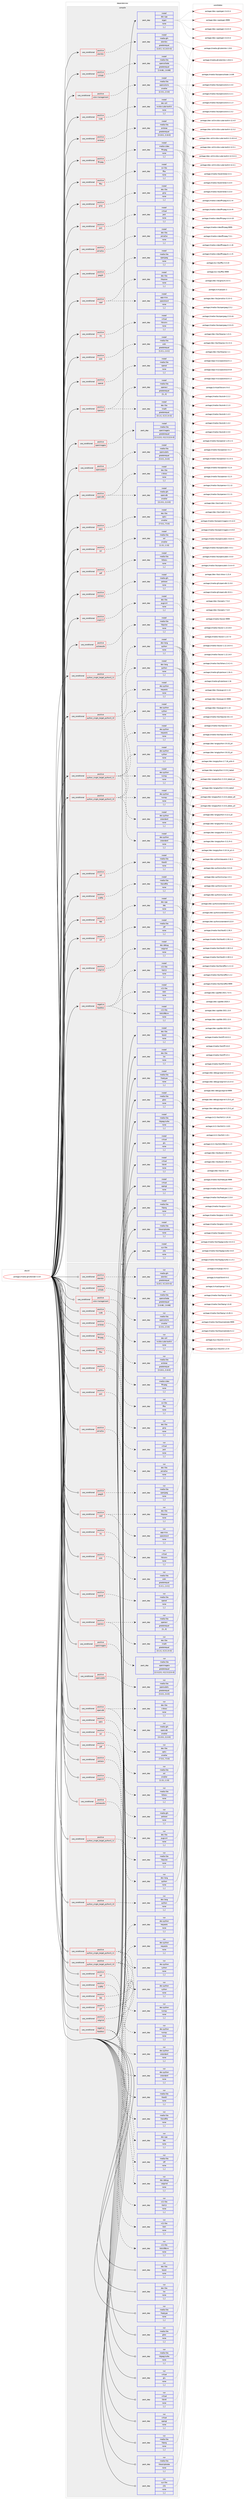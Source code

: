 digraph prolog {

# *************
# Graph options
# *************

newrank=true;
concentrate=true;
compound=true;
graph [rankdir=LR,fontname=Helvetica,fontsize=10,ranksep=1.5];#, ranksep=2.5, nodesep=0.2];
edge  [arrowhead=vee];
node  [fontname=Helvetica,fontsize=10];

# **********
# The ebuild
# **********

subgraph cluster_leftcol {
color=gray;
label=<<i>ebuild</i>>;
id [label="portage://media-gfx/blender-3.3.8", color=red, width=4, href="../media-gfx/blender-3.3.8.svg"];
}

# ****************
# The dependencies
# ****************

subgraph cluster_midcol {
color=gray;
label=<<i>dependencies</i>>;
subgraph cluster_compile {
fillcolor="#eeeeee";
style=filled;
label=<<i>compile</i>>;
subgraph cond71811 {
dependency285392 [label=<<TABLE BORDER="0" CELLBORDER="1" CELLSPACING="0" CELLPADDING="4"><TR><TD ROWSPAN="3" CELLPADDING="10">use_conditional</TD></TR><TR><TD>negative</TD></TR><TR><TD>headless</TD></TR></TABLE>>, shape=none, color=red];
subgraph pack211260 {
dependency285393 [label=<<TABLE BORDER="0" CELLBORDER="1" CELLSPACING="0" CELLPADDING="4" WIDTH="220"><TR><TD ROWSPAN="6" CELLPADDING="30">pack_dep</TD></TR><TR><TD WIDTH="110">install</TD></TR><TR><TD>x11-libs</TD></TR><TR><TD>libX11</TD></TR><TR><TD>none</TD></TR><TR><TD>[,,]</TD></TR></TABLE>>, shape=none, color=blue];
}
dependency285392:e -> dependency285393:w [weight=20,style="dashed",arrowhead="vee"];
subgraph pack211261 {
dependency285394 [label=<<TABLE BORDER="0" CELLBORDER="1" CELLSPACING="0" CELLPADDING="4" WIDTH="220"><TR><TD ROWSPAN="6" CELLPADDING="30">pack_dep</TD></TR><TR><TD WIDTH="110">install</TD></TR><TR><TD>x11-libs</TD></TR><TR><TD>libXi</TD></TR><TR><TD>none</TD></TR><TR><TD>[,,]</TD></TR></TABLE>>, shape=none, color=blue];
}
dependency285392:e -> dependency285394:w [weight=20,style="dashed",arrowhead="vee"];
subgraph pack211262 {
dependency285395 [label=<<TABLE BORDER="0" CELLBORDER="1" CELLSPACING="0" CELLPADDING="4" WIDTH="220"><TR><TD ROWSPAN="6" CELLPADDING="30">pack_dep</TD></TR><TR><TD WIDTH="110">install</TD></TR><TR><TD>x11-libs</TD></TR><TR><TD>libXxf86vm</TD></TR><TR><TD>none</TD></TR><TR><TD>[,,]</TD></TR></TABLE>>, shape=none, color=blue];
}
dependency285392:e -> dependency285395:w [weight=20,style="dashed",arrowhead="vee"];
}
id:e -> dependency285392:w [weight=20,style="solid",arrowhead="vee"];
subgraph cond71812 {
dependency285396 [label=<<TABLE BORDER="0" CELLBORDER="1" CELLSPACING="0" CELLPADDING="4"><TR><TD ROWSPAN="3" CELLPADDING="10">use_conditional</TD></TR><TR><TD>positive</TD></TR><TR><TD>alembic</TD></TR></TABLE>>, shape=none, color=red];
subgraph pack211263 {
dependency285397 [label=<<TABLE BORDER="0" CELLBORDER="1" CELLSPACING="0" CELLPADDING="4" WIDTH="220"><TR><TD ROWSPAN="6" CELLPADDING="30">pack_dep</TD></TR><TR><TD WIDTH="110">install</TD></TR><TR><TD>media-gfx</TD></TR><TR><TD>alembic</TD></TR><TR><TD>greaterequal</TD></TR><TR><TD>[1.8.3,,-r2,1.8.3-r2]</TD></TR></TABLE>>, shape=none, color=blue];
}
dependency285396:e -> dependency285397:w [weight=20,style="dashed",arrowhead="vee"];
}
id:e -> dependency285396:w [weight=20,style="solid",arrowhead="vee"];
subgraph cond71813 {
dependency285398 [label=<<TABLE BORDER="0" CELLBORDER="1" CELLSPACING="0" CELLPADDING="4"><TR><TD ROWSPAN="3" CELLPADDING="10">use_conditional</TD></TR><TR><TD>positive</TD></TR><TR><TD>collada</TD></TR></TABLE>>, shape=none, color=red];
subgraph pack211264 {
dependency285399 [label=<<TABLE BORDER="0" CELLBORDER="1" CELLSPACING="0" CELLPADDING="4" WIDTH="220"><TR><TD ROWSPAN="6" CELLPADDING="30">pack_dep</TD></TR><TR><TD WIDTH="110">install</TD></TR><TR><TD>media-libs</TD></TR><TR><TD>opencollada</TD></TR><TR><TD>greaterequal</TD></TR><TR><TD>[1.6.68,,,1.6.68]</TD></TR></TABLE>>, shape=none, color=blue];
}
dependency285398:e -> dependency285399:w [weight=20,style="dashed",arrowhead="vee"];
}
id:e -> dependency285398:w [weight=20,style="solid",arrowhead="vee"];
subgraph cond71814 {
dependency285400 [label=<<TABLE BORDER="0" CELLBORDER="1" CELLSPACING="0" CELLPADDING="4"><TR><TD ROWSPAN="3" CELLPADDING="10">use_conditional</TD></TR><TR><TD>positive</TD></TR><TR><TD>color-management</TD></TR></TABLE>>, shape=none, color=red];
subgraph pack211265 {
dependency285401 [label=<<TABLE BORDER="0" CELLBORDER="1" CELLSPACING="0" CELLPADDING="4" WIDTH="220"><TR><TD ROWSPAN="6" CELLPADDING="30">pack_dep</TD></TR><TR><TD WIDTH="110">install</TD></TR><TR><TD>media-libs</TD></TR><TR><TD>opencolorio</TD></TR><TR><TD>smaller</TD></TR><TR><TD>[2.3.0,,,2.3.0]</TD></TR></TABLE>>, shape=none, color=blue];
}
dependency285400:e -> dependency285401:w [weight=20,style="dashed",arrowhead="vee"];
}
id:e -> dependency285400:w [weight=20,style="solid",arrowhead="vee"];
subgraph cond71815 {
dependency285402 [label=<<TABLE BORDER="0" CELLBORDER="1" CELLSPACING="0" CELLPADDING="4"><TR><TD ROWSPAN="3" CELLPADDING="10">use_conditional</TD></TR><TR><TD>positive</TD></TR><TR><TD>cuda</TD></TR></TABLE>>, shape=none, color=red];
subgraph pack211266 {
dependency285403 [label=<<TABLE BORDER="0" CELLBORDER="1" CELLSPACING="0" CELLPADDING="4" WIDTH="220"><TR><TD ROWSPAN="6" CELLPADDING="30">pack_dep</TD></TR><TR><TD WIDTH="110">install</TD></TR><TR><TD>dev-util</TD></TR><TR><TD>nvidia-cuda-toolkit</TD></TR><TR><TD>none</TD></TR><TR><TD>[,,]</TD></TR></TABLE>>, shape=none, color=blue];
}
dependency285402:e -> dependency285403:w [weight=20,style="dashed",arrowhead="vee"];
}
id:e -> dependency285402:w [weight=20,style="solid",arrowhead="vee"];
subgraph cond71816 {
dependency285404 [label=<<TABLE BORDER="0" CELLBORDER="1" CELLSPACING="0" CELLPADDING="4"><TR><TD ROWSPAN="3" CELLPADDING="10">use_conditional</TD></TR><TR><TD>positive</TD></TR><TR><TD>embree</TD></TR></TABLE>>, shape=none, color=red];
subgraph pack211267 {
dependency285405 [label=<<TABLE BORDER="0" CELLBORDER="1" CELLSPACING="0" CELLPADDING="4" WIDTH="220"><TR><TD ROWSPAN="6" CELLPADDING="30">pack_dep</TD></TR><TR><TD WIDTH="110">install</TD></TR><TR><TD>media-libs</TD></TR><TR><TD>embree</TD></TR><TR><TD>greaterequal</TD></TR><TR><TD>[3.10.0,,,3.10.0]</TD></TR></TABLE>>, shape=none, color=blue];
}
dependency285404:e -> dependency285405:w [weight=20,style="dashed",arrowhead="vee"];
}
id:e -> dependency285404:w [weight=20,style="solid",arrowhead="vee"];
subgraph cond71817 {
dependency285406 [label=<<TABLE BORDER="0" CELLBORDER="1" CELLSPACING="0" CELLPADDING="4"><TR><TD ROWSPAN="3" CELLPADDING="10">use_conditional</TD></TR><TR><TD>positive</TD></TR><TR><TD>ffmpeg</TD></TR></TABLE>>, shape=none, color=red];
subgraph pack211268 {
dependency285407 [label=<<TABLE BORDER="0" CELLBORDER="1" CELLSPACING="0" CELLPADDING="4" WIDTH="220"><TR><TD ROWSPAN="6" CELLPADDING="30">pack_dep</TD></TR><TR><TD WIDTH="110">install</TD></TR><TR><TD>media-video</TD></TR><TR><TD>ffmpeg</TD></TR><TR><TD>none</TD></TR><TR><TD>[,,]</TD></TR></TABLE>>, shape=none, color=blue];
}
dependency285406:e -> dependency285407:w [weight=20,style="dashed",arrowhead="vee"];
}
id:e -> dependency285406:w [weight=20,style="solid",arrowhead="vee"];
subgraph cond71818 {
dependency285408 [label=<<TABLE BORDER="0" CELLBORDER="1" CELLSPACING="0" CELLPADDING="4"><TR><TD ROWSPAN="3" CELLPADDING="10">use_conditional</TD></TR><TR><TD>positive</TD></TR><TR><TD>fftw</TD></TR></TABLE>>, shape=none, color=red];
subgraph pack211269 {
dependency285409 [label=<<TABLE BORDER="0" CELLBORDER="1" CELLSPACING="0" CELLPADDING="4" WIDTH="220"><TR><TD ROWSPAN="6" CELLPADDING="30">pack_dep</TD></TR><TR><TD WIDTH="110">install</TD></TR><TR><TD>sci-libs</TD></TR><TR><TD>fftw</TD></TR><TR><TD>none</TD></TR><TR><TD>[,,]</TD></TR></TABLE>>, shape=none, color=blue];
}
dependency285408:e -> dependency285409:w [weight=20,style="dashed",arrowhead="vee"];
}
id:e -> dependency285408:w [weight=20,style="solid",arrowhead="vee"];
subgraph cond71819 {
dependency285410 [label=<<TABLE BORDER="0" CELLBORDER="1" CELLSPACING="0" CELLPADDING="4"><TR><TD ROWSPAN="3" CELLPADDING="10">use_conditional</TD></TR><TR><TD>positive</TD></TR><TR><TD>gmp</TD></TR></TABLE>>, shape=none, color=red];
subgraph pack211270 {
dependency285411 [label=<<TABLE BORDER="0" CELLBORDER="1" CELLSPACING="0" CELLPADDING="4" WIDTH="220"><TR><TD ROWSPAN="6" CELLPADDING="30">pack_dep</TD></TR><TR><TD WIDTH="110">install</TD></TR><TR><TD>dev-libs</TD></TR><TR><TD>gmp</TD></TR><TR><TD>none</TD></TR><TR><TD>[,,]</TD></TR></TABLE>>, shape=none, color=blue];
}
dependency285410:e -> dependency285411:w [weight=20,style="dashed",arrowhead="vee"];
}
id:e -> dependency285410:w [weight=20,style="solid",arrowhead="vee"];
subgraph cond71820 {
dependency285412 [label=<<TABLE BORDER="0" CELLBORDER="1" CELLSPACING="0" CELLPADDING="4"><TR><TD ROWSPAN="3" CELLPADDING="10">use_conditional</TD></TR><TR><TD>positive</TD></TR><TR><TD>jack</TD></TR></TABLE>>, shape=none, color=red];
subgraph pack211271 {
dependency285413 [label=<<TABLE BORDER="0" CELLBORDER="1" CELLSPACING="0" CELLPADDING="4" WIDTH="220"><TR><TD ROWSPAN="6" CELLPADDING="30">pack_dep</TD></TR><TR><TD WIDTH="110">install</TD></TR><TR><TD>virtual</TD></TR><TR><TD>jack</TD></TR><TR><TD>none</TD></TR><TR><TD>[,,]</TD></TR></TABLE>>, shape=none, color=blue];
}
dependency285412:e -> dependency285413:w [weight=20,style="dashed",arrowhead="vee"];
}
id:e -> dependency285412:w [weight=20,style="solid",arrowhead="vee"];
subgraph cond71821 {
dependency285414 [label=<<TABLE BORDER="0" CELLBORDER="1" CELLSPACING="0" CELLPADDING="4"><TR><TD ROWSPAN="3" CELLPADDING="10">use_conditional</TD></TR><TR><TD>positive</TD></TR><TR><TD>jemalloc</TD></TR></TABLE>>, shape=none, color=red];
subgraph pack211272 {
dependency285415 [label=<<TABLE BORDER="0" CELLBORDER="1" CELLSPACING="0" CELLPADDING="4" WIDTH="220"><TR><TD ROWSPAN="6" CELLPADDING="30">pack_dep</TD></TR><TR><TD WIDTH="110">install</TD></TR><TR><TD>dev-libs</TD></TR><TR><TD>jemalloc</TD></TR><TR><TD>none</TD></TR><TR><TD>[,,]</TD></TR></TABLE>>, shape=none, color=blue];
}
dependency285414:e -> dependency285415:w [weight=20,style="dashed",arrowhead="vee"];
}
id:e -> dependency285414:w [weight=20,style="solid",arrowhead="vee"];
subgraph cond71822 {
dependency285416 [label=<<TABLE BORDER="0" CELLBORDER="1" CELLSPACING="0" CELLPADDING="4"><TR><TD ROWSPAN="3" CELLPADDING="10">use_conditional</TD></TR><TR><TD>positive</TD></TR><TR><TD>jpeg2k</TD></TR></TABLE>>, shape=none, color=red];
subgraph pack211273 {
dependency285417 [label=<<TABLE BORDER="0" CELLBORDER="1" CELLSPACING="0" CELLPADDING="4" WIDTH="220"><TR><TD ROWSPAN="6" CELLPADDING="30">pack_dep</TD></TR><TR><TD WIDTH="110">install</TD></TR><TR><TD>media-libs</TD></TR><TR><TD>openjpeg</TD></TR><TR><TD>none</TD></TR><TR><TD>[,,]</TD></TR></TABLE>>, shape=none, color=blue];
}
dependency285416:e -> dependency285417:w [weight=20,style="dashed",arrowhead="vee"];
}
id:e -> dependency285416:w [weight=20,style="solid",arrowhead="vee"];
subgraph cond71823 {
dependency285418 [label=<<TABLE BORDER="0" CELLBORDER="1" CELLSPACING="0" CELLPADDING="4"><TR><TD ROWSPAN="3" CELLPADDING="10">use_conditional</TD></TR><TR><TD>positive</TD></TR><TR><TD>ndof</TD></TR></TABLE>>, shape=none, color=red];
subgraph pack211274 {
dependency285419 [label=<<TABLE BORDER="0" CELLBORDER="1" CELLSPACING="0" CELLPADDING="4" WIDTH="220"><TR><TD ROWSPAN="6" CELLPADDING="30">pack_dep</TD></TR><TR><TD WIDTH="110">install</TD></TR><TR><TD>app-misc</TD></TR><TR><TD>spacenavd</TD></TR><TR><TD>none</TD></TR><TR><TD>[,,]</TD></TR></TABLE>>, shape=none, color=blue];
}
dependency285418:e -> dependency285419:w [weight=20,style="dashed",arrowhead="vee"];
subgraph pack211275 {
dependency285420 [label=<<TABLE BORDER="0" CELLBORDER="1" CELLSPACING="0" CELLPADDING="4" WIDTH="220"><TR><TD ROWSPAN="6" CELLPADDING="30">pack_dep</TD></TR><TR><TD WIDTH="110">install</TD></TR><TR><TD>dev-libs</TD></TR><TR><TD>libspnav</TD></TR><TR><TD>none</TD></TR><TR><TD>[,,]</TD></TR></TABLE>>, shape=none, color=blue];
}
dependency285418:e -> dependency285420:w [weight=20,style="dashed",arrowhead="vee"];
}
id:e -> dependency285418:w [weight=20,style="solid",arrowhead="vee"];
subgraph cond71824 {
dependency285421 [label=<<TABLE BORDER="0" CELLBORDER="1" CELLSPACING="0" CELLPADDING="4"><TR><TD ROWSPAN="3" CELLPADDING="10">use_conditional</TD></TR><TR><TD>positive</TD></TR><TR><TD>nls</TD></TR></TABLE>>, shape=none, color=red];
subgraph pack211276 {
dependency285422 [label=<<TABLE BORDER="0" CELLBORDER="1" CELLSPACING="0" CELLPADDING="4" WIDTH="220"><TR><TD ROWSPAN="6" CELLPADDING="30">pack_dep</TD></TR><TR><TD WIDTH="110">install</TD></TR><TR><TD>virtual</TD></TR><TR><TD>libiconv</TD></TR><TR><TD>none</TD></TR><TR><TD>[,,]</TD></TR></TABLE>>, shape=none, color=blue];
}
dependency285421:e -> dependency285422:w [weight=20,style="dashed",arrowhead="vee"];
}
id:e -> dependency285421:w [weight=20,style="solid",arrowhead="vee"];
subgraph cond71825 {
dependency285423 [label=<<TABLE BORDER="0" CELLBORDER="1" CELLSPACING="0" CELLPADDING="4"><TR><TD ROWSPAN="3" CELLPADDING="10">use_conditional</TD></TR><TR><TD>positive</TD></TR><TR><TD>oidn</TD></TR></TABLE>>, shape=none, color=red];
subgraph pack211277 {
dependency285424 [label=<<TABLE BORDER="0" CELLBORDER="1" CELLSPACING="0" CELLPADDING="4" WIDTH="220"><TR><TD ROWSPAN="6" CELLPADDING="30">pack_dep</TD></TR><TR><TD WIDTH="110">install</TD></TR><TR><TD>media-libs</TD></TR><TR><TD>oidn</TD></TR><TR><TD>greaterequal</TD></TR><TR><TD>[1.4.1,,,1.4.1]</TD></TR></TABLE>>, shape=none, color=blue];
}
dependency285423:e -> dependency285424:w [weight=20,style="dashed",arrowhead="vee"];
}
id:e -> dependency285423:w [weight=20,style="solid",arrowhead="vee"];
subgraph cond71826 {
dependency285425 [label=<<TABLE BORDER="0" CELLBORDER="1" CELLSPACING="0" CELLPADDING="4"><TR><TD ROWSPAN="3" CELLPADDING="10">use_conditional</TD></TR><TR><TD>positive</TD></TR><TR><TD>openal</TD></TR></TABLE>>, shape=none, color=red];
subgraph pack211278 {
dependency285426 [label=<<TABLE BORDER="0" CELLBORDER="1" CELLSPACING="0" CELLPADDING="4" WIDTH="220"><TR><TD ROWSPAN="6" CELLPADDING="30">pack_dep</TD></TR><TR><TD WIDTH="110">install</TD></TR><TR><TD>media-libs</TD></TR><TR><TD>openal</TD></TR><TR><TD>none</TD></TR><TR><TD>[,,]</TD></TR></TABLE>>, shape=none, color=blue];
}
dependency285425:e -> dependency285426:w [weight=20,style="dashed",arrowhead="vee"];
}
id:e -> dependency285425:w [weight=20,style="solid",arrowhead="vee"];
subgraph cond71827 {
dependency285427 [label=<<TABLE BORDER="0" CELLBORDER="1" CELLSPACING="0" CELLPADDING="4"><TR><TD ROWSPAN="3" CELLPADDING="10">use_conditional</TD></TR><TR><TD>positive</TD></TR><TR><TD>openexr</TD></TR></TABLE>>, shape=none, color=red];
subgraph pack211279 {
dependency285428 [label=<<TABLE BORDER="0" CELLBORDER="1" CELLSPACING="0" CELLPADDING="4" WIDTH="220"><TR><TD ROWSPAN="6" CELLPADDING="30">pack_dep</TD></TR><TR><TD WIDTH="110">install</TD></TR><TR><TD>dev-libs</TD></TR><TR><TD>imath</TD></TR><TR><TD>greaterequal</TD></TR><TR><TD>[3.1.4,,-r2,3.1.4-r2]</TD></TR></TABLE>>, shape=none, color=blue];
}
dependency285427:e -> dependency285428:w [weight=20,style="dashed",arrowhead="vee"];
subgraph pack211280 {
dependency285429 [label=<<TABLE BORDER="0" CELLBORDER="1" CELLSPACING="0" CELLPADDING="4" WIDTH="220"><TR><TD ROWSPAN="6" CELLPADDING="30">pack_dep</TD></TR><TR><TD WIDTH="110">install</TD></TR><TR><TD>media-libs</TD></TR><TR><TD>openexr</TD></TR><TR><TD>greaterequal</TD></TR><TR><TD>[3,,,3]</TD></TR></TABLE>>, shape=none, color=blue];
}
dependency285427:e -> dependency285429:w [weight=20,style="dashed",arrowhead="vee"];
}
id:e -> dependency285427:w [weight=20,style="solid",arrowhead="vee"];
subgraph cond71828 {
dependency285430 [label=<<TABLE BORDER="0" CELLBORDER="1" CELLSPACING="0" CELLPADDING="4"><TR><TD ROWSPAN="3" CELLPADDING="10">use_conditional</TD></TR><TR><TD>positive</TD></TR><TR><TD>openimageio</TD></TR></TABLE>>, shape=none, color=red];
subgraph pack211281 {
dependency285431 [label=<<TABLE BORDER="0" CELLBORDER="1" CELLSPACING="0" CELLPADDING="4" WIDTH="220"><TR><TD ROWSPAN="6" CELLPADDING="30">pack_dep</TD></TR><TR><TD WIDTH="110">install</TD></TR><TR><TD>media-libs</TD></TR><TR><TD>openimageio</TD></TR><TR><TD>greaterequal</TD></TR><TR><TD>[2.3.12.0,,-r3,2.3.12.0-r3]</TD></TR></TABLE>>, shape=none, color=blue];
}
dependency285430:e -> dependency285431:w [weight=20,style="dashed",arrowhead="vee"];
}
id:e -> dependency285430:w [weight=20,style="solid",arrowhead="vee"];
subgraph cond71829 {
dependency285432 [label=<<TABLE BORDER="0" CELLBORDER="1" CELLSPACING="0" CELLPADDING="4"><TR><TD ROWSPAN="3" CELLPADDING="10">use_conditional</TD></TR><TR><TD>positive</TD></TR><TR><TD>opensubdiv</TD></TR></TABLE>>, shape=none, color=red];
subgraph pack211282 {
dependency285433 [label=<<TABLE BORDER="0" CELLBORDER="1" CELLSPACING="0" CELLPADDING="4" WIDTH="220"><TR><TD ROWSPAN="6" CELLPADDING="30">pack_dep</TD></TR><TR><TD WIDTH="110">install</TD></TR><TR><TD>media-libs</TD></TR><TR><TD>opensubdiv</TD></TR><TR><TD>greaterequal</TD></TR><TR><TD>[3.4.0,,,3.4.0]</TD></TR></TABLE>>, shape=none, color=blue];
}
dependency285432:e -> dependency285433:w [weight=20,style="dashed",arrowhead="vee"];
}
id:e -> dependency285432:w [weight=20,style="solid",arrowhead="vee"];
subgraph cond71830 {
dependency285434 [label=<<TABLE BORDER="0" CELLBORDER="1" CELLSPACING="0" CELLPADDING="4"><TR><TD ROWSPAN="3" CELLPADDING="10">use_conditional</TD></TR><TR><TD>positive</TD></TR><TR><TD>openvdb</TD></TR></TABLE>>, shape=none, color=red];
subgraph pack211283 {
dependency285435 [label=<<TABLE BORDER="0" CELLBORDER="1" CELLSPACING="0" CELLPADDING="4" WIDTH="220"><TR><TD ROWSPAN="6" CELLPADDING="30">pack_dep</TD></TR><TR><TD WIDTH="110">install</TD></TR><TR><TD>media-gfx</TD></TR><TR><TD>openvdb</TD></TR><TR><TD>smaller</TD></TR><TR><TD>[11.0.0,,,11.0.0]</TD></TR></TABLE>>, shape=none, color=blue];
}
dependency285434:e -> dependency285435:w [weight=20,style="dashed",arrowhead="vee"];
subgraph pack211284 {
dependency285436 [label=<<TABLE BORDER="0" CELLBORDER="1" CELLSPACING="0" CELLPADDING="4" WIDTH="220"><TR><TD ROWSPAN="6" CELLPADDING="30">pack_dep</TD></TR><TR><TD WIDTH="110">install</TD></TR><TR><TD>dev-libs</TD></TR><TR><TD>c-blosc</TD></TR><TR><TD>none</TD></TR><TR><TD>[,,]</TD></TR></TABLE>>, shape=none, color=blue];
}
dependency285434:e -> dependency285436:w [weight=20,style="dashed",arrowhead="vee"];
}
id:e -> dependency285434:w [weight=20,style="solid",arrowhead="vee"];
subgraph cond71831 {
dependency285437 [label=<<TABLE BORDER="0" CELLBORDER="1" CELLSPACING="0" CELLPADDING="4"><TR><TD ROWSPAN="3" CELLPADDING="10">use_conditional</TD></TR><TR><TD>positive</TD></TR><TR><TD>optix</TD></TR></TABLE>>, shape=none, color=red];
subgraph pack211285 {
dependency285438 [label=<<TABLE BORDER="0" CELLBORDER="1" CELLSPACING="0" CELLPADDING="4" WIDTH="220"><TR><TD ROWSPAN="6" CELLPADDING="30">pack_dep</TD></TR><TR><TD WIDTH="110">install</TD></TR><TR><TD>dev-libs</TD></TR><TR><TD>optix</TD></TR><TR><TD>smaller</TD></TR><TR><TD>[7.5.0,,,7.5.0]</TD></TR></TABLE>>, shape=none, color=blue];
}
dependency285437:e -> dependency285438:w [weight=20,style="dashed",arrowhead="vee"];
}
id:e -> dependency285437:w [weight=20,style="solid",arrowhead="vee"];
subgraph cond71832 {
dependency285439 [label=<<TABLE BORDER="0" CELLBORDER="1" CELLSPACING="0" CELLPADDING="4"><TR><TD ROWSPAN="3" CELLPADDING="10">use_conditional</TD></TR><TR><TD>positive</TD></TR><TR><TD>osl</TD></TR></TABLE>>, shape=none, color=red];
subgraph pack211286 {
dependency285440 [label=<<TABLE BORDER="0" CELLBORDER="1" CELLSPACING="0" CELLPADDING="4" WIDTH="220"><TR><TD ROWSPAN="6" CELLPADDING="30">pack_dep</TD></TR><TR><TD WIDTH="110">install</TD></TR><TR><TD>media-libs</TD></TR><TR><TD>osl</TD></TR><TR><TD>smaller</TD></TR><TR><TD>[1.13,,,1.13]</TD></TR></TABLE>>, shape=none, color=blue];
}
dependency285439:e -> dependency285440:w [weight=20,style="dashed",arrowhead="vee"];
}
id:e -> dependency285439:w [weight=20,style="solid",arrowhead="vee"];
subgraph cond71833 {
dependency285441 [label=<<TABLE BORDER="0" CELLBORDER="1" CELLSPACING="0" CELLPADDING="4"><TR><TD ROWSPAN="3" CELLPADDING="10">use_conditional</TD></TR><TR><TD>positive</TD></TR><TR><TD>pdf</TD></TR></TABLE>>, shape=none, color=red];
subgraph pack211287 {
dependency285442 [label=<<TABLE BORDER="0" CELLBORDER="1" CELLSPACING="0" CELLPADDING="4" WIDTH="220"><TR><TD ROWSPAN="6" CELLPADDING="30">pack_dep</TD></TR><TR><TD WIDTH="110">install</TD></TR><TR><TD>media-libs</TD></TR><TR><TD>libharu</TD></TR><TR><TD>none</TD></TR><TR><TD>[,,]</TD></TR></TABLE>>, shape=none, color=blue];
}
dependency285441:e -> dependency285442:w [weight=20,style="dashed",arrowhead="vee"];
}
id:e -> dependency285441:w [weight=20,style="solid",arrowhead="vee"];
subgraph cond71834 {
dependency285443 [label=<<TABLE BORDER="0" CELLBORDER="1" CELLSPACING="0" CELLPADDING="4"><TR><TD ROWSPAN="3" CELLPADDING="10">use_conditional</TD></TR><TR><TD>positive</TD></TR><TR><TD>potrace</TD></TR></TABLE>>, shape=none, color=red];
subgraph pack211288 {
dependency285444 [label=<<TABLE BORDER="0" CELLBORDER="1" CELLSPACING="0" CELLPADDING="4" WIDTH="220"><TR><TD ROWSPAN="6" CELLPADDING="30">pack_dep</TD></TR><TR><TD WIDTH="110">install</TD></TR><TR><TD>media-gfx</TD></TR><TR><TD>potrace</TD></TR><TR><TD>none</TD></TR><TR><TD>[,,]</TD></TR></TABLE>>, shape=none, color=blue];
}
dependency285443:e -> dependency285444:w [weight=20,style="dashed",arrowhead="vee"];
}
id:e -> dependency285443:w [weight=20,style="solid",arrowhead="vee"];
subgraph cond71835 {
dependency285445 [label=<<TABLE BORDER="0" CELLBORDER="1" CELLSPACING="0" CELLPADDING="4"><TR><TD ROWSPAN="3" CELLPADDING="10">use_conditional</TD></TR><TR><TD>positive</TD></TR><TR><TD>pugixml</TD></TR></TABLE>>, shape=none, color=red];
subgraph pack211289 {
dependency285446 [label=<<TABLE BORDER="0" CELLBORDER="1" CELLSPACING="0" CELLPADDING="4" WIDTH="220"><TR><TD ROWSPAN="6" CELLPADDING="30">pack_dep</TD></TR><TR><TD WIDTH="110">install</TD></TR><TR><TD>dev-libs</TD></TR><TR><TD>pugixml</TD></TR><TR><TD>none</TD></TR><TR><TD>[,,]</TD></TR></TABLE>>, shape=none, color=blue];
}
dependency285445:e -> dependency285446:w [weight=20,style="dashed",arrowhead="vee"];
}
id:e -> dependency285445:w [weight=20,style="solid",arrowhead="vee"];
subgraph cond71836 {
dependency285447 [label=<<TABLE BORDER="0" CELLBORDER="1" CELLSPACING="0" CELLPADDING="4"><TR><TD ROWSPAN="3" CELLPADDING="10">use_conditional</TD></TR><TR><TD>positive</TD></TR><TR><TD>pulseaudio</TD></TR></TABLE>>, shape=none, color=red];
subgraph pack211290 {
dependency285448 [label=<<TABLE BORDER="0" CELLBORDER="1" CELLSPACING="0" CELLPADDING="4" WIDTH="220"><TR><TD ROWSPAN="6" CELLPADDING="30">pack_dep</TD></TR><TR><TD WIDTH="110">install</TD></TR><TR><TD>media-libs</TD></TR><TR><TD>libpulse</TD></TR><TR><TD>none</TD></TR><TR><TD>[,,]</TD></TR></TABLE>>, shape=none, color=blue];
}
dependency285447:e -> dependency285448:w [weight=20,style="dashed",arrowhead="vee"];
}
id:e -> dependency285447:w [weight=20,style="solid",arrowhead="vee"];
subgraph cond71837 {
dependency285449 [label=<<TABLE BORDER="0" CELLBORDER="1" CELLSPACING="0" CELLPADDING="4"><TR><TD ROWSPAN="3" CELLPADDING="10">use_conditional</TD></TR><TR><TD>positive</TD></TR><TR><TD>python_single_target_python3_10</TD></TR></TABLE>>, shape=none, color=red];
subgraph pack211291 {
dependency285450 [label=<<TABLE BORDER="0" CELLBORDER="1" CELLSPACING="0" CELLPADDING="4" WIDTH="220"><TR><TD ROWSPAN="6" CELLPADDING="30">pack_dep</TD></TR><TR><TD WIDTH="110">install</TD></TR><TR><TD>dev-lang</TD></TR><TR><TD>python</TD></TR><TR><TD>none</TD></TR><TR><TD>[,,]</TD></TR></TABLE>>, shape=none, color=blue];
}
dependency285449:e -> dependency285450:w [weight=20,style="dashed",arrowhead="vee"];
}
id:e -> dependency285449:w [weight=20,style="solid",arrowhead="vee"];
subgraph cond71838 {
dependency285451 [label=<<TABLE BORDER="0" CELLBORDER="1" CELLSPACING="0" CELLPADDING="4"><TR><TD ROWSPAN="3" CELLPADDING="10">use_conditional</TD></TR><TR><TD>positive</TD></TR><TR><TD>python_single_target_python3_10</TD></TR></TABLE>>, shape=none, color=red];
subgraph pack211292 {
dependency285452 [label=<<TABLE BORDER="0" CELLBORDER="1" CELLSPACING="0" CELLPADDING="4" WIDTH="220"><TR><TD ROWSPAN="6" CELLPADDING="30">pack_dep</TD></TR><TR><TD WIDTH="110">install</TD></TR><TR><TD>dev-python</TD></TR><TR><TD>cython</TD></TR><TR><TD>none</TD></TR><TR><TD>[,,]</TD></TR></TABLE>>, shape=none, color=blue];
}
dependency285451:e -> dependency285452:w [weight=20,style="dashed",arrowhead="vee"];
subgraph pack211293 {
dependency285453 [label=<<TABLE BORDER="0" CELLBORDER="1" CELLSPACING="0" CELLPADDING="4" WIDTH="220"><TR><TD ROWSPAN="6" CELLPADDING="30">pack_dep</TD></TR><TR><TD WIDTH="110">install</TD></TR><TR><TD>dev-python</TD></TR><TR><TD>numpy</TD></TR><TR><TD>none</TD></TR><TR><TD>[,,]</TD></TR></TABLE>>, shape=none, color=blue];
}
dependency285451:e -> dependency285453:w [weight=20,style="dashed",arrowhead="vee"];
subgraph pack211294 {
dependency285454 [label=<<TABLE BORDER="0" CELLBORDER="1" CELLSPACING="0" CELLPADDING="4" WIDTH="220"><TR><TD ROWSPAN="6" CELLPADDING="30">pack_dep</TD></TR><TR><TD WIDTH="110">install</TD></TR><TR><TD>dev-python</TD></TR><TR><TD>zstandard</TD></TR><TR><TD>none</TD></TR><TR><TD>[,,]</TD></TR></TABLE>>, shape=none, color=blue];
}
dependency285451:e -> dependency285454:w [weight=20,style="dashed",arrowhead="vee"];
subgraph pack211295 {
dependency285455 [label=<<TABLE BORDER="0" CELLBORDER="1" CELLSPACING="0" CELLPADDING="4" WIDTH="220"><TR><TD ROWSPAN="6" CELLPADDING="30">pack_dep</TD></TR><TR><TD WIDTH="110">install</TD></TR><TR><TD>dev-python</TD></TR><TR><TD>requests</TD></TR><TR><TD>none</TD></TR><TR><TD>[,,]</TD></TR></TABLE>>, shape=none, color=blue];
}
dependency285451:e -> dependency285455:w [weight=20,style="dashed",arrowhead="vee"];
}
id:e -> dependency285451:w [weight=20,style="solid",arrowhead="vee"];
subgraph cond71839 {
dependency285456 [label=<<TABLE BORDER="0" CELLBORDER="1" CELLSPACING="0" CELLPADDING="4"><TR><TD ROWSPAN="3" CELLPADDING="10">use_conditional</TD></TR><TR><TD>positive</TD></TR><TR><TD>python_single_target_python3_11</TD></TR></TABLE>>, shape=none, color=red];
subgraph pack211296 {
dependency285457 [label=<<TABLE BORDER="0" CELLBORDER="1" CELLSPACING="0" CELLPADDING="4" WIDTH="220"><TR><TD ROWSPAN="6" CELLPADDING="30">pack_dep</TD></TR><TR><TD WIDTH="110">install</TD></TR><TR><TD>dev-lang</TD></TR><TR><TD>python</TD></TR><TR><TD>none</TD></TR><TR><TD>[,,]</TD></TR></TABLE>>, shape=none, color=blue];
}
dependency285456:e -> dependency285457:w [weight=20,style="dashed",arrowhead="vee"];
}
id:e -> dependency285456:w [weight=20,style="solid",arrowhead="vee"];
subgraph cond71840 {
dependency285458 [label=<<TABLE BORDER="0" CELLBORDER="1" CELLSPACING="0" CELLPADDING="4"><TR><TD ROWSPAN="3" CELLPADDING="10">use_conditional</TD></TR><TR><TD>positive</TD></TR><TR><TD>python_single_target_python3_11</TD></TR></TABLE>>, shape=none, color=red];
subgraph pack211297 {
dependency285459 [label=<<TABLE BORDER="0" CELLBORDER="1" CELLSPACING="0" CELLPADDING="4" WIDTH="220"><TR><TD ROWSPAN="6" CELLPADDING="30">pack_dep</TD></TR><TR><TD WIDTH="110">install</TD></TR><TR><TD>dev-python</TD></TR><TR><TD>cython</TD></TR><TR><TD>none</TD></TR><TR><TD>[,,]</TD></TR></TABLE>>, shape=none, color=blue];
}
dependency285458:e -> dependency285459:w [weight=20,style="dashed",arrowhead="vee"];
subgraph pack211298 {
dependency285460 [label=<<TABLE BORDER="0" CELLBORDER="1" CELLSPACING="0" CELLPADDING="4" WIDTH="220"><TR><TD ROWSPAN="6" CELLPADDING="30">pack_dep</TD></TR><TR><TD WIDTH="110">install</TD></TR><TR><TD>dev-python</TD></TR><TR><TD>numpy</TD></TR><TR><TD>none</TD></TR><TR><TD>[,,]</TD></TR></TABLE>>, shape=none, color=blue];
}
dependency285458:e -> dependency285460:w [weight=20,style="dashed",arrowhead="vee"];
subgraph pack211299 {
dependency285461 [label=<<TABLE BORDER="0" CELLBORDER="1" CELLSPACING="0" CELLPADDING="4" WIDTH="220"><TR><TD ROWSPAN="6" CELLPADDING="30">pack_dep</TD></TR><TR><TD WIDTH="110">install</TD></TR><TR><TD>dev-python</TD></TR><TR><TD>zstandard</TD></TR><TR><TD>none</TD></TR><TR><TD>[,,]</TD></TR></TABLE>>, shape=none, color=blue];
}
dependency285458:e -> dependency285461:w [weight=20,style="dashed",arrowhead="vee"];
subgraph pack211300 {
dependency285462 [label=<<TABLE BORDER="0" CELLBORDER="1" CELLSPACING="0" CELLPADDING="4" WIDTH="220"><TR><TD ROWSPAN="6" CELLPADDING="30">pack_dep</TD></TR><TR><TD WIDTH="110">install</TD></TR><TR><TD>dev-python</TD></TR><TR><TD>requests</TD></TR><TR><TD>none</TD></TR><TR><TD>[,,]</TD></TR></TABLE>>, shape=none, color=blue];
}
dependency285458:e -> dependency285462:w [weight=20,style="dashed",arrowhead="vee"];
}
id:e -> dependency285458:w [weight=20,style="solid",arrowhead="vee"];
subgraph cond71841 {
dependency285463 [label=<<TABLE BORDER="0" CELLBORDER="1" CELLSPACING="0" CELLPADDING="4"><TR><TD ROWSPAN="3" CELLPADDING="10">use_conditional</TD></TR><TR><TD>positive</TD></TR><TR><TD>sdl</TD></TR></TABLE>>, shape=none, color=red];
subgraph pack211301 {
dependency285464 [label=<<TABLE BORDER="0" CELLBORDER="1" CELLSPACING="0" CELLPADDING="4" WIDTH="220"><TR><TD ROWSPAN="6" CELLPADDING="30">pack_dep</TD></TR><TR><TD WIDTH="110">install</TD></TR><TR><TD>media-libs</TD></TR><TR><TD>libsdl2</TD></TR><TR><TD>none</TD></TR><TR><TD>[,,]</TD></TR></TABLE>>, shape=none, color=blue];
}
dependency285463:e -> dependency285464:w [weight=20,style="dashed",arrowhead="vee"];
}
id:e -> dependency285463:w [weight=20,style="solid",arrowhead="vee"];
subgraph cond71842 {
dependency285465 [label=<<TABLE BORDER="0" CELLBORDER="1" CELLSPACING="0" CELLPADDING="4"><TR><TD ROWSPAN="3" CELLPADDING="10">use_conditional</TD></TR><TR><TD>positive</TD></TR><TR><TD>sndfile</TD></TR></TABLE>>, shape=none, color=red];
subgraph pack211302 {
dependency285466 [label=<<TABLE BORDER="0" CELLBORDER="1" CELLSPACING="0" CELLPADDING="4" WIDTH="220"><TR><TD ROWSPAN="6" CELLPADDING="30">pack_dep</TD></TR><TR><TD WIDTH="110">install</TD></TR><TR><TD>media-libs</TD></TR><TR><TD>libsndfile</TD></TR><TR><TD>none</TD></TR><TR><TD>[,,]</TD></TR></TABLE>>, shape=none, color=blue];
}
dependency285465:e -> dependency285466:w [weight=20,style="dashed",arrowhead="vee"];
}
id:e -> dependency285465:w [weight=20,style="solid",arrowhead="vee"];
subgraph cond71843 {
dependency285467 [label=<<TABLE BORDER="0" CELLBORDER="1" CELLSPACING="0" CELLPADDING="4"><TR><TD ROWSPAN="3" CELLPADDING="10">use_conditional</TD></TR><TR><TD>positive</TD></TR><TR><TD>tbb</TD></TR></TABLE>>, shape=none, color=red];
subgraph pack211303 {
dependency285468 [label=<<TABLE BORDER="0" CELLBORDER="1" CELLSPACING="0" CELLPADDING="4" WIDTH="220"><TR><TD ROWSPAN="6" CELLPADDING="30">pack_dep</TD></TR><TR><TD WIDTH="110">install</TD></TR><TR><TD>dev-cpp</TD></TR><TR><TD>tbb</TD></TR><TR><TD>none</TD></TR><TR><TD>[,,]</TD></TR></TABLE>>, shape=none, color=blue];
}
dependency285467:e -> dependency285468:w [weight=20,style="dashed",arrowhead="vee"];
}
id:e -> dependency285467:w [weight=20,style="solid",arrowhead="vee"];
subgraph cond71844 {
dependency285469 [label=<<TABLE BORDER="0" CELLBORDER="1" CELLSPACING="0" CELLPADDING="4"><TR><TD ROWSPAN="3" CELLPADDING="10">use_conditional</TD></TR><TR><TD>positive</TD></TR><TR><TD>tiff</TD></TR></TABLE>>, shape=none, color=red];
subgraph pack211304 {
dependency285470 [label=<<TABLE BORDER="0" CELLBORDER="1" CELLSPACING="0" CELLPADDING="4" WIDTH="220"><TR><TD ROWSPAN="6" CELLPADDING="30">pack_dep</TD></TR><TR><TD WIDTH="110">install</TD></TR><TR><TD>media-libs</TD></TR><TR><TD>tiff</TD></TR><TR><TD>none</TD></TR><TR><TD>[,,]</TD></TR></TABLE>>, shape=none, color=blue];
}
dependency285469:e -> dependency285470:w [weight=20,style="dashed",arrowhead="vee"];
}
id:e -> dependency285469:w [weight=20,style="solid",arrowhead="vee"];
subgraph cond71845 {
dependency285471 [label=<<TABLE BORDER="0" CELLBORDER="1" CELLSPACING="0" CELLPADDING="4"><TR><TD ROWSPAN="3" CELLPADDING="10">use_conditional</TD></TR><TR><TD>positive</TD></TR><TR><TD>valgrind</TD></TR></TABLE>>, shape=none, color=red];
subgraph pack211305 {
dependency285472 [label=<<TABLE BORDER="0" CELLBORDER="1" CELLSPACING="0" CELLPADDING="4" WIDTH="220"><TR><TD ROWSPAN="6" CELLPADDING="30">pack_dep</TD></TR><TR><TD WIDTH="110">install</TD></TR><TR><TD>dev-debug</TD></TR><TR><TD>valgrind</TD></TR><TR><TD>none</TD></TR><TR><TD>[,,]</TD></TR></TABLE>>, shape=none, color=blue];
}
dependency285471:e -> dependency285472:w [weight=20,style="dashed",arrowhead="vee"];
}
id:e -> dependency285471:w [weight=20,style="solid",arrowhead="vee"];
subgraph pack211306 {
dependency285473 [label=<<TABLE BORDER="0" CELLBORDER="1" CELLSPACING="0" CELLPADDING="4" WIDTH="220"><TR><TD ROWSPAN="6" CELLPADDING="30">pack_dep</TD></TR><TR><TD WIDTH="110">install</TD></TR><TR><TD>dev-cpp</TD></TR><TR><TD>eigen</TD></TR><TR><TD>none</TD></TR><TR><TD>[,,]</TD></TR></TABLE>>, shape=none, color=blue];
}
id:e -> dependency285473:w [weight=20,style="solid",arrowhead="vee"];
subgraph pack211307 {
dependency285474 [label=<<TABLE BORDER="0" CELLBORDER="1" CELLSPACING="0" CELLPADDING="4" WIDTH="220"><TR><TD ROWSPAN="6" CELLPADDING="30">pack_dep</TD></TR><TR><TD WIDTH="110">install</TD></TR><TR><TD>dev-libs</TD></TR><TR><TD>boost</TD></TR><TR><TD>none</TD></TR><TR><TD>[,,]</TD></TR></TABLE>>, shape=none, color=blue];
}
id:e -> dependency285474:w [weight=20,style="solid",arrowhead="vee"];
subgraph pack211308 {
dependency285475 [label=<<TABLE BORDER="0" CELLBORDER="1" CELLSPACING="0" CELLPADDING="4" WIDTH="220"><TR><TD ROWSPAN="6" CELLPADDING="30">pack_dep</TD></TR><TR><TD WIDTH="110">install</TD></TR><TR><TD>dev-libs</TD></TR><TR><TD>lzo</TD></TR><TR><TD>none</TD></TR><TR><TD>[,,]</TD></TR></TABLE>>, shape=none, color=blue];
}
id:e -> dependency285475:w [weight=20,style="solid",arrowhead="vee"];
subgraph pack211309 {
dependency285476 [label=<<TABLE BORDER="0" CELLBORDER="1" CELLSPACING="0" CELLPADDING="4" WIDTH="220"><TR><TD ROWSPAN="6" CELLPADDING="30">pack_dep</TD></TR><TR><TD WIDTH="110">install</TD></TR><TR><TD>media-libs</TD></TR><TR><TD>freetype</TD></TR><TR><TD>none</TD></TR><TR><TD>[,,]</TD></TR></TABLE>>, shape=none, color=blue];
}
id:e -> dependency285476:w [weight=20,style="solid",arrowhead="vee"];
subgraph pack211310 {
dependency285477 [label=<<TABLE BORDER="0" CELLBORDER="1" CELLSPACING="0" CELLPADDING="4" WIDTH="220"><TR><TD ROWSPAN="6" CELLPADDING="30">pack_dep</TD></TR><TR><TD WIDTH="110">install</TD></TR><TR><TD>media-libs</TD></TR><TR><TD>glew</TD></TR><TR><TD>none</TD></TR><TR><TD>[,,]</TD></TR></TABLE>>, shape=none, color=blue];
}
id:e -> dependency285477:w [weight=20,style="solid",arrowhead="vee"];
subgraph pack211311 {
dependency285478 [label=<<TABLE BORDER="0" CELLBORDER="1" CELLSPACING="0" CELLPADDING="4" WIDTH="220"><TR><TD ROWSPAN="6" CELLPADDING="30">pack_dep</TD></TR><TR><TD WIDTH="110">install</TD></TR><TR><TD>media-libs</TD></TR><TR><TD>libjpeg-turbo</TD></TR><TR><TD>none</TD></TR><TR><TD>[,,]</TD></TR></TABLE>>, shape=none, color=blue];
}
id:e -> dependency285478:w [weight=20,style="solid",arrowhead="vee"];
subgraph pack211312 {
dependency285479 [label=<<TABLE BORDER="0" CELLBORDER="1" CELLSPACING="0" CELLPADDING="4" WIDTH="220"><TR><TD ROWSPAN="6" CELLPADDING="30">pack_dep</TD></TR><TR><TD WIDTH="110">install</TD></TR><TR><TD>media-libs</TD></TR><TR><TD>libpng</TD></TR><TR><TD>none</TD></TR><TR><TD>[,,]</TD></TR></TABLE>>, shape=none, color=blue];
}
id:e -> dependency285479:w [weight=20,style="solid",arrowhead="vee"];
subgraph pack211313 {
dependency285480 [label=<<TABLE BORDER="0" CELLBORDER="1" CELLSPACING="0" CELLPADDING="4" WIDTH="220"><TR><TD ROWSPAN="6" CELLPADDING="30">pack_dep</TD></TR><TR><TD WIDTH="110">install</TD></TR><TR><TD>media-libs</TD></TR><TR><TD>libsamplerate</TD></TR><TR><TD>none</TD></TR><TR><TD>[,,]</TD></TR></TABLE>>, shape=none, color=blue];
}
id:e -> dependency285480:w [weight=20,style="solid",arrowhead="vee"];
subgraph pack211314 {
dependency285481 [label=<<TABLE BORDER="0" CELLBORDER="1" CELLSPACING="0" CELLPADDING="4" WIDTH="220"><TR><TD ROWSPAN="6" CELLPADDING="30">pack_dep</TD></TR><TR><TD WIDTH="110">install</TD></TR><TR><TD>sys-libs</TD></TR><TR><TD>zlib</TD></TR><TR><TD>none</TD></TR><TR><TD>[,,]</TD></TR></TABLE>>, shape=none, color=blue];
}
id:e -> dependency285481:w [weight=20,style="solid",arrowhead="vee"];
subgraph pack211315 {
dependency285482 [label=<<TABLE BORDER="0" CELLBORDER="1" CELLSPACING="0" CELLPADDING="4" WIDTH="220"><TR><TD ROWSPAN="6" CELLPADDING="30">pack_dep</TD></TR><TR><TD WIDTH="110">install</TD></TR><TR><TD>virtual</TD></TR><TR><TD>glu</TD></TR><TR><TD>none</TD></TR><TR><TD>[,,]</TD></TR></TABLE>>, shape=none, color=blue];
}
id:e -> dependency285482:w [weight=20,style="solid",arrowhead="vee"];
subgraph pack211316 {
dependency285483 [label=<<TABLE BORDER="0" CELLBORDER="1" CELLSPACING="0" CELLPADDING="4" WIDTH="220"><TR><TD ROWSPAN="6" CELLPADDING="30">pack_dep</TD></TR><TR><TD WIDTH="110">install</TD></TR><TR><TD>virtual</TD></TR><TR><TD>libintl</TD></TR><TR><TD>none</TD></TR><TR><TD>[,,]</TD></TR></TABLE>>, shape=none, color=blue];
}
id:e -> dependency285483:w [weight=20,style="solid",arrowhead="vee"];
subgraph pack211317 {
dependency285484 [label=<<TABLE BORDER="0" CELLBORDER="1" CELLSPACING="0" CELLPADDING="4" WIDTH="220"><TR><TD ROWSPAN="6" CELLPADDING="30">pack_dep</TD></TR><TR><TD WIDTH="110">install</TD></TR><TR><TD>virtual</TD></TR><TR><TD>opengl</TD></TR><TR><TD>none</TD></TR><TR><TD>[,,]</TD></TR></TABLE>>, shape=none, color=blue];
}
id:e -> dependency285484:w [weight=20,style="solid",arrowhead="vee"];
}
subgraph cluster_compileandrun {
fillcolor="#eeeeee";
style=filled;
label=<<i>compile and run</i>>;
}
subgraph cluster_run {
fillcolor="#eeeeee";
style=filled;
label=<<i>run</i>>;
subgraph cond71846 {
dependency285485 [label=<<TABLE BORDER="0" CELLBORDER="1" CELLSPACING="0" CELLPADDING="4"><TR><TD ROWSPAN="3" CELLPADDING="10">use_conditional</TD></TR><TR><TD>negative</TD></TR><TR><TD>headless</TD></TR></TABLE>>, shape=none, color=red];
subgraph pack211318 {
dependency285486 [label=<<TABLE BORDER="0" CELLBORDER="1" CELLSPACING="0" CELLPADDING="4" WIDTH="220"><TR><TD ROWSPAN="6" CELLPADDING="30">pack_dep</TD></TR><TR><TD WIDTH="110">run</TD></TR><TR><TD>x11-libs</TD></TR><TR><TD>libX11</TD></TR><TR><TD>none</TD></TR><TR><TD>[,,]</TD></TR></TABLE>>, shape=none, color=blue];
}
dependency285485:e -> dependency285486:w [weight=20,style="dashed",arrowhead="vee"];
subgraph pack211319 {
dependency285487 [label=<<TABLE BORDER="0" CELLBORDER="1" CELLSPACING="0" CELLPADDING="4" WIDTH="220"><TR><TD ROWSPAN="6" CELLPADDING="30">pack_dep</TD></TR><TR><TD WIDTH="110">run</TD></TR><TR><TD>x11-libs</TD></TR><TR><TD>libXi</TD></TR><TR><TD>none</TD></TR><TR><TD>[,,]</TD></TR></TABLE>>, shape=none, color=blue];
}
dependency285485:e -> dependency285487:w [weight=20,style="dashed",arrowhead="vee"];
subgraph pack211320 {
dependency285488 [label=<<TABLE BORDER="0" CELLBORDER="1" CELLSPACING="0" CELLPADDING="4" WIDTH="220"><TR><TD ROWSPAN="6" CELLPADDING="30">pack_dep</TD></TR><TR><TD WIDTH="110">run</TD></TR><TR><TD>x11-libs</TD></TR><TR><TD>libXxf86vm</TD></TR><TR><TD>none</TD></TR><TR><TD>[,,]</TD></TR></TABLE>>, shape=none, color=blue];
}
dependency285485:e -> dependency285488:w [weight=20,style="dashed",arrowhead="vee"];
}
id:e -> dependency285485:w [weight=20,style="solid",arrowhead="odot"];
subgraph cond71847 {
dependency285489 [label=<<TABLE BORDER="0" CELLBORDER="1" CELLSPACING="0" CELLPADDING="4"><TR><TD ROWSPAN="3" CELLPADDING="10">use_conditional</TD></TR><TR><TD>positive</TD></TR><TR><TD>alembic</TD></TR></TABLE>>, shape=none, color=red];
subgraph pack211321 {
dependency285490 [label=<<TABLE BORDER="0" CELLBORDER="1" CELLSPACING="0" CELLPADDING="4" WIDTH="220"><TR><TD ROWSPAN="6" CELLPADDING="30">pack_dep</TD></TR><TR><TD WIDTH="110">run</TD></TR><TR><TD>media-gfx</TD></TR><TR><TD>alembic</TD></TR><TR><TD>greaterequal</TD></TR><TR><TD>[1.8.3,,-r2,1.8.3-r2]</TD></TR></TABLE>>, shape=none, color=blue];
}
dependency285489:e -> dependency285490:w [weight=20,style="dashed",arrowhead="vee"];
}
id:e -> dependency285489:w [weight=20,style="solid",arrowhead="odot"];
subgraph cond71848 {
dependency285491 [label=<<TABLE BORDER="0" CELLBORDER="1" CELLSPACING="0" CELLPADDING="4"><TR><TD ROWSPAN="3" CELLPADDING="10">use_conditional</TD></TR><TR><TD>positive</TD></TR><TR><TD>collada</TD></TR></TABLE>>, shape=none, color=red];
subgraph pack211322 {
dependency285492 [label=<<TABLE BORDER="0" CELLBORDER="1" CELLSPACING="0" CELLPADDING="4" WIDTH="220"><TR><TD ROWSPAN="6" CELLPADDING="30">pack_dep</TD></TR><TR><TD WIDTH="110">run</TD></TR><TR><TD>media-libs</TD></TR><TR><TD>opencollada</TD></TR><TR><TD>greaterequal</TD></TR><TR><TD>[1.6.68,,,1.6.68]</TD></TR></TABLE>>, shape=none, color=blue];
}
dependency285491:e -> dependency285492:w [weight=20,style="dashed",arrowhead="vee"];
}
id:e -> dependency285491:w [weight=20,style="solid",arrowhead="odot"];
subgraph cond71849 {
dependency285493 [label=<<TABLE BORDER="0" CELLBORDER="1" CELLSPACING="0" CELLPADDING="4"><TR><TD ROWSPAN="3" CELLPADDING="10">use_conditional</TD></TR><TR><TD>positive</TD></TR><TR><TD>color-management</TD></TR></TABLE>>, shape=none, color=red];
subgraph pack211323 {
dependency285494 [label=<<TABLE BORDER="0" CELLBORDER="1" CELLSPACING="0" CELLPADDING="4" WIDTH="220"><TR><TD ROWSPAN="6" CELLPADDING="30">pack_dep</TD></TR><TR><TD WIDTH="110">run</TD></TR><TR><TD>media-libs</TD></TR><TR><TD>opencolorio</TD></TR><TR><TD>smaller</TD></TR><TR><TD>[2.3.0,,,2.3.0]</TD></TR></TABLE>>, shape=none, color=blue];
}
dependency285493:e -> dependency285494:w [weight=20,style="dashed",arrowhead="vee"];
}
id:e -> dependency285493:w [weight=20,style="solid",arrowhead="odot"];
subgraph cond71850 {
dependency285495 [label=<<TABLE BORDER="0" CELLBORDER="1" CELLSPACING="0" CELLPADDING="4"><TR><TD ROWSPAN="3" CELLPADDING="10">use_conditional</TD></TR><TR><TD>positive</TD></TR><TR><TD>cuda</TD></TR></TABLE>>, shape=none, color=red];
subgraph pack211324 {
dependency285496 [label=<<TABLE BORDER="0" CELLBORDER="1" CELLSPACING="0" CELLPADDING="4" WIDTH="220"><TR><TD ROWSPAN="6" CELLPADDING="30">pack_dep</TD></TR><TR><TD WIDTH="110">run</TD></TR><TR><TD>dev-util</TD></TR><TR><TD>nvidia-cuda-toolkit</TD></TR><TR><TD>none</TD></TR><TR><TD>[,,]</TD></TR></TABLE>>, shape=none, color=blue];
}
dependency285495:e -> dependency285496:w [weight=20,style="dashed",arrowhead="vee"];
}
id:e -> dependency285495:w [weight=20,style="solid",arrowhead="odot"];
subgraph cond71851 {
dependency285497 [label=<<TABLE BORDER="0" CELLBORDER="1" CELLSPACING="0" CELLPADDING="4"><TR><TD ROWSPAN="3" CELLPADDING="10">use_conditional</TD></TR><TR><TD>positive</TD></TR><TR><TD>embree</TD></TR></TABLE>>, shape=none, color=red];
subgraph pack211325 {
dependency285498 [label=<<TABLE BORDER="0" CELLBORDER="1" CELLSPACING="0" CELLPADDING="4" WIDTH="220"><TR><TD ROWSPAN="6" CELLPADDING="30">pack_dep</TD></TR><TR><TD WIDTH="110">run</TD></TR><TR><TD>media-libs</TD></TR><TR><TD>embree</TD></TR><TR><TD>greaterequal</TD></TR><TR><TD>[3.10.0,,,3.10.0]</TD></TR></TABLE>>, shape=none, color=blue];
}
dependency285497:e -> dependency285498:w [weight=20,style="dashed",arrowhead="vee"];
}
id:e -> dependency285497:w [weight=20,style="solid",arrowhead="odot"];
subgraph cond71852 {
dependency285499 [label=<<TABLE BORDER="0" CELLBORDER="1" CELLSPACING="0" CELLPADDING="4"><TR><TD ROWSPAN="3" CELLPADDING="10">use_conditional</TD></TR><TR><TD>positive</TD></TR><TR><TD>ffmpeg</TD></TR></TABLE>>, shape=none, color=red];
subgraph pack211326 {
dependency285500 [label=<<TABLE BORDER="0" CELLBORDER="1" CELLSPACING="0" CELLPADDING="4" WIDTH="220"><TR><TD ROWSPAN="6" CELLPADDING="30">pack_dep</TD></TR><TR><TD WIDTH="110">run</TD></TR><TR><TD>media-video</TD></TR><TR><TD>ffmpeg</TD></TR><TR><TD>none</TD></TR><TR><TD>[,,]</TD></TR></TABLE>>, shape=none, color=blue];
}
dependency285499:e -> dependency285500:w [weight=20,style="dashed",arrowhead="vee"];
}
id:e -> dependency285499:w [weight=20,style="solid",arrowhead="odot"];
subgraph cond71853 {
dependency285501 [label=<<TABLE BORDER="0" CELLBORDER="1" CELLSPACING="0" CELLPADDING="4"><TR><TD ROWSPAN="3" CELLPADDING="10">use_conditional</TD></TR><TR><TD>positive</TD></TR><TR><TD>fftw</TD></TR></TABLE>>, shape=none, color=red];
subgraph pack211327 {
dependency285502 [label=<<TABLE BORDER="0" CELLBORDER="1" CELLSPACING="0" CELLPADDING="4" WIDTH="220"><TR><TD ROWSPAN="6" CELLPADDING="30">pack_dep</TD></TR><TR><TD WIDTH="110">run</TD></TR><TR><TD>sci-libs</TD></TR><TR><TD>fftw</TD></TR><TR><TD>none</TD></TR><TR><TD>[,,]</TD></TR></TABLE>>, shape=none, color=blue];
}
dependency285501:e -> dependency285502:w [weight=20,style="dashed",arrowhead="vee"];
}
id:e -> dependency285501:w [weight=20,style="solid",arrowhead="odot"];
subgraph cond71854 {
dependency285503 [label=<<TABLE BORDER="0" CELLBORDER="1" CELLSPACING="0" CELLPADDING="4"><TR><TD ROWSPAN="3" CELLPADDING="10">use_conditional</TD></TR><TR><TD>positive</TD></TR><TR><TD>gmp</TD></TR></TABLE>>, shape=none, color=red];
subgraph pack211328 {
dependency285504 [label=<<TABLE BORDER="0" CELLBORDER="1" CELLSPACING="0" CELLPADDING="4" WIDTH="220"><TR><TD ROWSPAN="6" CELLPADDING="30">pack_dep</TD></TR><TR><TD WIDTH="110">run</TD></TR><TR><TD>dev-libs</TD></TR><TR><TD>gmp</TD></TR><TR><TD>none</TD></TR><TR><TD>[,,]</TD></TR></TABLE>>, shape=none, color=blue];
}
dependency285503:e -> dependency285504:w [weight=20,style="dashed",arrowhead="vee"];
}
id:e -> dependency285503:w [weight=20,style="solid",arrowhead="odot"];
subgraph cond71855 {
dependency285505 [label=<<TABLE BORDER="0" CELLBORDER="1" CELLSPACING="0" CELLPADDING="4"><TR><TD ROWSPAN="3" CELLPADDING="10">use_conditional</TD></TR><TR><TD>positive</TD></TR><TR><TD>jack</TD></TR></TABLE>>, shape=none, color=red];
subgraph pack211329 {
dependency285506 [label=<<TABLE BORDER="0" CELLBORDER="1" CELLSPACING="0" CELLPADDING="4" WIDTH="220"><TR><TD ROWSPAN="6" CELLPADDING="30">pack_dep</TD></TR><TR><TD WIDTH="110">run</TD></TR><TR><TD>virtual</TD></TR><TR><TD>jack</TD></TR><TR><TD>none</TD></TR><TR><TD>[,,]</TD></TR></TABLE>>, shape=none, color=blue];
}
dependency285505:e -> dependency285506:w [weight=20,style="dashed",arrowhead="vee"];
}
id:e -> dependency285505:w [weight=20,style="solid",arrowhead="odot"];
subgraph cond71856 {
dependency285507 [label=<<TABLE BORDER="0" CELLBORDER="1" CELLSPACING="0" CELLPADDING="4"><TR><TD ROWSPAN="3" CELLPADDING="10">use_conditional</TD></TR><TR><TD>positive</TD></TR><TR><TD>jemalloc</TD></TR></TABLE>>, shape=none, color=red];
subgraph pack211330 {
dependency285508 [label=<<TABLE BORDER="0" CELLBORDER="1" CELLSPACING="0" CELLPADDING="4" WIDTH="220"><TR><TD ROWSPAN="6" CELLPADDING="30">pack_dep</TD></TR><TR><TD WIDTH="110">run</TD></TR><TR><TD>dev-libs</TD></TR><TR><TD>jemalloc</TD></TR><TR><TD>none</TD></TR><TR><TD>[,,]</TD></TR></TABLE>>, shape=none, color=blue];
}
dependency285507:e -> dependency285508:w [weight=20,style="dashed",arrowhead="vee"];
}
id:e -> dependency285507:w [weight=20,style="solid",arrowhead="odot"];
subgraph cond71857 {
dependency285509 [label=<<TABLE BORDER="0" CELLBORDER="1" CELLSPACING="0" CELLPADDING="4"><TR><TD ROWSPAN="3" CELLPADDING="10">use_conditional</TD></TR><TR><TD>positive</TD></TR><TR><TD>jpeg2k</TD></TR></TABLE>>, shape=none, color=red];
subgraph pack211331 {
dependency285510 [label=<<TABLE BORDER="0" CELLBORDER="1" CELLSPACING="0" CELLPADDING="4" WIDTH="220"><TR><TD ROWSPAN="6" CELLPADDING="30">pack_dep</TD></TR><TR><TD WIDTH="110">run</TD></TR><TR><TD>media-libs</TD></TR><TR><TD>openjpeg</TD></TR><TR><TD>none</TD></TR><TR><TD>[,,]</TD></TR></TABLE>>, shape=none, color=blue];
}
dependency285509:e -> dependency285510:w [weight=20,style="dashed",arrowhead="vee"];
}
id:e -> dependency285509:w [weight=20,style="solid",arrowhead="odot"];
subgraph cond71858 {
dependency285511 [label=<<TABLE BORDER="0" CELLBORDER="1" CELLSPACING="0" CELLPADDING="4"><TR><TD ROWSPAN="3" CELLPADDING="10">use_conditional</TD></TR><TR><TD>positive</TD></TR><TR><TD>ndof</TD></TR></TABLE>>, shape=none, color=red];
subgraph pack211332 {
dependency285512 [label=<<TABLE BORDER="0" CELLBORDER="1" CELLSPACING="0" CELLPADDING="4" WIDTH="220"><TR><TD ROWSPAN="6" CELLPADDING="30">pack_dep</TD></TR><TR><TD WIDTH="110">run</TD></TR><TR><TD>app-misc</TD></TR><TR><TD>spacenavd</TD></TR><TR><TD>none</TD></TR><TR><TD>[,,]</TD></TR></TABLE>>, shape=none, color=blue];
}
dependency285511:e -> dependency285512:w [weight=20,style="dashed",arrowhead="vee"];
subgraph pack211333 {
dependency285513 [label=<<TABLE BORDER="0" CELLBORDER="1" CELLSPACING="0" CELLPADDING="4" WIDTH="220"><TR><TD ROWSPAN="6" CELLPADDING="30">pack_dep</TD></TR><TR><TD WIDTH="110">run</TD></TR><TR><TD>dev-libs</TD></TR><TR><TD>libspnav</TD></TR><TR><TD>none</TD></TR><TR><TD>[,,]</TD></TR></TABLE>>, shape=none, color=blue];
}
dependency285511:e -> dependency285513:w [weight=20,style="dashed",arrowhead="vee"];
}
id:e -> dependency285511:w [weight=20,style="solid",arrowhead="odot"];
subgraph cond71859 {
dependency285514 [label=<<TABLE BORDER="0" CELLBORDER="1" CELLSPACING="0" CELLPADDING="4"><TR><TD ROWSPAN="3" CELLPADDING="10">use_conditional</TD></TR><TR><TD>positive</TD></TR><TR><TD>nls</TD></TR></TABLE>>, shape=none, color=red];
subgraph pack211334 {
dependency285515 [label=<<TABLE BORDER="0" CELLBORDER="1" CELLSPACING="0" CELLPADDING="4" WIDTH="220"><TR><TD ROWSPAN="6" CELLPADDING="30">pack_dep</TD></TR><TR><TD WIDTH="110">run</TD></TR><TR><TD>virtual</TD></TR><TR><TD>libiconv</TD></TR><TR><TD>none</TD></TR><TR><TD>[,,]</TD></TR></TABLE>>, shape=none, color=blue];
}
dependency285514:e -> dependency285515:w [weight=20,style="dashed",arrowhead="vee"];
}
id:e -> dependency285514:w [weight=20,style="solid",arrowhead="odot"];
subgraph cond71860 {
dependency285516 [label=<<TABLE BORDER="0" CELLBORDER="1" CELLSPACING="0" CELLPADDING="4"><TR><TD ROWSPAN="3" CELLPADDING="10">use_conditional</TD></TR><TR><TD>positive</TD></TR><TR><TD>oidn</TD></TR></TABLE>>, shape=none, color=red];
subgraph pack211335 {
dependency285517 [label=<<TABLE BORDER="0" CELLBORDER="1" CELLSPACING="0" CELLPADDING="4" WIDTH="220"><TR><TD ROWSPAN="6" CELLPADDING="30">pack_dep</TD></TR><TR><TD WIDTH="110">run</TD></TR><TR><TD>media-libs</TD></TR><TR><TD>oidn</TD></TR><TR><TD>greaterequal</TD></TR><TR><TD>[1.4.1,,,1.4.1]</TD></TR></TABLE>>, shape=none, color=blue];
}
dependency285516:e -> dependency285517:w [weight=20,style="dashed",arrowhead="vee"];
}
id:e -> dependency285516:w [weight=20,style="solid",arrowhead="odot"];
subgraph cond71861 {
dependency285518 [label=<<TABLE BORDER="0" CELLBORDER="1" CELLSPACING="0" CELLPADDING="4"><TR><TD ROWSPAN="3" CELLPADDING="10">use_conditional</TD></TR><TR><TD>positive</TD></TR><TR><TD>openal</TD></TR></TABLE>>, shape=none, color=red];
subgraph pack211336 {
dependency285519 [label=<<TABLE BORDER="0" CELLBORDER="1" CELLSPACING="0" CELLPADDING="4" WIDTH="220"><TR><TD ROWSPAN="6" CELLPADDING="30">pack_dep</TD></TR><TR><TD WIDTH="110">run</TD></TR><TR><TD>media-libs</TD></TR><TR><TD>openal</TD></TR><TR><TD>none</TD></TR><TR><TD>[,,]</TD></TR></TABLE>>, shape=none, color=blue];
}
dependency285518:e -> dependency285519:w [weight=20,style="dashed",arrowhead="vee"];
}
id:e -> dependency285518:w [weight=20,style="solid",arrowhead="odot"];
subgraph cond71862 {
dependency285520 [label=<<TABLE BORDER="0" CELLBORDER="1" CELLSPACING="0" CELLPADDING="4"><TR><TD ROWSPAN="3" CELLPADDING="10">use_conditional</TD></TR><TR><TD>positive</TD></TR><TR><TD>openexr</TD></TR></TABLE>>, shape=none, color=red];
subgraph pack211337 {
dependency285521 [label=<<TABLE BORDER="0" CELLBORDER="1" CELLSPACING="0" CELLPADDING="4" WIDTH="220"><TR><TD ROWSPAN="6" CELLPADDING="30">pack_dep</TD></TR><TR><TD WIDTH="110">run</TD></TR><TR><TD>dev-libs</TD></TR><TR><TD>imath</TD></TR><TR><TD>greaterequal</TD></TR><TR><TD>[3.1.4,,-r2,3.1.4-r2]</TD></TR></TABLE>>, shape=none, color=blue];
}
dependency285520:e -> dependency285521:w [weight=20,style="dashed",arrowhead="vee"];
subgraph pack211338 {
dependency285522 [label=<<TABLE BORDER="0" CELLBORDER="1" CELLSPACING="0" CELLPADDING="4" WIDTH="220"><TR><TD ROWSPAN="6" CELLPADDING="30">pack_dep</TD></TR><TR><TD WIDTH="110">run</TD></TR><TR><TD>media-libs</TD></TR><TR><TD>openexr</TD></TR><TR><TD>greaterequal</TD></TR><TR><TD>[3,,,3]</TD></TR></TABLE>>, shape=none, color=blue];
}
dependency285520:e -> dependency285522:w [weight=20,style="dashed",arrowhead="vee"];
}
id:e -> dependency285520:w [weight=20,style="solid",arrowhead="odot"];
subgraph cond71863 {
dependency285523 [label=<<TABLE BORDER="0" CELLBORDER="1" CELLSPACING="0" CELLPADDING="4"><TR><TD ROWSPAN="3" CELLPADDING="10">use_conditional</TD></TR><TR><TD>positive</TD></TR><TR><TD>openimageio</TD></TR></TABLE>>, shape=none, color=red];
subgraph pack211339 {
dependency285524 [label=<<TABLE BORDER="0" CELLBORDER="1" CELLSPACING="0" CELLPADDING="4" WIDTH="220"><TR><TD ROWSPAN="6" CELLPADDING="30">pack_dep</TD></TR><TR><TD WIDTH="110">run</TD></TR><TR><TD>media-libs</TD></TR><TR><TD>openimageio</TD></TR><TR><TD>greaterequal</TD></TR><TR><TD>[2.3.12.0,,-r3,2.3.12.0-r3]</TD></TR></TABLE>>, shape=none, color=blue];
}
dependency285523:e -> dependency285524:w [weight=20,style="dashed",arrowhead="vee"];
}
id:e -> dependency285523:w [weight=20,style="solid",arrowhead="odot"];
subgraph cond71864 {
dependency285525 [label=<<TABLE BORDER="0" CELLBORDER="1" CELLSPACING="0" CELLPADDING="4"><TR><TD ROWSPAN="3" CELLPADDING="10">use_conditional</TD></TR><TR><TD>positive</TD></TR><TR><TD>opensubdiv</TD></TR></TABLE>>, shape=none, color=red];
subgraph pack211340 {
dependency285526 [label=<<TABLE BORDER="0" CELLBORDER="1" CELLSPACING="0" CELLPADDING="4" WIDTH="220"><TR><TD ROWSPAN="6" CELLPADDING="30">pack_dep</TD></TR><TR><TD WIDTH="110">run</TD></TR><TR><TD>media-libs</TD></TR><TR><TD>opensubdiv</TD></TR><TR><TD>greaterequal</TD></TR><TR><TD>[3.4.0,,,3.4.0]</TD></TR></TABLE>>, shape=none, color=blue];
}
dependency285525:e -> dependency285526:w [weight=20,style="dashed",arrowhead="vee"];
}
id:e -> dependency285525:w [weight=20,style="solid",arrowhead="odot"];
subgraph cond71865 {
dependency285527 [label=<<TABLE BORDER="0" CELLBORDER="1" CELLSPACING="0" CELLPADDING="4"><TR><TD ROWSPAN="3" CELLPADDING="10">use_conditional</TD></TR><TR><TD>positive</TD></TR><TR><TD>openvdb</TD></TR></TABLE>>, shape=none, color=red];
subgraph pack211341 {
dependency285528 [label=<<TABLE BORDER="0" CELLBORDER="1" CELLSPACING="0" CELLPADDING="4" WIDTH="220"><TR><TD ROWSPAN="6" CELLPADDING="30">pack_dep</TD></TR><TR><TD WIDTH="110">run</TD></TR><TR><TD>media-gfx</TD></TR><TR><TD>openvdb</TD></TR><TR><TD>smaller</TD></TR><TR><TD>[11.0.0,,,11.0.0]</TD></TR></TABLE>>, shape=none, color=blue];
}
dependency285527:e -> dependency285528:w [weight=20,style="dashed",arrowhead="vee"];
subgraph pack211342 {
dependency285529 [label=<<TABLE BORDER="0" CELLBORDER="1" CELLSPACING="0" CELLPADDING="4" WIDTH="220"><TR><TD ROWSPAN="6" CELLPADDING="30">pack_dep</TD></TR><TR><TD WIDTH="110">run</TD></TR><TR><TD>dev-libs</TD></TR><TR><TD>c-blosc</TD></TR><TR><TD>none</TD></TR><TR><TD>[,,]</TD></TR></TABLE>>, shape=none, color=blue];
}
dependency285527:e -> dependency285529:w [weight=20,style="dashed",arrowhead="vee"];
}
id:e -> dependency285527:w [weight=20,style="solid",arrowhead="odot"];
subgraph cond71866 {
dependency285530 [label=<<TABLE BORDER="0" CELLBORDER="1" CELLSPACING="0" CELLPADDING="4"><TR><TD ROWSPAN="3" CELLPADDING="10">use_conditional</TD></TR><TR><TD>positive</TD></TR><TR><TD>optix</TD></TR></TABLE>>, shape=none, color=red];
subgraph pack211343 {
dependency285531 [label=<<TABLE BORDER="0" CELLBORDER="1" CELLSPACING="0" CELLPADDING="4" WIDTH="220"><TR><TD ROWSPAN="6" CELLPADDING="30">pack_dep</TD></TR><TR><TD WIDTH="110">run</TD></TR><TR><TD>dev-libs</TD></TR><TR><TD>optix</TD></TR><TR><TD>smaller</TD></TR><TR><TD>[7.5.0,,,7.5.0]</TD></TR></TABLE>>, shape=none, color=blue];
}
dependency285530:e -> dependency285531:w [weight=20,style="dashed",arrowhead="vee"];
}
id:e -> dependency285530:w [weight=20,style="solid",arrowhead="odot"];
subgraph cond71867 {
dependency285532 [label=<<TABLE BORDER="0" CELLBORDER="1" CELLSPACING="0" CELLPADDING="4"><TR><TD ROWSPAN="3" CELLPADDING="10">use_conditional</TD></TR><TR><TD>positive</TD></TR><TR><TD>osl</TD></TR></TABLE>>, shape=none, color=red];
subgraph pack211344 {
dependency285533 [label=<<TABLE BORDER="0" CELLBORDER="1" CELLSPACING="0" CELLPADDING="4" WIDTH="220"><TR><TD ROWSPAN="6" CELLPADDING="30">pack_dep</TD></TR><TR><TD WIDTH="110">run</TD></TR><TR><TD>media-libs</TD></TR><TR><TD>osl</TD></TR><TR><TD>smaller</TD></TR><TR><TD>[1.13,,,1.13]</TD></TR></TABLE>>, shape=none, color=blue];
}
dependency285532:e -> dependency285533:w [weight=20,style="dashed",arrowhead="vee"];
}
id:e -> dependency285532:w [weight=20,style="solid",arrowhead="odot"];
subgraph cond71868 {
dependency285534 [label=<<TABLE BORDER="0" CELLBORDER="1" CELLSPACING="0" CELLPADDING="4"><TR><TD ROWSPAN="3" CELLPADDING="10">use_conditional</TD></TR><TR><TD>positive</TD></TR><TR><TD>pdf</TD></TR></TABLE>>, shape=none, color=red];
subgraph pack211345 {
dependency285535 [label=<<TABLE BORDER="0" CELLBORDER="1" CELLSPACING="0" CELLPADDING="4" WIDTH="220"><TR><TD ROWSPAN="6" CELLPADDING="30">pack_dep</TD></TR><TR><TD WIDTH="110">run</TD></TR><TR><TD>media-libs</TD></TR><TR><TD>libharu</TD></TR><TR><TD>none</TD></TR><TR><TD>[,,]</TD></TR></TABLE>>, shape=none, color=blue];
}
dependency285534:e -> dependency285535:w [weight=20,style="dashed",arrowhead="vee"];
}
id:e -> dependency285534:w [weight=20,style="solid",arrowhead="odot"];
subgraph cond71869 {
dependency285536 [label=<<TABLE BORDER="0" CELLBORDER="1" CELLSPACING="0" CELLPADDING="4"><TR><TD ROWSPAN="3" CELLPADDING="10">use_conditional</TD></TR><TR><TD>positive</TD></TR><TR><TD>potrace</TD></TR></TABLE>>, shape=none, color=red];
subgraph pack211346 {
dependency285537 [label=<<TABLE BORDER="0" CELLBORDER="1" CELLSPACING="0" CELLPADDING="4" WIDTH="220"><TR><TD ROWSPAN="6" CELLPADDING="30">pack_dep</TD></TR><TR><TD WIDTH="110">run</TD></TR><TR><TD>media-gfx</TD></TR><TR><TD>potrace</TD></TR><TR><TD>none</TD></TR><TR><TD>[,,]</TD></TR></TABLE>>, shape=none, color=blue];
}
dependency285536:e -> dependency285537:w [weight=20,style="dashed",arrowhead="vee"];
}
id:e -> dependency285536:w [weight=20,style="solid",arrowhead="odot"];
subgraph cond71870 {
dependency285538 [label=<<TABLE BORDER="0" CELLBORDER="1" CELLSPACING="0" CELLPADDING="4"><TR><TD ROWSPAN="3" CELLPADDING="10">use_conditional</TD></TR><TR><TD>positive</TD></TR><TR><TD>pugixml</TD></TR></TABLE>>, shape=none, color=red];
subgraph pack211347 {
dependency285539 [label=<<TABLE BORDER="0" CELLBORDER="1" CELLSPACING="0" CELLPADDING="4" WIDTH="220"><TR><TD ROWSPAN="6" CELLPADDING="30">pack_dep</TD></TR><TR><TD WIDTH="110">run</TD></TR><TR><TD>dev-libs</TD></TR><TR><TD>pugixml</TD></TR><TR><TD>none</TD></TR><TR><TD>[,,]</TD></TR></TABLE>>, shape=none, color=blue];
}
dependency285538:e -> dependency285539:w [weight=20,style="dashed",arrowhead="vee"];
}
id:e -> dependency285538:w [weight=20,style="solid",arrowhead="odot"];
subgraph cond71871 {
dependency285540 [label=<<TABLE BORDER="0" CELLBORDER="1" CELLSPACING="0" CELLPADDING="4"><TR><TD ROWSPAN="3" CELLPADDING="10">use_conditional</TD></TR><TR><TD>positive</TD></TR><TR><TD>pulseaudio</TD></TR></TABLE>>, shape=none, color=red];
subgraph pack211348 {
dependency285541 [label=<<TABLE BORDER="0" CELLBORDER="1" CELLSPACING="0" CELLPADDING="4" WIDTH="220"><TR><TD ROWSPAN="6" CELLPADDING="30">pack_dep</TD></TR><TR><TD WIDTH="110">run</TD></TR><TR><TD>media-libs</TD></TR><TR><TD>libpulse</TD></TR><TR><TD>none</TD></TR><TR><TD>[,,]</TD></TR></TABLE>>, shape=none, color=blue];
}
dependency285540:e -> dependency285541:w [weight=20,style="dashed",arrowhead="vee"];
}
id:e -> dependency285540:w [weight=20,style="solid",arrowhead="odot"];
subgraph cond71872 {
dependency285542 [label=<<TABLE BORDER="0" CELLBORDER="1" CELLSPACING="0" CELLPADDING="4"><TR><TD ROWSPAN="3" CELLPADDING="10">use_conditional</TD></TR><TR><TD>positive</TD></TR><TR><TD>python_single_target_python3_10</TD></TR></TABLE>>, shape=none, color=red];
subgraph pack211349 {
dependency285543 [label=<<TABLE BORDER="0" CELLBORDER="1" CELLSPACING="0" CELLPADDING="4" WIDTH="220"><TR><TD ROWSPAN="6" CELLPADDING="30">pack_dep</TD></TR><TR><TD WIDTH="110">run</TD></TR><TR><TD>dev-lang</TD></TR><TR><TD>python</TD></TR><TR><TD>none</TD></TR><TR><TD>[,,]</TD></TR></TABLE>>, shape=none, color=blue];
}
dependency285542:e -> dependency285543:w [weight=20,style="dashed",arrowhead="vee"];
}
id:e -> dependency285542:w [weight=20,style="solid",arrowhead="odot"];
subgraph cond71873 {
dependency285544 [label=<<TABLE BORDER="0" CELLBORDER="1" CELLSPACING="0" CELLPADDING="4"><TR><TD ROWSPAN="3" CELLPADDING="10">use_conditional</TD></TR><TR><TD>positive</TD></TR><TR><TD>python_single_target_python3_10</TD></TR></TABLE>>, shape=none, color=red];
subgraph pack211350 {
dependency285545 [label=<<TABLE BORDER="0" CELLBORDER="1" CELLSPACING="0" CELLPADDING="4" WIDTH="220"><TR><TD ROWSPAN="6" CELLPADDING="30">pack_dep</TD></TR><TR><TD WIDTH="110">run</TD></TR><TR><TD>dev-python</TD></TR><TR><TD>cython</TD></TR><TR><TD>none</TD></TR><TR><TD>[,,]</TD></TR></TABLE>>, shape=none, color=blue];
}
dependency285544:e -> dependency285545:w [weight=20,style="dashed",arrowhead="vee"];
subgraph pack211351 {
dependency285546 [label=<<TABLE BORDER="0" CELLBORDER="1" CELLSPACING="0" CELLPADDING="4" WIDTH="220"><TR><TD ROWSPAN="6" CELLPADDING="30">pack_dep</TD></TR><TR><TD WIDTH="110">run</TD></TR><TR><TD>dev-python</TD></TR><TR><TD>numpy</TD></TR><TR><TD>none</TD></TR><TR><TD>[,,]</TD></TR></TABLE>>, shape=none, color=blue];
}
dependency285544:e -> dependency285546:w [weight=20,style="dashed",arrowhead="vee"];
subgraph pack211352 {
dependency285547 [label=<<TABLE BORDER="0" CELLBORDER="1" CELLSPACING="0" CELLPADDING="4" WIDTH="220"><TR><TD ROWSPAN="6" CELLPADDING="30">pack_dep</TD></TR><TR><TD WIDTH="110">run</TD></TR><TR><TD>dev-python</TD></TR><TR><TD>zstandard</TD></TR><TR><TD>none</TD></TR><TR><TD>[,,]</TD></TR></TABLE>>, shape=none, color=blue];
}
dependency285544:e -> dependency285547:w [weight=20,style="dashed",arrowhead="vee"];
subgraph pack211353 {
dependency285548 [label=<<TABLE BORDER="0" CELLBORDER="1" CELLSPACING="0" CELLPADDING="4" WIDTH="220"><TR><TD ROWSPAN="6" CELLPADDING="30">pack_dep</TD></TR><TR><TD WIDTH="110">run</TD></TR><TR><TD>dev-python</TD></TR><TR><TD>requests</TD></TR><TR><TD>none</TD></TR><TR><TD>[,,]</TD></TR></TABLE>>, shape=none, color=blue];
}
dependency285544:e -> dependency285548:w [weight=20,style="dashed",arrowhead="vee"];
}
id:e -> dependency285544:w [weight=20,style="solid",arrowhead="odot"];
subgraph cond71874 {
dependency285549 [label=<<TABLE BORDER="0" CELLBORDER="1" CELLSPACING="0" CELLPADDING="4"><TR><TD ROWSPAN="3" CELLPADDING="10">use_conditional</TD></TR><TR><TD>positive</TD></TR><TR><TD>python_single_target_python3_11</TD></TR></TABLE>>, shape=none, color=red];
subgraph pack211354 {
dependency285550 [label=<<TABLE BORDER="0" CELLBORDER="1" CELLSPACING="0" CELLPADDING="4" WIDTH="220"><TR><TD ROWSPAN="6" CELLPADDING="30">pack_dep</TD></TR><TR><TD WIDTH="110">run</TD></TR><TR><TD>dev-lang</TD></TR><TR><TD>python</TD></TR><TR><TD>none</TD></TR><TR><TD>[,,]</TD></TR></TABLE>>, shape=none, color=blue];
}
dependency285549:e -> dependency285550:w [weight=20,style="dashed",arrowhead="vee"];
}
id:e -> dependency285549:w [weight=20,style="solid",arrowhead="odot"];
subgraph cond71875 {
dependency285551 [label=<<TABLE BORDER="0" CELLBORDER="1" CELLSPACING="0" CELLPADDING="4"><TR><TD ROWSPAN="3" CELLPADDING="10">use_conditional</TD></TR><TR><TD>positive</TD></TR><TR><TD>python_single_target_python3_11</TD></TR></TABLE>>, shape=none, color=red];
subgraph pack211355 {
dependency285552 [label=<<TABLE BORDER="0" CELLBORDER="1" CELLSPACING="0" CELLPADDING="4" WIDTH="220"><TR><TD ROWSPAN="6" CELLPADDING="30">pack_dep</TD></TR><TR><TD WIDTH="110">run</TD></TR><TR><TD>dev-python</TD></TR><TR><TD>cython</TD></TR><TR><TD>none</TD></TR><TR><TD>[,,]</TD></TR></TABLE>>, shape=none, color=blue];
}
dependency285551:e -> dependency285552:w [weight=20,style="dashed",arrowhead="vee"];
subgraph pack211356 {
dependency285553 [label=<<TABLE BORDER="0" CELLBORDER="1" CELLSPACING="0" CELLPADDING="4" WIDTH="220"><TR><TD ROWSPAN="6" CELLPADDING="30">pack_dep</TD></TR><TR><TD WIDTH="110">run</TD></TR><TR><TD>dev-python</TD></TR><TR><TD>numpy</TD></TR><TR><TD>none</TD></TR><TR><TD>[,,]</TD></TR></TABLE>>, shape=none, color=blue];
}
dependency285551:e -> dependency285553:w [weight=20,style="dashed",arrowhead="vee"];
subgraph pack211357 {
dependency285554 [label=<<TABLE BORDER="0" CELLBORDER="1" CELLSPACING="0" CELLPADDING="4" WIDTH="220"><TR><TD ROWSPAN="6" CELLPADDING="30">pack_dep</TD></TR><TR><TD WIDTH="110">run</TD></TR><TR><TD>dev-python</TD></TR><TR><TD>zstandard</TD></TR><TR><TD>none</TD></TR><TR><TD>[,,]</TD></TR></TABLE>>, shape=none, color=blue];
}
dependency285551:e -> dependency285554:w [weight=20,style="dashed",arrowhead="vee"];
subgraph pack211358 {
dependency285555 [label=<<TABLE BORDER="0" CELLBORDER="1" CELLSPACING="0" CELLPADDING="4" WIDTH="220"><TR><TD ROWSPAN="6" CELLPADDING="30">pack_dep</TD></TR><TR><TD WIDTH="110">run</TD></TR><TR><TD>dev-python</TD></TR><TR><TD>requests</TD></TR><TR><TD>none</TD></TR><TR><TD>[,,]</TD></TR></TABLE>>, shape=none, color=blue];
}
dependency285551:e -> dependency285555:w [weight=20,style="dashed",arrowhead="vee"];
}
id:e -> dependency285551:w [weight=20,style="solid",arrowhead="odot"];
subgraph cond71876 {
dependency285556 [label=<<TABLE BORDER="0" CELLBORDER="1" CELLSPACING="0" CELLPADDING="4"><TR><TD ROWSPAN="3" CELLPADDING="10">use_conditional</TD></TR><TR><TD>positive</TD></TR><TR><TD>sdl</TD></TR></TABLE>>, shape=none, color=red];
subgraph pack211359 {
dependency285557 [label=<<TABLE BORDER="0" CELLBORDER="1" CELLSPACING="0" CELLPADDING="4" WIDTH="220"><TR><TD ROWSPAN="6" CELLPADDING="30">pack_dep</TD></TR><TR><TD WIDTH="110">run</TD></TR><TR><TD>media-libs</TD></TR><TR><TD>libsdl2</TD></TR><TR><TD>none</TD></TR><TR><TD>[,,]</TD></TR></TABLE>>, shape=none, color=blue];
}
dependency285556:e -> dependency285557:w [weight=20,style="dashed",arrowhead="vee"];
}
id:e -> dependency285556:w [weight=20,style="solid",arrowhead="odot"];
subgraph cond71877 {
dependency285558 [label=<<TABLE BORDER="0" CELLBORDER="1" CELLSPACING="0" CELLPADDING="4"><TR><TD ROWSPAN="3" CELLPADDING="10">use_conditional</TD></TR><TR><TD>positive</TD></TR><TR><TD>sndfile</TD></TR></TABLE>>, shape=none, color=red];
subgraph pack211360 {
dependency285559 [label=<<TABLE BORDER="0" CELLBORDER="1" CELLSPACING="0" CELLPADDING="4" WIDTH="220"><TR><TD ROWSPAN="6" CELLPADDING="30">pack_dep</TD></TR><TR><TD WIDTH="110">run</TD></TR><TR><TD>media-libs</TD></TR><TR><TD>libsndfile</TD></TR><TR><TD>none</TD></TR><TR><TD>[,,]</TD></TR></TABLE>>, shape=none, color=blue];
}
dependency285558:e -> dependency285559:w [weight=20,style="dashed",arrowhead="vee"];
}
id:e -> dependency285558:w [weight=20,style="solid",arrowhead="odot"];
subgraph cond71878 {
dependency285560 [label=<<TABLE BORDER="0" CELLBORDER="1" CELLSPACING="0" CELLPADDING="4"><TR><TD ROWSPAN="3" CELLPADDING="10">use_conditional</TD></TR><TR><TD>positive</TD></TR><TR><TD>tbb</TD></TR></TABLE>>, shape=none, color=red];
subgraph pack211361 {
dependency285561 [label=<<TABLE BORDER="0" CELLBORDER="1" CELLSPACING="0" CELLPADDING="4" WIDTH="220"><TR><TD ROWSPAN="6" CELLPADDING="30">pack_dep</TD></TR><TR><TD WIDTH="110">run</TD></TR><TR><TD>dev-cpp</TD></TR><TR><TD>tbb</TD></TR><TR><TD>none</TD></TR><TR><TD>[,,]</TD></TR></TABLE>>, shape=none, color=blue];
}
dependency285560:e -> dependency285561:w [weight=20,style="dashed",arrowhead="vee"];
}
id:e -> dependency285560:w [weight=20,style="solid",arrowhead="odot"];
subgraph cond71879 {
dependency285562 [label=<<TABLE BORDER="0" CELLBORDER="1" CELLSPACING="0" CELLPADDING="4"><TR><TD ROWSPAN="3" CELLPADDING="10">use_conditional</TD></TR><TR><TD>positive</TD></TR><TR><TD>tiff</TD></TR></TABLE>>, shape=none, color=red];
subgraph pack211362 {
dependency285563 [label=<<TABLE BORDER="0" CELLBORDER="1" CELLSPACING="0" CELLPADDING="4" WIDTH="220"><TR><TD ROWSPAN="6" CELLPADDING="30">pack_dep</TD></TR><TR><TD WIDTH="110">run</TD></TR><TR><TD>media-libs</TD></TR><TR><TD>tiff</TD></TR><TR><TD>none</TD></TR><TR><TD>[,,]</TD></TR></TABLE>>, shape=none, color=blue];
}
dependency285562:e -> dependency285563:w [weight=20,style="dashed",arrowhead="vee"];
}
id:e -> dependency285562:w [weight=20,style="solid",arrowhead="odot"];
subgraph cond71880 {
dependency285564 [label=<<TABLE BORDER="0" CELLBORDER="1" CELLSPACING="0" CELLPADDING="4"><TR><TD ROWSPAN="3" CELLPADDING="10">use_conditional</TD></TR><TR><TD>positive</TD></TR><TR><TD>valgrind</TD></TR></TABLE>>, shape=none, color=red];
subgraph pack211363 {
dependency285565 [label=<<TABLE BORDER="0" CELLBORDER="1" CELLSPACING="0" CELLPADDING="4" WIDTH="220"><TR><TD ROWSPAN="6" CELLPADDING="30">pack_dep</TD></TR><TR><TD WIDTH="110">run</TD></TR><TR><TD>dev-debug</TD></TR><TR><TD>valgrind</TD></TR><TR><TD>none</TD></TR><TR><TD>[,,]</TD></TR></TABLE>>, shape=none, color=blue];
}
dependency285564:e -> dependency285565:w [weight=20,style="dashed",arrowhead="vee"];
}
id:e -> dependency285564:w [weight=20,style="solid",arrowhead="odot"];
subgraph pack211364 {
dependency285566 [label=<<TABLE BORDER="0" CELLBORDER="1" CELLSPACING="0" CELLPADDING="4" WIDTH="220"><TR><TD ROWSPAN="6" CELLPADDING="30">pack_dep</TD></TR><TR><TD WIDTH="110">run</TD></TR><TR><TD>dev-libs</TD></TR><TR><TD>boost</TD></TR><TR><TD>none</TD></TR><TR><TD>[,,]</TD></TR></TABLE>>, shape=none, color=blue];
}
id:e -> dependency285566:w [weight=20,style="solid",arrowhead="odot"];
subgraph pack211365 {
dependency285567 [label=<<TABLE BORDER="0" CELLBORDER="1" CELLSPACING="0" CELLPADDING="4" WIDTH="220"><TR><TD ROWSPAN="6" CELLPADDING="30">pack_dep</TD></TR><TR><TD WIDTH="110">run</TD></TR><TR><TD>dev-libs</TD></TR><TR><TD>lzo</TD></TR><TR><TD>none</TD></TR><TR><TD>[,,]</TD></TR></TABLE>>, shape=none, color=blue];
}
id:e -> dependency285567:w [weight=20,style="solid",arrowhead="odot"];
subgraph pack211366 {
dependency285568 [label=<<TABLE BORDER="0" CELLBORDER="1" CELLSPACING="0" CELLPADDING="4" WIDTH="220"><TR><TD ROWSPAN="6" CELLPADDING="30">pack_dep</TD></TR><TR><TD WIDTH="110">run</TD></TR><TR><TD>media-libs</TD></TR><TR><TD>freetype</TD></TR><TR><TD>none</TD></TR><TR><TD>[,,]</TD></TR></TABLE>>, shape=none, color=blue];
}
id:e -> dependency285568:w [weight=20,style="solid",arrowhead="odot"];
subgraph pack211367 {
dependency285569 [label=<<TABLE BORDER="0" CELLBORDER="1" CELLSPACING="0" CELLPADDING="4" WIDTH="220"><TR><TD ROWSPAN="6" CELLPADDING="30">pack_dep</TD></TR><TR><TD WIDTH="110">run</TD></TR><TR><TD>media-libs</TD></TR><TR><TD>glew</TD></TR><TR><TD>none</TD></TR><TR><TD>[,,]</TD></TR></TABLE>>, shape=none, color=blue];
}
id:e -> dependency285569:w [weight=20,style="solid",arrowhead="odot"];
subgraph pack211368 {
dependency285570 [label=<<TABLE BORDER="0" CELLBORDER="1" CELLSPACING="0" CELLPADDING="4" WIDTH="220"><TR><TD ROWSPAN="6" CELLPADDING="30">pack_dep</TD></TR><TR><TD WIDTH="110">run</TD></TR><TR><TD>media-libs</TD></TR><TR><TD>libjpeg-turbo</TD></TR><TR><TD>none</TD></TR><TR><TD>[,,]</TD></TR></TABLE>>, shape=none, color=blue];
}
id:e -> dependency285570:w [weight=20,style="solid",arrowhead="odot"];
subgraph pack211369 {
dependency285571 [label=<<TABLE BORDER="0" CELLBORDER="1" CELLSPACING="0" CELLPADDING="4" WIDTH="220"><TR><TD ROWSPAN="6" CELLPADDING="30">pack_dep</TD></TR><TR><TD WIDTH="110">run</TD></TR><TR><TD>media-libs</TD></TR><TR><TD>libpng</TD></TR><TR><TD>none</TD></TR><TR><TD>[,,]</TD></TR></TABLE>>, shape=none, color=blue];
}
id:e -> dependency285571:w [weight=20,style="solid",arrowhead="odot"];
subgraph pack211370 {
dependency285572 [label=<<TABLE BORDER="0" CELLBORDER="1" CELLSPACING="0" CELLPADDING="4" WIDTH="220"><TR><TD ROWSPAN="6" CELLPADDING="30">pack_dep</TD></TR><TR><TD WIDTH="110">run</TD></TR><TR><TD>media-libs</TD></TR><TR><TD>libsamplerate</TD></TR><TR><TD>none</TD></TR><TR><TD>[,,]</TD></TR></TABLE>>, shape=none, color=blue];
}
id:e -> dependency285572:w [weight=20,style="solid",arrowhead="odot"];
subgraph pack211371 {
dependency285573 [label=<<TABLE BORDER="0" CELLBORDER="1" CELLSPACING="0" CELLPADDING="4" WIDTH="220"><TR><TD ROWSPAN="6" CELLPADDING="30">pack_dep</TD></TR><TR><TD WIDTH="110">run</TD></TR><TR><TD>sys-libs</TD></TR><TR><TD>zlib</TD></TR><TR><TD>none</TD></TR><TR><TD>[,,]</TD></TR></TABLE>>, shape=none, color=blue];
}
id:e -> dependency285573:w [weight=20,style="solid",arrowhead="odot"];
subgraph pack211372 {
dependency285574 [label=<<TABLE BORDER="0" CELLBORDER="1" CELLSPACING="0" CELLPADDING="4" WIDTH="220"><TR><TD ROWSPAN="6" CELLPADDING="30">pack_dep</TD></TR><TR><TD WIDTH="110">run</TD></TR><TR><TD>virtual</TD></TR><TR><TD>glu</TD></TR><TR><TD>none</TD></TR><TR><TD>[,,]</TD></TR></TABLE>>, shape=none, color=blue];
}
id:e -> dependency285574:w [weight=20,style="solid",arrowhead="odot"];
subgraph pack211373 {
dependency285575 [label=<<TABLE BORDER="0" CELLBORDER="1" CELLSPACING="0" CELLPADDING="4" WIDTH="220"><TR><TD ROWSPAN="6" CELLPADDING="30">pack_dep</TD></TR><TR><TD WIDTH="110">run</TD></TR><TR><TD>virtual</TD></TR><TR><TD>libintl</TD></TR><TR><TD>none</TD></TR><TR><TD>[,,]</TD></TR></TABLE>>, shape=none, color=blue];
}
id:e -> dependency285575:w [weight=20,style="solid",arrowhead="odot"];
subgraph pack211374 {
dependency285576 [label=<<TABLE BORDER="0" CELLBORDER="1" CELLSPACING="0" CELLPADDING="4" WIDTH="220"><TR><TD ROWSPAN="6" CELLPADDING="30">pack_dep</TD></TR><TR><TD WIDTH="110">run</TD></TR><TR><TD>virtual</TD></TR><TR><TD>opengl</TD></TR><TR><TD>none</TD></TR><TR><TD>[,,]</TD></TR></TABLE>>, shape=none, color=blue];
}
id:e -> dependency285576:w [weight=20,style="solid",arrowhead="odot"];
}
}

# **************
# The candidates
# **************

subgraph cluster_choices {
rank=same;
color=gray;
label=<<i>candidates</i>>;

subgraph choice211260 {
color=black;
nodesep=1;
choice12049494510810598115471081059888494945494656464948 [label="portage://x11-libs/libX11-1.8.10", color=red, width=4,href="../x11-libs/libX11-1.8.10.svg"];
choice120494945108105981154710810598884949454946564657 [label="portage://x11-libs/libX11-1.8.9", color=red, width=4,href="../x11-libs/libX11-1.8.9.svg"];
dependency285393:e -> choice12049494510810598115471081059888494945494656464948:w [style=dotted,weight="100"];
dependency285393:e -> choice120494945108105981154710810598884949454946564657:w [style=dotted,weight="100"];
}
subgraph choice211261 {
color=black;
nodesep=1;
choice12049494510810598115471081059888105454946564649 [label="portage://x11-libs/libXi-1.8.1", color=red, width=4,href="../x11-libs/libXi-1.8.1.svg"];
dependency285394:e -> choice12049494510810598115471081059888105454946564649:w [style=dotted,weight="100"];
}
subgraph choice211262 {
color=black;
nodesep=1;
choice120494945108105981154710810598881201025654118109454946494653 [label="portage://x11-libs/libXxf86vm-1.1.5", color=red, width=4,href="../x11-libs/libXxf86vm-1.1.5.svg"];
dependency285395:e -> choice120494945108105981154710810598881201025654118109454946494653:w [style=dotted,weight="100"];
}
subgraph choice211263 {
color=black;
nodesep=1;
choice1091011001059745103102120479710810110998105994549465646544511449 [label="portage://media-gfx/alembic-1.8.6-r1", color=red, width=4,href="../media-gfx/alembic-1.8.6-r1.svg"];
choice109101100105974510310212047971081011099810599454946564654 [label="portage://media-gfx/alembic-1.8.6", color=red, width=4,href="../media-gfx/alembic-1.8.6.svg"];
dependency285397:e -> choice1091011001059745103102120479710810110998105994549465646544511449:w [style=dotted,weight="100"];
dependency285397:e -> choice109101100105974510310212047971081011099810599454946564654:w [style=dotted,weight="100"];
}
subgraph choice211264 {
color=black;
nodesep=1;
choice1091011001059745108105981154711111210111099111108108971009745494654465456 [label="portage://media-libs/opencollada-1.6.68", color=red, width=4,href="../media-libs/opencollada-1.6.68.svg"];
dependency285399:e -> choice1091011001059745108105981154711111210111099111108108971009745494654465456:w [style=dotted,weight="100"];
}
subgraph choice211265 {
color=black;
nodesep=1;
choice1091011001059745108105981154711111210111099111108111114105111455046514650 [label="portage://media-libs/opencolorio-2.3.2", color=red, width=4,href="../media-libs/opencolorio-2.3.2.svg"];
choice1091011001059745108105981154711111210111099111108111114105111455046514648 [label="portage://media-libs/opencolorio-2.3.0", color=red, width=4,href="../media-libs/opencolorio-2.3.0.svg"];
choice1091011001059745108105981154711111210111099111108111114105111455046504649 [label="portage://media-libs/opencolorio-2.2.1", color=red, width=4,href="../media-libs/opencolorio-2.2.1.svg"];
choice1091011001059745108105981154711111210111099111108111114105111455046494651 [label="portage://media-libs/opencolorio-2.1.3", color=red, width=4,href="../media-libs/opencolorio-2.1.3.svg"];
dependency285401:e -> choice1091011001059745108105981154711111210111099111108111114105111455046514650:w [style=dotted,weight="100"];
dependency285401:e -> choice1091011001059745108105981154711111210111099111108111114105111455046514648:w [style=dotted,weight="100"];
dependency285401:e -> choice1091011001059745108105981154711111210111099111108111114105111455046504649:w [style=dotted,weight="100"];
dependency285401:e -> choice1091011001059745108105981154711111210111099111108111114105111455046494651:w [style=dotted,weight="100"];
}
subgraph choice211266 {
color=black;
nodesep=1;
choice1001011184511711610510847110118105100105974599117100974511611111110810710511645495046534649 [label="portage://dev-util/nvidia-cuda-toolkit-12.5.1", color=red, width=4,href="../dev-util/nvidia-cuda-toolkit-12.5.1.svg"];
choice10010111845117116105108471101181051001059745991171009745116111111108107105116454950465346484511449 [label="portage://dev-util/nvidia-cuda-toolkit-12.5.0-r1", color=red, width=4,href="../dev-util/nvidia-cuda-toolkit-12.5.0-r1.svg"];
choice1001011184511711610510847110118105100105974599117100974511611111110810710511645495046524649 [label="portage://dev-util/nvidia-cuda-toolkit-12.4.1", color=red, width=4,href="../dev-util/nvidia-cuda-toolkit-12.4.1.svg"];
choice1001011184511711610510847110118105100105974599117100974511611111110810710511645495046524648 [label="portage://dev-util/nvidia-cuda-toolkit-12.4.0", color=red, width=4,href="../dev-util/nvidia-cuda-toolkit-12.4.0.svg"];
choice1001011184511711610510847110118105100105974599117100974511611111110810710511645495046514650 [label="portage://dev-util/nvidia-cuda-toolkit-12.3.2", color=red, width=4,href="../dev-util/nvidia-cuda-toolkit-12.3.2.svg"];
choice10010111845117116105108471101181051001059745991171009745116111111108107105116454949465646484511452 [label="portage://dev-util/nvidia-cuda-toolkit-11.8.0-r4", color=red, width=4,href="../dev-util/nvidia-cuda-toolkit-11.8.0-r4.svg"];
dependency285403:e -> choice1001011184511711610510847110118105100105974599117100974511611111110810710511645495046534649:w [style=dotted,weight="100"];
dependency285403:e -> choice10010111845117116105108471101181051001059745991171009745116111111108107105116454950465346484511449:w [style=dotted,weight="100"];
dependency285403:e -> choice1001011184511711610510847110118105100105974599117100974511611111110810710511645495046524649:w [style=dotted,weight="100"];
dependency285403:e -> choice1001011184511711610510847110118105100105974599117100974511611111110810710511645495046524648:w [style=dotted,weight="100"];
dependency285403:e -> choice1001011184511711610510847110118105100105974599117100974511611111110810710511645495046514650:w [style=dotted,weight="100"];
dependency285403:e -> choice10010111845117116105108471101181051001059745991171009745116111111108107105116454949465646484511452:w [style=dotted,weight="100"];
}
subgraph choice211267 {
color=black;
nodesep=1;
choice1091011001059745108105981154710110998114101101455246514649 [label="portage://media-libs/embree-4.3.1", color=red, width=4,href="../media-libs/embree-4.3.1.svg"];
choice109101100105974510810598115471011099811410110145514649514653 [label="portage://media-libs/embree-3.13.5", color=red, width=4,href="../media-libs/embree-3.13.5.svg"];
choice109101100105974510810598115471011099811410110145514649514652 [label="portage://media-libs/embree-3.13.4", color=red, width=4,href="../media-libs/embree-3.13.4.svg"];
dependency285405:e -> choice1091011001059745108105981154710110998114101101455246514649:w [style=dotted,weight="100"];
dependency285405:e -> choice109101100105974510810598115471011099811410110145514649514653:w [style=dotted,weight="100"];
dependency285405:e -> choice109101100105974510810598115471011099811410110145514649514652:w [style=dotted,weight="100"];
}
subgraph choice211268 {
color=black;
nodesep=1;
choice1091011001059745118105100101111471021021091121011034557575757 [label="portage://media-video/ffmpeg-9999", color=red, width=4,href="../media-video/ffmpeg-9999.svg"];
choice109101100105974511810510010111147102102109112101103455546484649 [label="portage://media-video/ffmpeg-7.0.1", color=red, width=4,href="../media-video/ffmpeg-7.0.1.svg"];
choice1091011001059745118105100101111471021021091121011034554464946494511456 [label="portage://media-video/ffmpeg-6.1.1-r8", color=red, width=4,href="../media-video/ffmpeg-6.1.1-r8.svg"];
choice1091011001059745118105100101111471021021091121011034554464946494511453 [label="portage://media-video/ffmpeg-6.1.1-r5", color=red, width=4,href="../media-video/ffmpeg-6.1.1-r5.svg"];
choice1091011001059745118105100101111471021021091121011034554464846494511452 [label="portage://media-video/ffmpeg-6.0.1-r4", color=red, width=4,href="../media-video/ffmpeg-6.0.1-r4.svg"];
choice1091011001059745118105100101111471021021091121011034552465246524511457 [label="portage://media-video/ffmpeg-4.4.4-r9", color=red, width=4,href="../media-video/ffmpeg-4.4.4-r9.svg"];
choice109101100105974511810510010111147102102109112101103455246524652451144948 [label="portage://media-video/ffmpeg-4.4.4-r10", color=red, width=4,href="../media-video/ffmpeg-4.4.4-r10.svg"];
dependency285407:e -> choice1091011001059745118105100101111471021021091121011034557575757:w [style=dotted,weight="100"];
dependency285407:e -> choice109101100105974511810510010111147102102109112101103455546484649:w [style=dotted,weight="100"];
dependency285407:e -> choice1091011001059745118105100101111471021021091121011034554464946494511456:w [style=dotted,weight="100"];
dependency285407:e -> choice1091011001059745118105100101111471021021091121011034554464946494511453:w [style=dotted,weight="100"];
dependency285407:e -> choice1091011001059745118105100101111471021021091121011034554464846494511452:w [style=dotted,weight="100"];
dependency285407:e -> choice1091011001059745118105100101111471021021091121011034552465246524511457:w [style=dotted,weight="100"];
dependency285407:e -> choice109101100105974511810510010111147102102109112101103455246524652451144948:w [style=dotted,weight="100"];
}
subgraph choice211269 {
color=black;
nodesep=1;
choice115991054510810598115471021021161194557575757 [label="portage://sci-libs/fftw-9999", color=red, width=4,href="../sci-libs/fftw-9999.svg"];
choice1159910545108105981154710210211611945514651464948 [label="portage://sci-libs/fftw-3.3.10", color=red, width=4,href="../sci-libs/fftw-3.3.10.svg"];
dependency285409:e -> choice115991054510810598115471021021161194557575757:w [style=dotted,weight="100"];
dependency285409:e -> choice1159910545108105981154710210211611945514651464948:w [style=dotted,weight="100"];
}
subgraph choice211270 {
color=black;
nodesep=1;
choice1001011184510810598115471031091124554465146484511449 [label="portage://dev-libs/gmp-6.3.0-r1", color=red, width=4,href="../dev-libs/gmp-6.3.0-r1.svg"];
dependency285411:e -> choice1001011184510810598115471031091124554465146484511449:w [style=dotted,weight="100"];
}
subgraph choice211271 {
color=black;
nodesep=1;
choice118105114116117971084710697991074550 [label="portage://virtual/jack-2", color=red, width=4,href="../virtual/jack-2.svg"];
dependency285413:e -> choice118105114116117971084710697991074550:w [style=dotted,weight="100"];
}
subgraph choice211272 {
color=black;
nodesep=1;
choice10010111845108105981154710610110997108108111994553465146484511449 [label="portage://dev-libs/jemalloc-5.3.0-r1", color=red, width=4,href="../dev-libs/jemalloc-5.3.0-r1.svg"];
dependency285415:e -> choice10010111845108105981154710610110997108108111994553465146484511449:w [style=dotted,weight="100"];
}
subgraph choice211273 {
color=black;
nodesep=1;
choice10910110010597451081059811547111112101110106112101103455046534650 [label="portage://media-libs/openjpeg-2.5.2", color=red, width=4,href="../media-libs/openjpeg-2.5.2.svg"];
choice109101100105974510810598115471111121011101061121011034550465346484511454 [label="portage://media-libs/openjpeg-2.5.0-r6", color=red, width=4,href="../media-libs/openjpeg-2.5.0-r6.svg"];
choice109101100105974510810598115471111121011101061121011034550465346484511453 [label="portage://media-libs/openjpeg-2.5.0-r5", color=red, width=4,href="../media-libs/openjpeg-2.5.0-r5.svg"];
dependency285417:e -> choice10910110010597451081059811547111112101110106112101103455046534650:w [style=dotted,weight="100"];
dependency285417:e -> choice109101100105974510810598115471111121011101061121011034550465346484511454:w [style=dotted,weight="100"];
dependency285417:e -> choice109101100105974510810598115471111121011101061121011034550465346484511453:w [style=dotted,weight="100"];
}
subgraph choice211274 {
color=black;
nodesep=1;
choice9711211245109105115994711511297991011109711810045494650 [label="portage://app-misc/spacenavd-1.2", color=red, width=4,href="../app-misc/spacenavd-1.2.svg"];
choice9711211245109105115994711511297991011109711810045494649 [label="portage://app-misc/spacenavd-1.1", color=red, width=4,href="../app-misc/spacenavd-1.1.svg"];
choice9711211245109105115994711511297991011109711810045484656 [label="portage://app-misc/spacenavd-0.8", color=red, width=4,href="../app-misc/spacenavd-0.8.svg"];
dependency285419:e -> choice9711211245109105115994711511297991011109711810045494650:w [style=dotted,weight="100"];
dependency285419:e -> choice9711211245109105115994711511297991011109711810045494649:w [style=dotted,weight="100"];
dependency285419:e -> choice9711211245109105115994711511297991011109711810045484656:w [style=dotted,weight="100"];
}
subgraph choice211275 {
color=black;
nodesep=1;
choice100101118451081059811547108105981151121109711845494649 [label="portage://dev-libs/libspnav-1.1", color=red, width=4,href="../dev-libs/libspnav-1.1.svg"];
choice1001011184510810598115471081059811511211097118454946484511449 [label="portage://dev-libs/libspnav-1.0-r1", color=red, width=4,href="../dev-libs/libspnav-1.0-r1.svg"];
choice10010111845108105981154710810598115112110971184548465046514511449 [label="portage://dev-libs/libspnav-0.2.3-r1", color=red, width=4,href="../dev-libs/libspnav-0.2.3-r1.svg"];
dependency285420:e -> choice100101118451081059811547108105981151121109711845494649:w [style=dotted,weight="100"];
dependency285420:e -> choice1001011184510810598115471081059811511211097118454946484511449:w [style=dotted,weight="100"];
dependency285420:e -> choice10010111845108105981154710810598115112110971184548465046514511449:w [style=dotted,weight="100"];
}
subgraph choice211276 {
color=black;
nodesep=1;
choice1181051141161179710847108105981059911111011845484511450 [label="portage://virtual/libiconv-0-r2", color=red, width=4,href="../virtual/libiconv-0-r2.svg"];
dependency285422:e -> choice1181051141161179710847108105981059911111011845484511450:w [style=dotted,weight="100"];
}
subgraph choice211277 {
color=black;
nodesep=1;
choice10910110010597451081059811547111105100110455046514648 [label="portage://media-libs/oidn-2.3.0", color=red, width=4,href="../media-libs/oidn-2.3.0.svg"];
choice10910110010597451081059811547111105100110455046504650 [label="portage://media-libs/oidn-2.2.2", color=red, width=4,href="../media-libs/oidn-2.2.2.svg"];
choice10910110010597451081059811547111105100110455046494648 [label="portage://media-libs/oidn-2.1.0", color=red, width=4,href="../media-libs/oidn-2.1.0.svg"];
choice10910110010597451081059811547111105100110454946524651 [label="portage://media-libs/oidn-1.4.3", color=red, width=4,href="../media-libs/oidn-1.4.3.svg"];
choice10910110010597451081059811547111105100110454946524650 [label="portage://media-libs/oidn-1.4.2", color=red, width=4,href="../media-libs/oidn-1.4.2.svg"];
dependency285424:e -> choice10910110010597451081059811547111105100110455046514648:w [style=dotted,weight="100"];
dependency285424:e -> choice10910110010597451081059811547111105100110455046504650:w [style=dotted,weight="100"];
dependency285424:e -> choice10910110010597451081059811547111105100110455046494648:w [style=dotted,weight="100"];
dependency285424:e -> choice10910110010597451081059811547111105100110454946524651:w [style=dotted,weight="100"];
dependency285424:e -> choice10910110010597451081059811547111105100110454946524650:w [style=dotted,weight="100"];
}
subgraph choice211278 {
color=black;
nodesep=1;
choice1091011001059745108105981154711111210111097108454946505146494511449 [label="portage://media-libs/openal-1.23.1-r1", color=red, width=4,href="../media-libs/openal-1.23.1-r1.svg"];
dependency285426:e -> choice1091011001059745108105981154711111210111097108454946505146494511449:w [style=dotted,weight="100"];
}
subgraph choice211279 {
color=black;
nodesep=1;
choice10010111845108105981154710510997116104455146494649494511449 [label="portage://dev-libs/imath-3.1.11-r1", color=red, width=4,href="../dev-libs/imath-3.1.11-r1.svg"];
choice1001011184510810598115471051099711610445514649464949 [label="portage://dev-libs/imath-3.1.11", color=red, width=4,href="../dev-libs/imath-3.1.11.svg"];
dependency285428:e -> choice10010111845108105981154710510997116104455146494649494511449:w [style=dotted,weight="100"];
dependency285428:e -> choice1001011184510810598115471051099711610445514649464949:w [style=dotted,weight="100"];
}
subgraph choice211280 {
color=black;
nodesep=1;
choice10910110010597451081059811547111112101110101120114455146504652 [label="portage://media-libs/openexr-3.2.4", color=red, width=4,href="../media-libs/openexr-3.2.4.svg"];
choice10910110010597451081059811547111112101110101120114455146504651 [label="portage://media-libs/openexr-3.2.3", color=red, width=4,href="../media-libs/openexr-3.2.3.svg"];
choice1091011001059745108105981154711111210111010112011445514649464950 [label="portage://media-libs/openexr-3.1.12", color=red, width=4,href="../media-libs/openexr-3.1.12.svg"];
choice1091011001059745108105981154711111210111010112011445514649464949 [label="portage://media-libs/openexr-3.1.11", color=red, width=4,href="../media-libs/openexr-3.1.11.svg"];
choice10910110010597451081059811547111112101110101120114455146494655 [label="portage://media-libs/openexr-3.1.7", color=red, width=4,href="../media-libs/openexr-3.1.7.svg"];
choice109101100105974510810598115471111121011101011201144551464946534511449 [label="portage://media-libs/openexr-3.1.5-r1", color=red, width=4,href="../media-libs/openexr-3.1.5-r1.svg"];
dependency285429:e -> choice10910110010597451081059811547111112101110101120114455146504652:w [style=dotted,weight="100"];
dependency285429:e -> choice10910110010597451081059811547111112101110101120114455146504651:w [style=dotted,weight="100"];
dependency285429:e -> choice1091011001059745108105981154711111210111010112011445514649464950:w [style=dotted,weight="100"];
dependency285429:e -> choice1091011001059745108105981154711111210111010112011445514649464949:w [style=dotted,weight="100"];
dependency285429:e -> choice10910110010597451081059811547111112101110101120114455146494655:w [style=dotted,weight="100"];
dependency285429:e -> choice109101100105974510810598115471111121011101011201144551464946534511449:w [style=dotted,weight="100"];
}
subgraph choice211281 {
color=black;
nodesep=1;
choice1091011001059745108105981154711111210111010510997103101105111455046534649504648 [label="portage://media-libs/openimageio-2.5.12.0", color=red, width=4,href="../media-libs/openimageio-2.5.12.0.svg"];
choice10910110010597451081059811547111112101110105109971031011051114550465346574648 [label="portage://media-libs/openimageio-2.5.9.0", color=red, width=4,href="../media-libs/openimageio-2.5.9.0.svg"];
dependency285431:e -> choice1091011001059745108105981154711111210111010510997103101105111455046534649504648:w [style=dotted,weight="100"];
dependency285431:e -> choice10910110010597451081059811547111112101110105109971031011051114550465346574648:w [style=dotted,weight="100"];
}
subgraph choice211282 {
color=black;
nodesep=1;
choice10910110010597451081059811547111112101110115117981001051184551465446484511449 [label="portage://media-libs/opensubdiv-3.6.0-r1", color=red, width=4,href="../media-libs/opensubdiv-3.6.0-r1.svg"];
choice1091011001059745108105981154711111210111011511798100105118455146534649 [label="portage://media-libs/opensubdiv-3.5.1", color=red, width=4,href="../media-libs/opensubdiv-3.5.1.svg"];
choice1091011001059745108105981154711111210111011511798100105118455146534648 [label="portage://media-libs/opensubdiv-3.5.0", color=red, width=4,href="../media-libs/opensubdiv-3.5.0.svg"];
choice10910110010597451081059811547111112101110115117981001051184551465246524511451 [label="portage://media-libs/opensubdiv-3.4.4-r3", color=red, width=4,href="../media-libs/opensubdiv-3.4.4-r3.svg"];
dependency285433:e -> choice10910110010597451081059811547111112101110115117981001051184551465446484511449:w [style=dotted,weight="100"];
dependency285433:e -> choice1091011001059745108105981154711111210111011511798100105118455146534649:w [style=dotted,weight="100"];
dependency285433:e -> choice1091011001059745108105981154711111210111011511798100105118455146534648:w [style=dotted,weight="100"];
dependency285433:e -> choice10910110010597451081059811547111112101110115117981001051184551465246524511451:w [style=dotted,weight="100"];
}
subgraph choice211283 {
color=black;
nodesep=1;
choice1091011001059745103102120471111121011101181009845494946484648 [label="portage://media-gfx/openvdb-11.0.0", color=red, width=4,href="../media-gfx/openvdb-11.0.0.svg"];
choice1091011001059745103102120471111121011101181009845494846484649 [label="portage://media-gfx/openvdb-10.0.1", color=red, width=4,href="../media-gfx/openvdb-10.0.1.svg"];
dependency285435:e -> choice1091011001059745103102120471111121011101181009845494946484648:w [style=dotted,weight="100"];
dependency285435:e -> choice1091011001059745103102120471111121011101181009845494846484649:w [style=dotted,weight="100"];
}
subgraph choice211284 {
color=black;
nodesep=1;
choice1001011184510810598115479945981081111159945494650494654 [label="portage://dev-libs/c-blosc-1.21.6", color=red, width=4,href="../dev-libs/c-blosc-1.21.6.svg"];
dependency285436:e -> choice1001011184510810598115479945981081111159945494650494654:w [style=dotted,weight="100"];
}
subgraph choice211285 {
color=black;
nodesep=1;
choice100101118451081059811547111112116105120455546534648 [label="portage://dev-libs/optix-7.5.0", color=red, width=4,href="../dev-libs/optix-7.5.0.svg"];
choice100101118451081059811547111112116105120455546524648 [label="portage://dev-libs/optix-7.4.0", color=red, width=4,href="../dev-libs/optix-7.4.0.svg"];
dependency285438:e -> choice100101118451081059811547111112116105120455546534648:w [style=dotted,weight="100"];
dependency285438:e -> choice100101118451081059811547111112116105120455546524648:w [style=dotted,weight="100"];
}
subgraph choice211286 {
color=black;
nodesep=1;
choice109101100105974510810598115471111151084557575757 [label="portage://media-libs/osl-9999", color=red, width=4,href="../media-libs/osl-9999.svg"];
choice1091011001059745108105981154711111510845494649514649484648 [label="portage://media-libs/osl-1.13.10.0", color=red, width=4,href="../media-libs/osl-1.13.10.0.svg"];
choice10910110010597451081059811547111115108454946495146554648 [label="portage://media-libs/osl-1.13.7.0", color=red, width=4,href="../media-libs/osl-1.13.7.0.svg"];
choice10910110010597451081059811547111115108454946495046495246484511449 [label="portage://media-libs/osl-1.12.14.0-r1", color=red, width=4,href="../media-libs/osl-1.12.14.0-r1.svg"];
choice1091011001059745108105981154711111510845494649504649524648 [label="portage://media-libs/osl-1.12.14.0", color=red, width=4,href="../media-libs/osl-1.12.14.0.svg"];
dependency285440:e -> choice109101100105974510810598115471111151084557575757:w [style=dotted,weight="100"];
dependency285440:e -> choice1091011001059745108105981154711111510845494649514649484648:w [style=dotted,weight="100"];
dependency285440:e -> choice10910110010597451081059811547111115108454946495146554648:w [style=dotted,weight="100"];
dependency285440:e -> choice10910110010597451081059811547111115108454946495046495246484511449:w [style=dotted,weight="100"];
dependency285440:e -> choice1091011001059745108105981154711111510845494649504649524648:w [style=dotted,weight="100"];
}
subgraph choice211287 {
color=black;
nodesep=1;
choice1091011001059745108105981154710810598104971141174550465246504511449 [label="portage://media-libs/libharu-2.4.2-r1", color=red, width=4,href="../media-libs/libharu-2.4.2-r1.svg"];
dependency285442:e -> choice1091011001059745108105981154710810598104971141174550465246504511449:w [style=dotted,weight="100"];
}
subgraph choice211288 {
color=black;
nodesep=1;
choice109101100105974510310212047112111116114979910145494649544511449 [label="portage://media-gfx/potrace-1.16-r1", color=red, width=4,href="../media-gfx/potrace-1.16-r1.svg"];
choice10910110010597451031021204711211111611497991014549464954 [label="portage://media-gfx/potrace-1.16", color=red, width=4,href="../media-gfx/potrace-1.16.svg"];
dependency285444:e -> choice109101100105974510310212047112111116114979910145494649544511449:w [style=dotted,weight="100"];
dependency285444:e -> choice10910110010597451031021204711211111611497991014549464954:w [style=dotted,weight="100"];
}
subgraph choice211289 {
color=black;
nodesep=1;
choice1001011184510810598115471121171031051201091084557575757 [label="portage://dev-libs/pugixml-9999", color=red, width=4,href="../dev-libs/pugixml-9999.svg"];
choice1001011184510810598115471121171031051201091084549464952 [label="portage://dev-libs/pugixml-1.14", color=red, width=4,href="../dev-libs/pugixml-1.14.svg"];
choice1001011184510810598115471121171031051201091084549464951 [label="portage://dev-libs/pugixml-1.13", color=red, width=4,href="../dev-libs/pugixml-1.13.svg"];
dependency285446:e -> choice1001011184510810598115471121171031051201091084557575757:w [style=dotted,weight="100"];
dependency285446:e -> choice1001011184510810598115471121171031051201091084549464952:w [style=dotted,weight="100"];
dependency285446:e -> choice1001011184510810598115471121171031051201091084549464951:w [style=dotted,weight="100"];
}
subgraph choice211290 {
color=black;
nodesep=1;
choice10910110010597451081059811547108105981121171081151014549554648 [label="portage://media-libs/libpulse-17.0", color=red, width=4,href="../media-libs/libpulse-17.0.svg"];
choice10910110010597451081059811547108105981121171081151014549544657574649 [label="portage://media-libs/libpulse-16.99.1", color=red, width=4,href="../media-libs/libpulse-16.99.1.svg"];
choice109101100105974510810598115471081059811211710811510145495446494511450 [label="portage://media-libs/libpulse-16.1-r2", color=red, width=4,href="../media-libs/libpulse-16.1-r2.svg"];
dependency285448:e -> choice10910110010597451081059811547108105981121171081151014549554648:w [style=dotted,weight="100"];
dependency285448:e -> choice10910110010597451081059811547108105981121171081151014549544657574649:w [style=dotted,weight="100"];
dependency285448:e -> choice109101100105974510810598115471081059811211710811510145495446494511450:w [style=dotted,weight="100"];
}
subgraph choice211291 {
color=black;
nodesep=1;
choice1001011184510897110103471121211161041111104551464951464895981011169752 [label="portage://dev-lang/python-3.13.0_beta4", color=red, width=4,href="../dev-lang/python-3.13.0_beta4.svg"];
choice10010111845108971101034711212111610411111045514649514648959810111697519511249 [label="portage://dev-lang/python-3.13.0_beta3_p1", color=red, width=4,href="../dev-lang/python-3.13.0_beta3_p1.svg"];
choice1001011184510897110103471121211161041111104551464951464895981011169751 [label="portage://dev-lang/python-3.13.0_beta3", color=red, width=4,href="../dev-lang/python-3.13.0_beta3.svg"];
choice10010111845108971101034711212111610411111045514649514648959810111697509511257 [label="portage://dev-lang/python-3.13.0_beta2_p9", color=red, width=4,href="../dev-lang/python-3.13.0_beta2_p9.svg"];
choice10010111845108971101034711212111610411111045514649514648959810111697499511251 [label="portage://dev-lang/python-3.13.0_beta1_p3", color=red, width=4,href="../dev-lang/python-3.13.0_beta1_p3.svg"];
choice100101118451089711010347112121116104111110455146495046529511250 [label="portage://dev-lang/python-3.12.4_p2", color=red, width=4,href="../dev-lang/python-3.12.4_p2.svg"];
choice100101118451089711010347112121116104111110455146495046529511249 [label="portage://dev-lang/python-3.12.4_p1", color=red, width=4,href="../dev-lang/python-3.12.4_p1.svg"];
choice100101118451089711010347112121116104111110455146495046514511449 [label="portage://dev-lang/python-3.12.3-r1", color=red, width=4,href="../dev-lang/python-3.12.3-r1.svg"];
choice100101118451089711010347112121116104111110455146494946574511449 [label="portage://dev-lang/python-3.11.9-r1", color=red, width=4,href="../dev-lang/python-3.11.9-r1.svg"];
choice100101118451089711010347112121116104111110455146494846495295112494511449 [label="portage://dev-lang/python-3.10.14_p1-r1", color=red, width=4,href="../dev-lang/python-3.10.14_p1-r1.svg"];
choice100101118451089711010347112121116104111110455146574649579511251 [label="portage://dev-lang/python-3.9.19_p3", color=red, width=4,href="../dev-lang/python-3.9.19_p3.svg"];
choice100101118451089711010347112121116104111110455146564649579511250 [label="portage://dev-lang/python-3.8.19_p2", color=red, width=4,href="../dev-lang/python-3.8.19_p2.svg"];
choice100101118451089711010347112121116104111110455046554649569511249544511450 [label="portage://dev-lang/python-2.7.18_p16-r2", color=red, width=4,href="../dev-lang/python-2.7.18_p16-r2.svg"];
dependency285450:e -> choice1001011184510897110103471121211161041111104551464951464895981011169752:w [style=dotted,weight="100"];
dependency285450:e -> choice10010111845108971101034711212111610411111045514649514648959810111697519511249:w [style=dotted,weight="100"];
dependency285450:e -> choice1001011184510897110103471121211161041111104551464951464895981011169751:w [style=dotted,weight="100"];
dependency285450:e -> choice10010111845108971101034711212111610411111045514649514648959810111697509511257:w [style=dotted,weight="100"];
dependency285450:e -> choice10010111845108971101034711212111610411111045514649514648959810111697499511251:w [style=dotted,weight="100"];
dependency285450:e -> choice100101118451089711010347112121116104111110455146495046529511250:w [style=dotted,weight="100"];
dependency285450:e -> choice100101118451089711010347112121116104111110455146495046529511249:w [style=dotted,weight="100"];
dependency285450:e -> choice100101118451089711010347112121116104111110455146495046514511449:w [style=dotted,weight="100"];
dependency285450:e -> choice100101118451089711010347112121116104111110455146494946574511449:w [style=dotted,weight="100"];
dependency285450:e -> choice100101118451089711010347112121116104111110455146494846495295112494511449:w [style=dotted,weight="100"];
dependency285450:e -> choice100101118451089711010347112121116104111110455146574649579511251:w [style=dotted,weight="100"];
dependency285450:e -> choice100101118451089711010347112121116104111110455146564649579511250:w [style=dotted,weight="100"];
dependency285450:e -> choice100101118451089711010347112121116104111110455046554649569511249544511450:w [style=dotted,weight="100"];
}
subgraph choice211292 {
color=black;
nodesep=1;
choice10010111845112121116104111110479912111610411111045514648464948 [label="portage://dev-python/cython-3.0.10", color=red, width=4,href="../dev-python/cython-3.0.10.svg"];
dependency285452:e -> choice10010111845112121116104111110479912111610411111045514648464948:w [style=dotted,weight="100"];
}
subgraph choice211293 {
color=black;
nodesep=1;
choice1001011184511212111610411111047110117109112121455046484649 [label="portage://dev-python/numpy-2.0.1", color=red, width=4,href="../dev-python/numpy-2.0.1.svg"];
choice1001011184511212111610411111047110117109112121455046484648 [label="portage://dev-python/numpy-2.0.0", color=red, width=4,href="../dev-python/numpy-2.0.0.svg"];
choice100101118451121211161041111104711011710911212145494650544652 [label="portage://dev-python/numpy-1.26.4", color=red, width=4,href="../dev-python/numpy-1.26.4.svg"];
dependency285453:e -> choice1001011184511212111610411111047110117109112121455046484649:w [style=dotted,weight="100"];
dependency285453:e -> choice1001011184511212111610411111047110117109112121455046484648:w [style=dotted,weight="100"];
dependency285453:e -> choice100101118451121211161041111104711011710911212145494650544652:w [style=dotted,weight="100"];
}
subgraph choice211294 {
color=black;
nodesep=1;
choice1001011184511212111610411111047122115116971101009711410045484650514648 [label="portage://dev-python/zstandard-0.23.0", color=red, width=4,href="../dev-python/zstandard-0.23.0.svg"];
choice10010111845112121116104111110471221151169711010097114100454846505046484511449 [label="portage://dev-python/zstandard-0.22.0-r1", color=red, width=4,href="../dev-python/zstandard-0.22.0-r1.svg"];
choice1001011184511212111610411111047122115116971101009711410045484650504648 [label="portage://dev-python/zstandard-0.22.0", color=red, width=4,href="../dev-python/zstandard-0.22.0.svg"];
dependency285454:e -> choice1001011184511212111610411111047122115116971101009711410045484650514648:w [style=dotted,weight="100"];
dependency285454:e -> choice10010111845112121116104111110471221151169711010097114100454846505046484511449:w [style=dotted,weight="100"];
dependency285454:e -> choice1001011184511212111610411111047122115116971101009711410045484650504648:w [style=dotted,weight="100"];
}
subgraph choice211295 {
color=black;
nodesep=1;
choice100101118451121211161041111104711410111311710111511611545504651504651 [label="portage://dev-python/requests-2.32.3", color=red, width=4,href="../dev-python/requests-2.32.3.svg"];
dependency285455:e -> choice100101118451121211161041111104711410111311710111511611545504651504651:w [style=dotted,weight="100"];
}
subgraph choice211296 {
color=black;
nodesep=1;
choice1001011184510897110103471121211161041111104551464951464895981011169752 [label="portage://dev-lang/python-3.13.0_beta4", color=red, width=4,href="../dev-lang/python-3.13.0_beta4.svg"];
choice10010111845108971101034711212111610411111045514649514648959810111697519511249 [label="portage://dev-lang/python-3.13.0_beta3_p1", color=red, width=4,href="../dev-lang/python-3.13.0_beta3_p1.svg"];
choice1001011184510897110103471121211161041111104551464951464895981011169751 [label="portage://dev-lang/python-3.13.0_beta3", color=red, width=4,href="../dev-lang/python-3.13.0_beta3.svg"];
choice10010111845108971101034711212111610411111045514649514648959810111697509511257 [label="portage://dev-lang/python-3.13.0_beta2_p9", color=red, width=4,href="../dev-lang/python-3.13.0_beta2_p9.svg"];
choice10010111845108971101034711212111610411111045514649514648959810111697499511251 [label="portage://dev-lang/python-3.13.0_beta1_p3", color=red, width=4,href="../dev-lang/python-3.13.0_beta1_p3.svg"];
choice100101118451089711010347112121116104111110455146495046529511250 [label="portage://dev-lang/python-3.12.4_p2", color=red, width=4,href="../dev-lang/python-3.12.4_p2.svg"];
choice100101118451089711010347112121116104111110455146495046529511249 [label="portage://dev-lang/python-3.12.4_p1", color=red, width=4,href="../dev-lang/python-3.12.4_p1.svg"];
choice100101118451089711010347112121116104111110455146495046514511449 [label="portage://dev-lang/python-3.12.3-r1", color=red, width=4,href="../dev-lang/python-3.12.3-r1.svg"];
choice100101118451089711010347112121116104111110455146494946574511449 [label="portage://dev-lang/python-3.11.9-r1", color=red, width=4,href="../dev-lang/python-3.11.9-r1.svg"];
choice100101118451089711010347112121116104111110455146494846495295112494511449 [label="portage://dev-lang/python-3.10.14_p1-r1", color=red, width=4,href="../dev-lang/python-3.10.14_p1-r1.svg"];
choice100101118451089711010347112121116104111110455146574649579511251 [label="portage://dev-lang/python-3.9.19_p3", color=red, width=4,href="../dev-lang/python-3.9.19_p3.svg"];
choice100101118451089711010347112121116104111110455146564649579511250 [label="portage://dev-lang/python-3.8.19_p2", color=red, width=4,href="../dev-lang/python-3.8.19_p2.svg"];
choice100101118451089711010347112121116104111110455046554649569511249544511450 [label="portage://dev-lang/python-2.7.18_p16-r2", color=red, width=4,href="../dev-lang/python-2.7.18_p16-r2.svg"];
dependency285457:e -> choice1001011184510897110103471121211161041111104551464951464895981011169752:w [style=dotted,weight="100"];
dependency285457:e -> choice10010111845108971101034711212111610411111045514649514648959810111697519511249:w [style=dotted,weight="100"];
dependency285457:e -> choice1001011184510897110103471121211161041111104551464951464895981011169751:w [style=dotted,weight="100"];
dependency285457:e -> choice10010111845108971101034711212111610411111045514649514648959810111697509511257:w [style=dotted,weight="100"];
dependency285457:e -> choice10010111845108971101034711212111610411111045514649514648959810111697499511251:w [style=dotted,weight="100"];
dependency285457:e -> choice100101118451089711010347112121116104111110455146495046529511250:w [style=dotted,weight="100"];
dependency285457:e -> choice100101118451089711010347112121116104111110455146495046529511249:w [style=dotted,weight="100"];
dependency285457:e -> choice100101118451089711010347112121116104111110455146495046514511449:w [style=dotted,weight="100"];
dependency285457:e -> choice100101118451089711010347112121116104111110455146494946574511449:w [style=dotted,weight="100"];
dependency285457:e -> choice100101118451089711010347112121116104111110455146494846495295112494511449:w [style=dotted,weight="100"];
dependency285457:e -> choice100101118451089711010347112121116104111110455146574649579511251:w [style=dotted,weight="100"];
dependency285457:e -> choice100101118451089711010347112121116104111110455146564649579511250:w [style=dotted,weight="100"];
dependency285457:e -> choice100101118451089711010347112121116104111110455046554649569511249544511450:w [style=dotted,weight="100"];
}
subgraph choice211297 {
color=black;
nodesep=1;
choice10010111845112121116104111110479912111610411111045514648464948 [label="portage://dev-python/cython-3.0.10", color=red, width=4,href="../dev-python/cython-3.0.10.svg"];
dependency285459:e -> choice10010111845112121116104111110479912111610411111045514648464948:w [style=dotted,weight="100"];
}
subgraph choice211298 {
color=black;
nodesep=1;
choice1001011184511212111610411111047110117109112121455046484649 [label="portage://dev-python/numpy-2.0.1", color=red, width=4,href="../dev-python/numpy-2.0.1.svg"];
choice1001011184511212111610411111047110117109112121455046484648 [label="portage://dev-python/numpy-2.0.0", color=red, width=4,href="../dev-python/numpy-2.0.0.svg"];
choice100101118451121211161041111104711011710911212145494650544652 [label="portage://dev-python/numpy-1.26.4", color=red, width=4,href="../dev-python/numpy-1.26.4.svg"];
dependency285460:e -> choice1001011184511212111610411111047110117109112121455046484649:w [style=dotted,weight="100"];
dependency285460:e -> choice1001011184511212111610411111047110117109112121455046484648:w [style=dotted,weight="100"];
dependency285460:e -> choice100101118451121211161041111104711011710911212145494650544652:w [style=dotted,weight="100"];
}
subgraph choice211299 {
color=black;
nodesep=1;
choice1001011184511212111610411111047122115116971101009711410045484650514648 [label="portage://dev-python/zstandard-0.23.0", color=red, width=4,href="../dev-python/zstandard-0.23.0.svg"];
choice10010111845112121116104111110471221151169711010097114100454846505046484511449 [label="portage://dev-python/zstandard-0.22.0-r1", color=red, width=4,href="../dev-python/zstandard-0.22.0-r1.svg"];
choice1001011184511212111610411111047122115116971101009711410045484650504648 [label="portage://dev-python/zstandard-0.22.0", color=red, width=4,href="../dev-python/zstandard-0.22.0.svg"];
dependency285461:e -> choice1001011184511212111610411111047122115116971101009711410045484650514648:w [style=dotted,weight="100"];
dependency285461:e -> choice10010111845112121116104111110471221151169711010097114100454846505046484511449:w [style=dotted,weight="100"];
dependency285461:e -> choice1001011184511212111610411111047122115116971101009711410045484650504648:w [style=dotted,weight="100"];
}
subgraph choice211300 {
color=black;
nodesep=1;
choice100101118451121211161041111104711410111311710111511611545504651504651 [label="portage://dev-python/requests-2.32.3", color=red, width=4,href="../dev-python/requests-2.32.3.svg"];
dependency285462:e -> choice100101118451121211161041111104711410111311710111511611545504651504651:w [style=dotted,weight="100"];
}
subgraph choice211301 {
color=black;
nodesep=1;
choice10910110010597451081059811547108105981151001085045504651484651 [label="portage://media-libs/libsdl2-2.30.3", color=red, width=4,href="../media-libs/libsdl2-2.30.3.svg"];
choice109101100105974510810598115471081059811510010850455046514846504511449 [label="portage://media-libs/libsdl2-2.30.2-r1", color=red, width=4,href="../media-libs/libsdl2-2.30.2-r1.svg"];
choice109101100105974510810598115471081059811510010850455046505646534511450 [label="portage://media-libs/libsdl2-2.28.5-r2", color=red, width=4,href="../media-libs/libsdl2-2.28.5-r2.svg"];
choice109101100105974510810598115471081059811510010850455046505646534511449 [label="portage://media-libs/libsdl2-2.28.5-r1", color=red, width=4,href="../media-libs/libsdl2-2.28.5-r1.svg"];
dependency285464:e -> choice10910110010597451081059811547108105981151001085045504651484651:w [style=dotted,weight="100"];
dependency285464:e -> choice109101100105974510810598115471081059811510010850455046514846504511449:w [style=dotted,weight="100"];
dependency285464:e -> choice109101100105974510810598115471081059811510010850455046505646534511450:w [style=dotted,weight="100"];
dependency285464:e -> choice109101100105974510810598115471081059811510010850455046505646534511449:w [style=dotted,weight="100"];
}
subgraph choice211302 {
color=black;
nodesep=1;
choice10910110010597451081059811547108105981151101001021051081014557575757 [label="portage://media-libs/libsndfile-9999", color=red, width=4,href="../media-libs/libsndfile-9999.svg"];
choice10910110010597451081059811547108105981151101001021051081014549465046504511450 [label="portage://media-libs/libsndfile-1.2.2-r2", color=red, width=4,href="../media-libs/libsndfile-1.2.2-r2.svg"];
choice1091011001059745108105981154710810598115110100102105108101454946504650 [label="portage://media-libs/libsndfile-1.2.2", color=red, width=4,href="../media-libs/libsndfile-1.2.2.svg"];
dependency285466:e -> choice10910110010597451081059811547108105981151101001021051081014557575757:w [style=dotted,weight="100"];
dependency285466:e -> choice10910110010597451081059811547108105981151101001021051081014549465046504511450:w [style=dotted,weight="100"];
dependency285466:e -> choice1091011001059745108105981154710810598115110100102105108101454946504650:w [style=dotted,weight="100"];
}
subgraph choice211303 {
color=black;
nodesep=1;
choice100101118459911211247116989845504850494649514648 [label="portage://dev-cpp/tbb-2021.13.0", color=red, width=4,href="../dev-cpp/tbb-2021.13.0.svg"];
choice100101118459911211247116989845504850494649504648 [label="portage://dev-cpp/tbb-2021.12.0", color=red, width=4,href="../dev-cpp/tbb-2021.12.0.svg"];
choice1001011184599112112471169898455048504946574648 [label="portage://dev-cpp/tbb-2021.9.0", color=red, width=4,href="../dev-cpp/tbb-2021.9.0.svg"];
choice10010111845991121124711698984550485049465546484511449 [label="portage://dev-cpp/tbb-2021.7.0-r1", color=red, width=4,href="../dev-cpp/tbb-2021.7.0-r1.svg"];
choice100101118459911211247116989845504850484651 [label="portage://dev-cpp/tbb-2020.3", color=red, width=4,href="../dev-cpp/tbb-2020.3.svg"];
dependency285468:e -> choice100101118459911211247116989845504850494649514648:w [style=dotted,weight="100"];
dependency285468:e -> choice100101118459911211247116989845504850494649504648:w [style=dotted,weight="100"];
dependency285468:e -> choice1001011184599112112471169898455048504946574648:w [style=dotted,weight="100"];
dependency285468:e -> choice10010111845991121124711698984550485049465546484511449:w [style=dotted,weight="100"];
dependency285468:e -> choice100101118459911211247116989845504850484651:w [style=dotted,weight="100"];
}
subgraph choice211304 {
color=black;
nodesep=1;
choice109101100105974510810598115471161051021024552465446484511449 [label="portage://media-libs/tiff-4.6.0-r1", color=red, width=4,href="../media-libs/tiff-4.6.0-r1.svg"];
choice10910110010597451081059811547116105102102455246544648 [label="portage://media-libs/tiff-4.6.0", color=red, width=4,href="../media-libs/tiff-4.6.0.svg"];
choice10910110010597451081059811547116105102102455246534649 [label="portage://media-libs/tiff-4.5.1", color=red, width=4,href="../media-libs/tiff-4.5.1.svg"];
choice109101100105974510810598115471161051021024552465346484511450 [label="portage://media-libs/tiff-4.5.0-r2", color=red, width=4,href="../media-libs/tiff-4.5.0-r2.svg"];
dependency285470:e -> choice109101100105974510810598115471161051021024552465446484511449:w [style=dotted,weight="100"];
dependency285470:e -> choice10910110010597451081059811547116105102102455246544648:w [style=dotted,weight="100"];
dependency285470:e -> choice10910110010597451081059811547116105102102455246534649:w [style=dotted,weight="100"];
dependency285470:e -> choice109101100105974510810598115471161051021024552465346484511450:w [style=dotted,weight="100"];
}
subgraph choice211305 {
color=black;
nodesep=1;
choice100101118451001019811710347118971081031141051101004557575757 [label="portage://dev-debug/valgrind-9999", color=red, width=4,href="../dev-debug/valgrind-9999.svg"];
choice10010111845100101981171034711897108103114105110100455146505146489511251 [label="portage://dev-debug/valgrind-3.23.0_p3", color=red, width=4,href="../dev-debug/valgrind-3.23.0_p3.svg"];
choice10010111845100101981171034711897108103114105110100455146505146489511250 [label="portage://dev-debug/valgrind-3.23.0_p2", color=red, width=4,href="../dev-debug/valgrind-3.23.0_p2.svg"];
choice10010111845100101981171034711897108103114105110100455146505046484511450 [label="portage://dev-debug/valgrind-3.22.0-r2", color=red, width=4,href="../dev-debug/valgrind-3.22.0-r2.svg"];
choice10010111845100101981171034711897108103114105110100455146504946484511450 [label="portage://dev-debug/valgrind-3.21.0-r2", color=red, width=4,href="../dev-debug/valgrind-3.21.0-r2.svg"];
dependency285472:e -> choice100101118451001019811710347118971081031141051101004557575757:w [style=dotted,weight="100"];
dependency285472:e -> choice10010111845100101981171034711897108103114105110100455146505146489511251:w [style=dotted,weight="100"];
dependency285472:e -> choice10010111845100101981171034711897108103114105110100455146505146489511250:w [style=dotted,weight="100"];
dependency285472:e -> choice10010111845100101981171034711897108103114105110100455146505046484511450:w [style=dotted,weight="100"];
dependency285472:e -> choice10010111845100101981171034711897108103114105110100455146504946484511450:w [style=dotted,weight="100"];
}
subgraph choice211306 {
color=black;
nodesep=1;
choice1001011184599112112471011051031011104557575757 [label="portage://dev-cpp/eigen-9999", color=red, width=4,href="../dev-cpp/eigen-9999.svg"];
choice1001011184599112112471011051031011104551465246484511451 [label="portage://dev-cpp/eigen-3.4.0-r3", color=red, width=4,href="../dev-cpp/eigen-3.4.0-r3.svg"];
choice1001011184599112112471011051031011104551465246484511450 [label="portage://dev-cpp/eigen-3.4.0-r2", color=red, width=4,href="../dev-cpp/eigen-3.4.0-r2.svg"];
choice1001011184599112112471011051031011104551465246484511449 [label="portage://dev-cpp/eigen-3.4.0-r1", color=red, width=4,href="../dev-cpp/eigen-3.4.0-r1.svg"];
dependency285473:e -> choice1001011184599112112471011051031011104557575757:w [style=dotted,weight="100"];
dependency285473:e -> choice1001011184599112112471011051031011104551465246484511451:w [style=dotted,weight="100"];
dependency285473:e -> choice1001011184599112112471011051031011104551465246484511450:w [style=dotted,weight="100"];
dependency285473:e -> choice1001011184599112112471011051031011104551465246484511449:w [style=dotted,weight="100"];
}
subgraph choice211307 {
color=black;
nodesep=1;
choice10010111845108105981154798111111115116454946565346484511449 [label="portage://dev-libs/boost-1.85.0-r1", color=red, width=4,href="../dev-libs/boost-1.85.0-r1.svg"];
choice10010111845108105981154798111111115116454946565246484511451 [label="portage://dev-libs/boost-1.84.0-r3", color=red, width=4,href="../dev-libs/boost-1.84.0-r3.svg"];
dependency285474:e -> choice10010111845108105981154798111111115116454946565346484511449:w [style=dotted,weight="100"];
dependency285474:e -> choice10010111845108105981154798111111115116454946565246484511451:w [style=dotted,weight="100"];
}
subgraph choice211308 {
color=black;
nodesep=1;
choice1001011184510810598115471081221114550464948 [label="portage://dev-libs/lzo-2.10", color=red, width=4,href="../dev-libs/lzo-2.10.svg"];
dependency285475:e -> choice1001011184510810598115471081221114550464948:w [style=dotted,weight="100"];
}
subgraph choice211309 {
color=black;
nodesep=1;
choice109101100105974510810598115471021141011011161211121014557575757 [label="portage://media-libs/freetype-9999", color=red, width=4,href="../media-libs/freetype-9999.svg"];
choice1091011001059745108105981154710211410110111612111210145504649514650 [label="portage://media-libs/freetype-2.13.2", color=red, width=4,href="../media-libs/freetype-2.13.2.svg"];
choice1091011001059745108105981154710211410110111612111210145504649514648 [label="portage://media-libs/freetype-2.13.0", color=red, width=4,href="../media-libs/freetype-2.13.0.svg"];
dependency285476:e -> choice109101100105974510810598115471021141011011161211121014557575757:w [style=dotted,weight="100"];
dependency285476:e -> choice1091011001059745108105981154710211410110111612111210145504649514650:w [style=dotted,weight="100"];
dependency285476:e -> choice1091011001059745108105981154710211410110111612111210145504649514648:w [style=dotted,weight="100"];
}
subgraph choice211310 {
color=black;
nodesep=1;
choice109101100105974510810598115471031081011194550465046484511449 [label="portage://media-libs/glew-2.2.0-r1", color=red, width=4,href="../media-libs/glew-2.2.0-r1.svg"];
choice10910110010597451081059811547103108101119455046504648 [label="portage://media-libs/glew-2.2.0", color=red, width=4,href="../media-libs/glew-2.2.0.svg"];
choice109101100105974510810598115471031081011194549464948464845114494849 [label="portage://media-libs/glew-1.10.0-r101", color=red, width=4,href="../media-libs/glew-1.10.0-r101.svg"];
choice1091011001059745108105981154710310810111945494654464845114494849 [label="portage://media-libs/glew-1.6.0-r101", color=red, width=4,href="../media-libs/glew-1.6.0-r101.svg"];
dependency285477:e -> choice109101100105974510810598115471031081011194550465046484511449:w [style=dotted,weight="100"];
dependency285477:e -> choice10910110010597451081059811547103108101119455046504648:w [style=dotted,weight="100"];
dependency285477:e -> choice109101100105974510810598115471031081011194549464948464845114494849:w [style=dotted,weight="100"];
dependency285477:e -> choice1091011001059745108105981154710310810111945494654464845114494849:w [style=dotted,weight="100"];
}
subgraph choice211311 {
color=black;
nodesep=1;
choice109101100105974510810598115471081059810611210110345116117114981114551464846514511449 [label="portage://media-libs/libjpeg-turbo-3.0.3-r1", color=red, width=4,href="../media-libs/libjpeg-turbo-3.0.3-r1.svg"];
choice10910110010597451081059811547108105981061121011034511611711498111455146484648 [label="portage://media-libs/libjpeg-turbo-3.0.0", color=red, width=4,href="../media-libs/libjpeg-turbo-3.0.0.svg"];
choice109101100105974510810598115471081059810611210110345116117114981114550464946534649 [label="portage://media-libs/libjpeg-turbo-2.1.5.1", color=red, width=4,href="../media-libs/libjpeg-turbo-2.1.5.1.svg"];
dependency285478:e -> choice109101100105974510810598115471081059810611210110345116117114981114551464846514511449:w [style=dotted,weight="100"];
dependency285478:e -> choice10910110010597451081059811547108105981061121011034511611711498111455146484648:w [style=dotted,weight="100"];
dependency285478:e -> choice109101100105974510810598115471081059810611210110345116117114981114550464946534649:w [style=dotted,weight="100"];
}
subgraph choice211312 {
color=black;
nodesep=1;
choice109101100105974510810598115471081059811211010345494654465251 [label="portage://media-libs/libpng-1.6.43", color=red, width=4,href="../media-libs/libpng-1.6.43.svg"];
choice109101100105974510810598115471081059811211010345494654465250 [label="portage://media-libs/libpng-1.6.42", color=red, width=4,href="../media-libs/libpng-1.6.42.svg"];
choice1091011001059745108105981154710810598112110103454946544652484511449 [label="portage://media-libs/libpng-1.6.40-r1", color=red, width=4,href="../media-libs/libpng-1.6.40-r1.svg"];
dependency285479:e -> choice109101100105974510810598115471081059811211010345494654465251:w [style=dotted,weight="100"];
dependency285479:e -> choice109101100105974510810598115471081059811211010345494654465250:w [style=dotted,weight="100"];
dependency285479:e -> choice1091011001059745108105981154710810598112110103454946544652484511449:w [style=dotted,weight="100"];
}
subgraph choice211313 {
color=black;
nodesep=1;
choice109101100105974510810598115471081059811597109112108101114971161014557575757 [label="portage://media-libs/libsamplerate-9999", color=red, width=4,href="../media-libs/libsamplerate-9999.svg"];
choice10910110010597451081059811547108105981159710911210810111497116101454846504650 [label="portage://media-libs/libsamplerate-0.2.2", color=red, width=4,href="../media-libs/libsamplerate-0.2.2.svg"];
dependency285480:e -> choice109101100105974510810598115471081059811597109112108101114971161014557575757:w [style=dotted,weight="100"];
dependency285480:e -> choice10910110010597451081059811547108105981159710911210810111497116101454846504650:w [style=dotted,weight="100"];
}
subgraph choice211314 {
color=black;
nodesep=1;
choice115121115451081059811547122108105984549465146494511449 [label="portage://sys-libs/zlib-1.3.1-r1", color=red, width=4,href="../sys-libs/zlib-1.3.1-r1.svg"];
choice11512111545108105981154712210810598454946514511452 [label="portage://sys-libs/zlib-1.3-r4", color=red, width=4,href="../sys-libs/zlib-1.3-r4.svg"];
dependency285481:e -> choice115121115451081059811547122108105984549465146494511449:w [style=dotted,weight="100"];
dependency285481:e -> choice11512111545108105981154712210810598454946514511452:w [style=dotted,weight="100"];
}
subgraph choice211315 {
color=black;
nodesep=1;
choice1181051141161179710847103108117455746484511450 [label="portage://virtual/glu-9.0-r2", color=red, width=4,href="../virtual/glu-9.0-r2.svg"];
dependency285482:e -> choice1181051141161179710847103108117455746484511450:w [style=dotted,weight="100"];
}
subgraph choice211316 {
color=black;
nodesep=1;
choice11810511411611797108471081059810511011610845484511450 [label="portage://virtual/libintl-0-r2", color=red, width=4,href="../virtual/libintl-0-r2.svg"];
dependency285483:e -> choice11810511411611797108471081059810511011610845484511450:w [style=dotted,weight="100"];
}
subgraph choice211317 {
color=black;
nodesep=1;
choice1181051141161179710847111112101110103108455546484511450 [label="portage://virtual/opengl-7.0-r2", color=red, width=4,href="../virtual/opengl-7.0-r2.svg"];
dependency285484:e -> choice1181051141161179710847111112101110103108455546484511450:w [style=dotted,weight="100"];
}
subgraph choice211318 {
color=black;
nodesep=1;
choice12049494510810598115471081059888494945494656464948 [label="portage://x11-libs/libX11-1.8.10", color=red, width=4,href="../x11-libs/libX11-1.8.10.svg"];
choice120494945108105981154710810598884949454946564657 [label="portage://x11-libs/libX11-1.8.9", color=red, width=4,href="../x11-libs/libX11-1.8.9.svg"];
dependency285486:e -> choice12049494510810598115471081059888494945494656464948:w [style=dotted,weight="100"];
dependency285486:e -> choice120494945108105981154710810598884949454946564657:w [style=dotted,weight="100"];
}
subgraph choice211319 {
color=black;
nodesep=1;
choice12049494510810598115471081059888105454946564649 [label="portage://x11-libs/libXi-1.8.1", color=red, width=4,href="../x11-libs/libXi-1.8.1.svg"];
dependency285487:e -> choice12049494510810598115471081059888105454946564649:w [style=dotted,weight="100"];
}
subgraph choice211320 {
color=black;
nodesep=1;
choice120494945108105981154710810598881201025654118109454946494653 [label="portage://x11-libs/libXxf86vm-1.1.5", color=red, width=4,href="../x11-libs/libXxf86vm-1.1.5.svg"];
dependency285488:e -> choice120494945108105981154710810598881201025654118109454946494653:w [style=dotted,weight="100"];
}
subgraph choice211321 {
color=black;
nodesep=1;
choice1091011001059745103102120479710810110998105994549465646544511449 [label="portage://media-gfx/alembic-1.8.6-r1", color=red, width=4,href="../media-gfx/alembic-1.8.6-r1.svg"];
choice109101100105974510310212047971081011099810599454946564654 [label="portage://media-gfx/alembic-1.8.6", color=red, width=4,href="../media-gfx/alembic-1.8.6.svg"];
dependency285490:e -> choice1091011001059745103102120479710810110998105994549465646544511449:w [style=dotted,weight="100"];
dependency285490:e -> choice109101100105974510310212047971081011099810599454946564654:w [style=dotted,weight="100"];
}
subgraph choice211322 {
color=black;
nodesep=1;
choice1091011001059745108105981154711111210111099111108108971009745494654465456 [label="portage://media-libs/opencollada-1.6.68", color=red, width=4,href="../media-libs/opencollada-1.6.68.svg"];
dependency285492:e -> choice1091011001059745108105981154711111210111099111108108971009745494654465456:w [style=dotted,weight="100"];
}
subgraph choice211323 {
color=black;
nodesep=1;
choice1091011001059745108105981154711111210111099111108111114105111455046514650 [label="portage://media-libs/opencolorio-2.3.2", color=red, width=4,href="../media-libs/opencolorio-2.3.2.svg"];
choice1091011001059745108105981154711111210111099111108111114105111455046514648 [label="portage://media-libs/opencolorio-2.3.0", color=red, width=4,href="../media-libs/opencolorio-2.3.0.svg"];
choice1091011001059745108105981154711111210111099111108111114105111455046504649 [label="portage://media-libs/opencolorio-2.2.1", color=red, width=4,href="../media-libs/opencolorio-2.2.1.svg"];
choice1091011001059745108105981154711111210111099111108111114105111455046494651 [label="portage://media-libs/opencolorio-2.1.3", color=red, width=4,href="../media-libs/opencolorio-2.1.3.svg"];
dependency285494:e -> choice1091011001059745108105981154711111210111099111108111114105111455046514650:w [style=dotted,weight="100"];
dependency285494:e -> choice1091011001059745108105981154711111210111099111108111114105111455046514648:w [style=dotted,weight="100"];
dependency285494:e -> choice1091011001059745108105981154711111210111099111108111114105111455046504649:w [style=dotted,weight="100"];
dependency285494:e -> choice1091011001059745108105981154711111210111099111108111114105111455046494651:w [style=dotted,weight="100"];
}
subgraph choice211324 {
color=black;
nodesep=1;
choice1001011184511711610510847110118105100105974599117100974511611111110810710511645495046534649 [label="portage://dev-util/nvidia-cuda-toolkit-12.5.1", color=red, width=4,href="../dev-util/nvidia-cuda-toolkit-12.5.1.svg"];
choice10010111845117116105108471101181051001059745991171009745116111111108107105116454950465346484511449 [label="portage://dev-util/nvidia-cuda-toolkit-12.5.0-r1", color=red, width=4,href="../dev-util/nvidia-cuda-toolkit-12.5.0-r1.svg"];
choice1001011184511711610510847110118105100105974599117100974511611111110810710511645495046524649 [label="portage://dev-util/nvidia-cuda-toolkit-12.4.1", color=red, width=4,href="../dev-util/nvidia-cuda-toolkit-12.4.1.svg"];
choice1001011184511711610510847110118105100105974599117100974511611111110810710511645495046524648 [label="portage://dev-util/nvidia-cuda-toolkit-12.4.0", color=red, width=4,href="../dev-util/nvidia-cuda-toolkit-12.4.0.svg"];
choice1001011184511711610510847110118105100105974599117100974511611111110810710511645495046514650 [label="portage://dev-util/nvidia-cuda-toolkit-12.3.2", color=red, width=4,href="../dev-util/nvidia-cuda-toolkit-12.3.2.svg"];
choice10010111845117116105108471101181051001059745991171009745116111111108107105116454949465646484511452 [label="portage://dev-util/nvidia-cuda-toolkit-11.8.0-r4", color=red, width=4,href="../dev-util/nvidia-cuda-toolkit-11.8.0-r4.svg"];
dependency285496:e -> choice1001011184511711610510847110118105100105974599117100974511611111110810710511645495046534649:w [style=dotted,weight="100"];
dependency285496:e -> choice10010111845117116105108471101181051001059745991171009745116111111108107105116454950465346484511449:w [style=dotted,weight="100"];
dependency285496:e -> choice1001011184511711610510847110118105100105974599117100974511611111110810710511645495046524649:w [style=dotted,weight="100"];
dependency285496:e -> choice1001011184511711610510847110118105100105974599117100974511611111110810710511645495046524648:w [style=dotted,weight="100"];
dependency285496:e -> choice1001011184511711610510847110118105100105974599117100974511611111110810710511645495046514650:w [style=dotted,weight="100"];
dependency285496:e -> choice10010111845117116105108471101181051001059745991171009745116111111108107105116454949465646484511452:w [style=dotted,weight="100"];
}
subgraph choice211325 {
color=black;
nodesep=1;
choice1091011001059745108105981154710110998114101101455246514649 [label="portage://media-libs/embree-4.3.1", color=red, width=4,href="../media-libs/embree-4.3.1.svg"];
choice109101100105974510810598115471011099811410110145514649514653 [label="portage://media-libs/embree-3.13.5", color=red, width=4,href="../media-libs/embree-3.13.5.svg"];
choice109101100105974510810598115471011099811410110145514649514652 [label="portage://media-libs/embree-3.13.4", color=red, width=4,href="../media-libs/embree-3.13.4.svg"];
dependency285498:e -> choice1091011001059745108105981154710110998114101101455246514649:w [style=dotted,weight="100"];
dependency285498:e -> choice109101100105974510810598115471011099811410110145514649514653:w [style=dotted,weight="100"];
dependency285498:e -> choice109101100105974510810598115471011099811410110145514649514652:w [style=dotted,weight="100"];
}
subgraph choice211326 {
color=black;
nodesep=1;
choice1091011001059745118105100101111471021021091121011034557575757 [label="portage://media-video/ffmpeg-9999", color=red, width=4,href="../media-video/ffmpeg-9999.svg"];
choice109101100105974511810510010111147102102109112101103455546484649 [label="portage://media-video/ffmpeg-7.0.1", color=red, width=4,href="../media-video/ffmpeg-7.0.1.svg"];
choice1091011001059745118105100101111471021021091121011034554464946494511456 [label="portage://media-video/ffmpeg-6.1.1-r8", color=red, width=4,href="../media-video/ffmpeg-6.1.1-r8.svg"];
choice1091011001059745118105100101111471021021091121011034554464946494511453 [label="portage://media-video/ffmpeg-6.1.1-r5", color=red, width=4,href="../media-video/ffmpeg-6.1.1-r5.svg"];
choice1091011001059745118105100101111471021021091121011034554464846494511452 [label="portage://media-video/ffmpeg-6.0.1-r4", color=red, width=4,href="../media-video/ffmpeg-6.0.1-r4.svg"];
choice1091011001059745118105100101111471021021091121011034552465246524511457 [label="portage://media-video/ffmpeg-4.4.4-r9", color=red, width=4,href="../media-video/ffmpeg-4.4.4-r9.svg"];
choice109101100105974511810510010111147102102109112101103455246524652451144948 [label="portage://media-video/ffmpeg-4.4.4-r10", color=red, width=4,href="../media-video/ffmpeg-4.4.4-r10.svg"];
dependency285500:e -> choice1091011001059745118105100101111471021021091121011034557575757:w [style=dotted,weight="100"];
dependency285500:e -> choice109101100105974511810510010111147102102109112101103455546484649:w [style=dotted,weight="100"];
dependency285500:e -> choice1091011001059745118105100101111471021021091121011034554464946494511456:w [style=dotted,weight="100"];
dependency285500:e -> choice1091011001059745118105100101111471021021091121011034554464946494511453:w [style=dotted,weight="100"];
dependency285500:e -> choice1091011001059745118105100101111471021021091121011034554464846494511452:w [style=dotted,weight="100"];
dependency285500:e -> choice1091011001059745118105100101111471021021091121011034552465246524511457:w [style=dotted,weight="100"];
dependency285500:e -> choice109101100105974511810510010111147102102109112101103455246524652451144948:w [style=dotted,weight="100"];
}
subgraph choice211327 {
color=black;
nodesep=1;
choice115991054510810598115471021021161194557575757 [label="portage://sci-libs/fftw-9999", color=red, width=4,href="../sci-libs/fftw-9999.svg"];
choice1159910545108105981154710210211611945514651464948 [label="portage://sci-libs/fftw-3.3.10", color=red, width=4,href="../sci-libs/fftw-3.3.10.svg"];
dependency285502:e -> choice115991054510810598115471021021161194557575757:w [style=dotted,weight="100"];
dependency285502:e -> choice1159910545108105981154710210211611945514651464948:w [style=dotted,weight="100"];
}
subgraph choice211328 {
color=black;
nodesep=1;
choice1001011184510810598115471031091124554465146484511449 [label="portage://dev-libs/gmp-6.3.0-r1", color=red, width=4,href="../dev-libs/gmp-6.3.0-r1.svg"];
dependency285504:e -> choice1001011184510810598115471031091124554465146484511449:w [style=dotted,weight="100"];
}
subgraph choice211329 {
color=black;
nodesep=1;
choice118105114116117971084710697991074550 [label="portage://virtual/jack-2", color=red, width=4,href="../virtual/jack-2.svg"];
dependency285506:e -> choice118105114116117971084710697991074550:w [style=dotted,weight="100"];
}
subgraph choice211330 {
color=black;
nodesep=1;
choice10010111845108105981154710610110997108108111994553465146484511449 [label="portage://dev-libs/jemalloc-5.3.0-r1", color=red, width=4,href="../dev-libs/jemalloc-5.3.0-r1.svg"];
dependency285508:e -> choice10010111845108105981154710610110997108108111994553465146484511449:w [style=dotted,weight="100"];
}
subgraph choice211331 {
color=black;
nodesep=1;
choice10910110010597451081059811547111112101110106112101103455046534650 [label="portage://media-libs/openjpeg-2.5.2", color=red, width=4,href="../media-libs/openjpeg-2.5.2.svg"];
choice109101100105974510810598115471111121011101061121011034550465346484511454 [label="portage://media-libs/openjpeg-2.5.0-r6", color=red, width=4,href="../media-libs/openjpeg-2.5.0-r6.svg"];
choice109101100105974510810598115471111121011101061121011034550465346484511453 [label="portage://media-libs/openjpeg-2.5.0-r5", color=red, width=4,href="../media-libs/openjpeg-2.5.0-r5.svg"];
dependency285510:e -> choice10910110010597451081059811547111112101110106112101103455046534650:w [style=dotted,weight="100"];
dependency285510:e -> choice109101100105974510810598115471111121011101061121011034550465346484511454:w [style=dotted,weight="100"];
dependency285510:e -> choice109101100105974510810598115471111121011101061121011034550465346484511453:w [style=dotted,weight="100"];
}
subgraph choice211332 {
color=black;
nodesep=1;
choice9711211245109105115994711511297991011109711810045494650 [label="portage://app-misc/spacenavd-1.2", color=red, width=4,href="../app-misc/spacenavd-1.2.svg"];
choice9711211245109105115994711511297991011109711810045494649 [label="portage://app-misc/spacenavd-1.1", color=red, width=4,href="../app-misc/spacenavd-1.1.svg"];
choice9711211245109105115994711511297991011109711810045484656 [label="portage://app-misc/spacenavd-0.8", color=red, width=4,href="../app-misc/spacenavd-0.8.svg"];
dependency285512:e -> choice9711211245109105115994711511297991011109711810045494650:w [style=dotted,weight="100"];
dependency285512:e -> choice9711211245109105115994711511297991011109711810045494649:w [style=dotted,weight="100"];
dependency285512:e -> choice9711211245109105115994711511297991011109711810045484656:w [style=dotted,weight="100"];
}
subgraph choice211333 {
color=black;
nodesep=1;
choice100101118451081059811547108105981151121109711845494649 [label="portage://dev-libs/libspnav-1.1", color=red, width=4,href="../dev-libs/libspnav-1.1.svg"];
choice1001011184510810598115471081059811511211097118454946484511449 [label="portage://dev-libs/libspnav-1.0-r1", color=red, width=4,href="../dev-libs/libspnav-1.0-r1.svg"];
choice10010111845108105981154710810598115112110971184548465046514511449 [label="portage://dev-libs/libspnav-0.2.3-r1", color=red, width=4,href="../dev-libs/libspnav-0.2.3-r1.svg"];
dependency285513:e -> choice100101118451081059811547108105981151121109711845494649:w [style=dotted,weight="100"];
dependency285513:e -> choice1001011184510810598115471081059811511211097118454946484511449:w [style=dotted,weight="100"];
dependency285513:e -> choice10010111845108105981154710810598115112110971184548465046514511449:w [style=dotted,weight="100"];
}
subgraph choice211334 {
color=black;
nodesep=1;
choice1181051141161179710847108105981059911111011845484511450 [label="portage://virtual/libiconv-0-r2", color=red, width=4,href="../virtual/libiconv-0-r2.svg"];
dependency285515:e -> choice1181051141161179710847108105981059911111011845484511450:w [style=dotted,weight="100"];
}
subgraph choice211335 {
color=black;
nodesep=1;
choice10910110010597451081059811547111105100110455046514648 [label="portage://media-libs/oidn-2.3.0", color=red, width=4,href="../media-libs/oidn-2.3.0.svg"];
choice10910110010597451081059811547111105100110455046504650 [label="portage://media-libs/oidn-2.2.2", color=red, width=4,href="../media-libs/oidn-2.2.2.svg"];
choice10910110010597451081059811547111105100110455046494648 [label="portage://media-libs/oidn-2.1.0", color=red, width=4,href="../media-libs/oidn-2.1.0.svg"];
choice10910110010597451081059811547111105100110454946524651 [label="portage://media-libs/oidn-1.4.3", color=red, width=4,href="../media-libs/oidn-1.4.3.svg"];
choice10910110010597451081059811547111105100110454946524650 [label="portage://media-libs/oidn-1.4.2", color=red, width=4,href="../media-libs/oidn-1.4.2.svg"];
dependency285517:e -> choice10910110010597451081059811547111105100110455046514648:w [style=dotted,weight="100"];
dependency285517:e -> choice10910110010597451081059811547111105100110455046504650:w [style=dotted,weight="100"];
dependency285517:e -> choice10910110010597451081059811547111105100110455046494648:w [style=dotted,weight="100"];
dependency285517:e -> choice10910110010597451081059811547111105100110454946524651:w [style=dotted,weight="100"];
dependency285517:e -> choice10910110010597451081059811547111105100110454946524650:w [style=dotted,weight="100"];
}
subgraph choice211336 {
color=black;
nodesep=1;
choice1091011001059745108105981154711111210111097108454946505146494511449 [label="portage://media-libs/openal-1.23.1-r1", color=red, width=4,href="../media-libs/openal-1.23.1-r1.svg"];
dependency285519:e -> choice1091011001059745108105981154711111210111097108454946505146494511449:w [style=dotted,weight="100"];
}
subgraph choice211337 {
color=black;
nodesep=1;
choice10010111845108105981154710510997116104455146494649494511449 [label="portage://dev-libs/imath-3.1.11-r1", color=red, width=4,href="../dev-libs/imath-3.1.11-r1.svg"];
choice1001011184510810598115471051099711610445514649464949 [label="portage://dev-libs/imath-3.1.11", color=red, width=4,href="../dev-libs/imath-3.1.11.svg"];
dependency285521:e -> choice10010111845108105981154710510997116104455146494649494511449:w [style=dotted,weight="100"];
dependency285521:e -> choice1001011184510810598115471051099711610445514649464949:w [style=dotted,weight="100"];
}
subgraph choice211338 {
color=black;
nodesep=1;
choice10910110010597451081059811547111112101110101120114455146504652 [label="portage://media-libs/openexr-3.2.4", color=red, width=4,href="../media-libs/openexr-3.2.4.svg"];
choice10910110010597451081059811547111112101110101120114455146504651 [label="portage://media-libs/openexr-3.2.3", color=red, width=4,href="../media-libs/openexr-3.2.3.svg"];
choice1091011001059745108105981154711111210111010112011445514649464950 [label="portage://media-libs/openexr-3.1.12", color=red, width=4,href="../media-libs/openexr-3.1.12.svg"];
choice1091011001059745108105981154711111210111010112011445514649464949 [label="portage://media-libs/openexr-3.1.11", color=red, width=4,href="../media-libs/openexr-3.1.11.svg"];
choice10910110010597451081059811547111112101110101120114455146494655 [label="portage://media-libs/openexr-3.1.7", color=red, width=4,href="../media-libs/openexr-3.1.7.svg"];
choice109101100105974510810598115471111121011101011201144551464946534511449 [label="portage://media-libs/openexr-3.1.5-r1", color=red, width=4,href="../media-libs/openexr-3.1.5-r1.svg"];
dependency285522:e -> choice10910110010597451081059811547111112101110101120114455146504652:w [style=dotted,weight="100"];
dependency285522:e -> choice10910110010597451081059811547111112101110101120114455146504651:w [style=dotted,weight="100"];
dependency285522:e -> choice1091011001059745108105981154711111210111010112011445514649464950:w [style=dotted,weight="100"];
dependency285522:e -> choice1091011001059745108105981154711111210111010112011445514649464949:w [style=dotted,weight="100"];
dependency285522:e -> choice10910110010597451081059811547111112101110101120114455146494655:w [style=dotted,weight="100"];
dependency285522:e -> choice109101100105974510810598115471111121011101011201144551464946534511449:w [style=dotted,weight="100"];
}
subgraph choice211339 {
color=black;
nodesep=1;
choice1091011001059745108105981154711111210111010510997103101105111455046534649504648 [label="portage://media-libs/openimageio-2.5.12.0", color=red, width=4,href="../media-libs/openimageio-2.5.12.0.svg"];
choice10910110010597451081059811547111112101110105109971031011051114550465346574648 [label="portage://media-libs/openimageio-2.5.9.0", color=red, width=4,href="../media-libs/openimageio-2.5.9.0.svg"];
dependency285524:e -> choice1091011001059745108105981154711111210111010510997103101105111455046534649504648:w [style=dotted,weight="100"];
dependency285524:e -> choice10910110010597451081059811547111112101110105109971031011051114550465346574648:w [style=dotted,weight="100"];
}
subgraph choice211340 {
color=black;
nodesep=1;
choice10910110010597451081059811547111112101110115117981001051184551465446484511449 [label="portage://media-libs/opensubdiv-3.6.0-r1", color=red, width=4,href="../media-libs/opensubdiv-3.6.0-r1.svg"];
choice1091011001059745108105981154711111210111011511798100105118455146534649 [label="portage://media-libs/opensubdiv-3.5.1", color=red, width=4,href="../media-libs/opensubdiv-3.5.1.svg"];
choice1091011001059745108105981154711111210111011511798100105118455146534648 [label="portage://media-libs/opensubdiv-3.5.0", color=red, width=4,href="../media-libs/opensubdiv-3.5.0.svg"];
choice10910110010597451081059811547111112101110115117981001051184551465246524511451 [label="portage://media-libs/opensubdiv-3.4.4-r3", color=red, width=4,href="../media-libs/opensubdiv-3.4.4-r3.svg"];
dependency285526:e -> choice10910110010597451081059811547111112101110115117981001051184551465446484511449:w [style=dotted,weight="100"];
dependency285526:e -> choice1091011001059745108105981154711111210111011511798100105118455146534649:w [style=dotted,weight="100"];
dependency285526:e -> choice1091011001059745108105981154711111210111011511798100105118455146534648:w [style=dotted,weight="100"];
dependency285526:e -> choice10910110010597451081059811547111112101110115117981001051184551465246524511451:w [style=dotted,weight="100"];
}
subgraph choice211341 {
color=black;
nodesep=1;
choice1091011001059745103102120471111121011101181009845494946484648 [label="portage://media-gfx/openvdb-11.0.0", color=red, width=4,href="../media-gfx/openvdb-11.0.0.svg"];
choice1091011001059745103102120471111121011101181009845494846484649 [label="portage://media-gfx/openvdb-10.0.1", color=red, width=4,href="../media-gfx/openvdb-10.0.1.svg"];
dependency285528:e -> choice1091011001059745103102120471111121011101181009845494946484648:w [style=dotted,weight="100"];
dependency285528:e -> choice1091011001059745103102120471111121011101181009845494846484649:w [style=dotted,weight="100"];
}
subgraph choice211342 {
color=black;
nodesep=1;
choice1001011184510810598115479945981081111159945494650494654 [label="portage://dev-libs/c-blosc-1.21.6", color=red, width=4,href="../dev-libs/c-blosc-1.21.6.svg"];
dependency285529:e -> choice1001011184510810598115479945981081111159945494650494654:w [style=dotted,weight="100"];
}
subgraph choice211343 {
color=black;
nodesep=1;
choice100101118451081059811547111112116105120455546534648 [label="portage://dev-libs/optix-7.5.0", color=red, width=4,href="../dev-libs/optix-7.5.0.svg"];
choice100101118451081059811547111112116105120455546524648 [label="portage://dev-libs/optix-7.4.0", color=red, width=4,href="../dev-libs/optix-7.4.0.svg"];
dependency285531:e -> choice100101118451081059811547111112116105120455546534648:w [style=dotted,weight="100"];
dependency285531:e -> choice100101118451081059811547111112116105120455546524648:w [style=dotted,weight="100"];
}
subgraph choice211344 {
color=black;
nodesep=1;
choice109101100105974510810598115471111151084557575757 [label="portage://media-libs/osl-9999", color=red, width=4,href="../media-libs/osl-9999.svg"];
choice1091011001059745108105981154711111510845494649514649484648 [label="portage://media-libs/osl-1.13.10.0", color=red, width=4,href="../media-libs/osl-1.13.10.0.svg"];
choice10910110010597451081059811547111115108454946495146554648 [label="portage://media-libs/osl-1.13.7.0", color=red, width=4,href="../media-libs/osl-1.13.7.0.svg"];
choice10910110010597451081059811547111115108454946495046495246484511449 [label="portage://media-libs/osl-1.12.14.0-r1", color=red, width=4,href="../media-libs/osl-1.12.14.0-r1.svg"];
choice1091011001059745108105981154711111510845494649504649524648 [label="portage://media-libs/osl-1.12.14.0", color=red, width=4,href="../media-libs/osl-1.12.14.0.svg"];
dependency285533:e -> choice109101100105974510810598115471111151084557575757:w [style=dotted,weight="100"];
dependency285533:e -> choice1091011001059745108105981154711111510845494649514649484648:w [style=dotted,weight="100"];
dependency285533:e -> choice10910110010597451081059811547111115108454946495146554648:w [style=dotted,weight="100"];
dependency285533:e -> choice10910110010597451081059811547111115108454946495046495246484511449:w [style=dotted,weight="100"];
dependency285533:e -> choice1091011001059745108105981154711111510845494649504649524648:w [style=dotted,weight="100"];
}
subgraph choice211345 {
color=black;
nodesep=1;
choice1091011001059745108105981154710810598104971141174550465246504511449 [label="portage://media-libs/libharu-2.4.2-r1", color=red, width=4,href="../media-libs/libharu-2.4.2-r1.svg"];
dependency285535:e -> choice1091011001059745108105981154710810598104971141174550465246504511449:w [style=dotted,weight="100"];
}
subgraph choice211346 {
color=black;
nodesep=1;
choice109101100105974510310212047112111116114979910145494649544511449 [label="portage://media-gfx/potrace-1.16-r1", color=red, width=4,href="../media-gfx/potrace-1.16-r1.svg"];
choice10910110010597451031021204711211111611497991014549464954 [label="portage://media-gfx/potrace-1.16", color=red, width=4,href="../media-gfx/potrace-1.16.svg"];
dependency285537:e -> choice109101100105974510310212047112111116114979910145494649544511449:w [style=dotted,weight="100"];
dependency285537:e -> choice10910110010597451031021204711211111611497991014549464954:w [style=dotted,weight="100"];
}
subgraph choice211347 {
color=black;
nodesep=1;
choice1001011184510810598115471121171031051201091084557575757 [label="portage://dev-libs/pugixml-9999", color=red, width=4,href="../dev-libs/pugixml-9999.svg"];
choice1001011184510810598115471121171031051201091084549464952 [label="portage://dev-libs/pugixml-1.14", color=red, width=4,href="../dev-libs/pugixml-1.14.svg"];
choice1001011184510810598115471121171031051201091084549464951 [label="portage://dev-libs/pugixml-1.13", color=red, width=4,href="../dev-libs/pugixml-1.13.svg"];
dependency285539:e -> choice1001011184510810598115471121171031051201091084557575757:w [style=dotted,weight="100"];
dependency285539:e -> choice1001011184510810598115471121171031051201091084549464952:w [style=dotted,weight="100"];
dependency285539:e -> choice1001011184510810598115471121171031051201091084549464951:w [style=dotted,weight="100"];
}
subgraph choice211348 {
color=black;
nodesep=1;
choice10910110010597451081059811547108105981121171081151014549554648 [label="portage://media-libs/libpulse-17.0", color=red, width=4,href="../media-libs/libpulse-17.0.svg"];
choice10910110010597451081059811547108105981121171081151014549544657574649 [label="portage://media-libs/libpulse-16.99.1", color=red, width=4,href="../media-libs/libpulse-16.99.1.svg"];
choice109101100105974510810598115471081059811211710811510145495446494511450 [label="portage://media-libs/libpulse-16.1-r2", color=red, width=4,href="../media-libs/libpulse-16.1-r2.svg"];
dependency285541:e -> choice10910110010597451081059811547108105981121171081151014549554648:w [style=dotted,weight="100"];
dependency285541:e -> choice10910110010597451081059811547108105981121171081151014549544657574649:w [style=dotted,weight="100"];
dependency285541:e -> choice109101100105974510810598115471081059811211710811510145495446494511450:w [style=dotted,weight="100"];
}
subgraph choice211349 {
color=black;
nodesep=1;
choice1001011184510897110103471121211161041111104551464951464895981011169752 [label="portage://dev-lang/python-3.13.0_beta4", color=red, width=4,href="../dev-lang/python-3.13.0_beta4.svg"];
choice10010111845108971101034711212111610411111045514649514648959810111697519511249 [label="portage://dev-lang/python-3.13.0_beta3_p1", color=red, width=4,href="../dev-lang/python-3.13.0_beta3_p1.svg"];
choice1001011184510897110103471121211161041111104551464951464895981011169751 [label="portage://dev-lang/python-3.13.0_beta3", color=red, width=4,href="../dev-lang/python-3.13.0_beta3.svg"];
choice10010111845108971101034711212111610411111045514649514648959810111697509511257 [label="portage://dev-lang/python-3.13.0_beta2_p9", color=red, width=4,href="../dev-lang/python-3.13.0_beta2_p9.svg"];
choice10010111845108971101034711212111610411111045514649514648959810111697499511251 [label="portage://dev-lang/python-3.13.0_beta1_p3", color=red, width=4,href="../dev-lang/python-3.13.0_beta1_p3.svg"];
choice100101118451089711010347112121116104111110455146495046529511250 [label="portage://dev-lang/python-3.12.4_p2", color=red, width=4,href="../dev-lang/python-3.12.4_p2.svg"];
choice100101118451089711010347112121116104111110455146495046529511249 [label="portage://dev-lang/python-3.12.4_p1", color=red, width=4,href="../dev-lang/python-3.12.4_p1.svg"];
choice100101118451089711010347112121116104111110455146495046514511449 [label="portage://dev-lang/python-3.12.3-r1", color=red, width=4,href="../dev-lang/python-3.12.3-r1.svg"];
choice100101118451089711010347112121116104111110455146494946574511449 [label="portage://dev-lang/python-3.11.9-r1", color=red, width=4,href="../dev-lang/python-3.11.9-r1.svg"];
choice100101118451089711010347112121116104111110455146494846495295112494511449 [label="portage://dev-lang/python-3.10.14_p1-r1", color=red, width=4,href="../dev-lang/python-3.10.14_p1-r1.svg"];
choice100101118451089711010347112121116104111110455146574649579511251 [label="portage://dev-lang/python-3.9.19_p3", color=red, width=4,href="../dev-lang/python-3.9.19_p3.svg"];
choice100101118451089711010347112121116104111110455146564649579511250 [label="portage://dev-lang/python-3.8.19_p2", color=red, width=4,href="../dev-lang/python-3.8.19_p2.svg"];
choice100101118451089711010347112121116104111110455046554649569511249544511450 [label="portage://dev-lang/python-2.7.18_p16-r2", color=red, width=4,href="../dev-lang/python-2.7.18_p16-r2.svg"];
dependency285543:e -> choice1001011184510897110103471121211161041111104551464951464895981011169752:w [style=dotted,weight="100"];
dependency285543:e -> choice10010111845108971101034711212111610411111045514649514648959810111697519511249:w [style=dotted,weight="100"];
dependency285543:e -> choice1001011184510897110103471121211161041111104551464951464895981011169751:w [style=dotted,weight="100"];
dependency285543:e -> choice10010111845108971101034711212111610411111045514649514648959810111697509511257:w [style=dotted,weight="100"];
dependency285543:e -> choice10010111845108971101034711212111610411111045514649514648959810111697499511251:w [style=dotted,weight="100"];
dependency285543:e -> choice100101118451089711010347112121116104111110455146495046529511250:w [style=dotted,weight="100"];
dependency285543:e -> choice100101118451089711010347112121116104111110455146495046529511249:w [style=dotted,weight="100"];
dependency285543:e -> choice100101118451089711010347112121116104111110455146495046514511449:w [style=dotted,weight="100"];
dependency285543:e -> choice100101118451089711010347112121116104111110455146494946574511449:w [style=dotted,weight="100"];
dependency285543:e -> choice100101118451089711010347112121116104111110455146494846495295112494511449:w [style=dotted,weight="100"];
dependency285543:e -> choice100101118451089711010347112121116104111110455146574649579511251:w [style=dotted,weight="100"];
dependency285543:e -> choice100101118451089711010347112121116104111110455146564649579511250:w [style=dotted,weight="100"];
dependency285543:e -> choice100101118451089711010347112121116104111110455046554649569511249544511450:w [style=dotted,weight="100"];
}
subgraph choice211350 {
color=black;
nodesep=1;
choice10010111845112121116104111110479912111610411111045514648464948 [label="portage://dev-python/cython-3.0.10", color=red, width=4,href="../dev-python/cython-3.0.10.svg"];
dependency285545:e -> choice10010111845112121116104111110479912111610411111045514648464948:w [style=dotted,weight="100"];
}
subgraph choice211351 {
color=black;
nodesep=1;
choice1001011184511212111610411111047110117109112121455046484649 [label="portage://dev-python/numpy-2.0.1", color=red, width=4,href="../dev-python/numpy-2.0.1.svg"];
choice1001011184511212111610411111047110117109112121455046484648 [label="portage://dev-python/numpy-2.0.0", color=red, width=4,href="../dev-python/numpy-2.0.0.svg"];
choice100101118451121211161041111104711011710911212145494650544652 [label="portage://dev-python/numpy-1.26.4", color=red, width=4,href="../dev-python/numpy-1.26.4.svg"];
dependency285546:e -> choice1001011184511212111610411111047110117109112121455046484649:w [style=dotted,weight="100"];
dependency285546:e -> choice1001011184511212111610411111047110117109112121455046484648:w [style=dotted,weight="100"];
dependency285546:e -> choice100101118451121211161041111104711011710911212145494650544652:w [style=dotted,weight="100"];
}
subgraph choice211352 {
color=black;
nodesep=1;
choice1001011184511212111610411111047122115116971101009711410045484650514648 [label="portage://dev-python/zstandard-0.23.0", color=red, width=4,href="../dev-python/zstandard-0.23.0.svg"];
choice10010111845112121116104111110471221151169711010097114100454846505046484511449 [label="portage://dev-python/zstandard-0.22.0-r1", color=red, width=4,href="../dev-python/zstandard-0.22.0-r1.svg"];
choice1001011184511212111610411111047122115116971101009711410045484650504648 [label="portage://dev-python/zstandard-0.22.0", color=red, width=4,href="../dev-python/zstandard-0.22.0.svg"];
dependency285547:e -> choice1001011184511212111610411111047122115116971101009711410045484650514648:w [style=dotted,weight="100"];
dependency285547:e -> choice10010111845112121116104111110471221151169711010097114100454846505046484511449:w [style=dotted,weight="100"];
dependency285547:e -> choice1001011184511212111610411111047122115116971101009711410045484650504648:w [style=dotted,weight="100"];
}
subgraph choice211353 {
color=black;
nodesep=1;
choice100101118451121211161041111104711410111311710111511611545504651504651 [label="portage://dev-python/requests-2.32.3", color=red, width=4,href="../dev-python/requests-2.32.3.svg"];
dependency285548:e -> choice100101118451121211161041111104711410111311710111511611545504651504651:w [style=dotted,weight="100"];
}
subgraph choice211354 {
color=black;
nodesep=1;
choice1001011184510897110103471121211161041111104551464951464895981011169752 [label="portage://dev-lang/python-3.13.0_beta4", color=red, width=4,href="../dev-lang/python-3.13.0_beta4.svg"];
choice10010111845108971101034711212111610411111045514649514648959810111697519511249 [label="portage://dev-lang/python-3.13.0_beta3_p1", color=red, width=4,href="../dev-lang/python-3.13.0_beta3_p1.svg"];
choice1001011184510897110103471121211161041111104551464951464895981011169751 [label="portage://dev-lang/python-3.13.0_beta3", color=red, width=4,href="../dev-lang/python-3.13.0_beta3.svg"];
choice10010111845108971101034711212111610411111045514649514648959810111697509511257 [label="portage://dev-lang/python-3.13.0_beta2_p9", color=red, width=4,href="../dev-lang/python-3.13.0_beta2_p9.svg"];
choice10010111845108971101034711212111610411111045514649514648959810111697499511251 [label="portage://dev-lang/python-3.13.0_beta1_p3", color=red, width=4,href="../dev-lang/python-3.13.0_beta1_p3.svg"];
choice100101118451089711010347112121116104111110455146495046529511250 [label="portage://dev-lang/python-3.12.4_p2", color=red, width=4,href="../dev-lang/python-3.12.4_p2.svg"];
choice100101118451089711010347112121116104111110455146495046529511249 [label="portage://dev-lang/python-3.12.4_p1", color=red, width=4,href="../dev-lang/python-3.12.4_p1.svg"];
choice100101118451089711010347112121116104111110455146495046514511449 [label="portage://dev-lang/python-3.12.3-r1", color=red, width=4,href="../dev-lang/python-3.12.3-r1.svg"];
choice100101118451089711010347112121116104111110455146494946574511449 [label="portage://dev-lang/python-3.11.9-r1", color=red, width=4,href="../dev-lang/python-3.11.9-r1.svg"];
choice100101118451089711010347112121116104111110455146494846495295112494511449 [label="portage://dev-lang/python-3.10.14_p1-r1", color=red, width=4,href="../dev-lang/python-3.10.14_p1-r1.svg"];
choice100101118451089711010347112121116104111110455146574649579511251 [label="portage://dev-lang/python-3.9.19_p3", color=red, width=4,href="../dev-lang/python-3.9.19_p3.svg"];
choice100101118451089711010347112121116104111110455146564649579511250 [label="portage://dev-lang/python-3.8.19_p2", color=red, width=4,href="../dev-lang/python-3.8.19_p2.svg"];
choice100101118451089711010347112121116104111110455046554649569511249544511450 [label="portage://dev-lang/python-2.7.18_p16-r2", color=red, width=4,href="../dev-lang/python-2.7.18_p16-r2.svg"];
dependency285550:e -> choice1001011184510897110103471121211161041111104551464951464895981011169752:w [style=dotted,weight="100"];
dependency285550:e -> choice10010111845108971101034711212111610411111045514649514648959810111697519511249:w [style=dotted,weight="100"];
dependency285550:e -> choice1001011184510897110103471121211161041111104551464951464895981011169751:w [style=dotted,weight="100"];
dependency285550:e -> choice10010111845108971101034711212111610411111045514649514648959810111697509511257:w [style=dotted,weight="100"];
dependency285550:e -> choice10010111845108971101034711212111610411111045514649514648959810111697499511251:w [style=dotted,weight="100"];
dependency285550:e -> choice100101118451089711010347112121116104111110455146495046529511250:w [style=dotted,weight="100"];
dependency285550:e -> choice100101118451089711010347112121116104111110455146495046529511249:w [style=dotted,weight="100"];
dependency285550:e -> choice100101118451089711010347112121116104111110455146495046514511449:w [style=dotted,weight="100"];
dependency285550:e -> choice100101118451089711010347112121116104111110455146494946574511449:w [style=dotted,weight="100"];
dependency285550:e -> choice100101118451089711010347112121116104111110455146494846495295112494511449:w [style=dotted,weight="100"];
dependency285550:e -> choice100101118451089711010347112121116104111110455146574649579511251:w [style=dotted,weight="100"];
dependency285550:e -> choice100101118451089711010347112121116104111110455146564649579511250:w [style=dotted,weight="100"];
dependency285550:e -> choice100101118451089711010347112121116104111110455046554649569511249544511450:w [style=dotted,weight="100"];
}
subgraph choice211355 {
color=black;
nodesep=1;
choice10010111845112121116104111110479912111610411111045514648464948 [label="portage://dev-python/cython-3.0.10", color=red, width=4,href="../dev-python/cython-3.0.10.svg"];
dependency285552:e -> choice10010111845112121116104111110479912111610411111045514648464948:w [style=dotted,weight="100"];
}
subgraph choice211356 {
color=black;
nodesep=1;
choice1001011184511212111610411111047110117109112121455046484649 [label="portage://dev-python/numpy-2.0.1", color=red, width=4,href="../dev-python/numpy-2.0.1.svg"];
choice1001011184511212111610411111047110117109112121455046484648 [label="portage://dev-python/numpy-2.0.0", color=red, width=4,href="../dev-python/numpy-2.0.0.svg"];
choice100101118451121211161041111104711011710911212145494650544652 [label="portage://dev-python/numpy-1.26.4", color=red, width=4,href="../dev-python/numpy-1.26.4.svg"];
dependency285553:e -> choice1001011184511212111610411111047110117109112121455046484649:w [style=dotted,weight="100"];
dependency285553:e -> choice1001011184511212111610411111047110117109112121455046484648:w [style=dotted,weight="100"];
dependency285553:e -> choice100101118451121211161041111104711011710911212145494650544652:w [style=dotted,weight="100"];
}
subgraph choice211357 {
color=black;
nodesep=1;
choice1001011184511212111610411111047122115116971101009711410045484650514648 [label="portage://dev-python/zstandard-0.23.0", color=red, width=4,href="../dev-python/zstandard-0.23.0.svg"];
choice10010111845112121116104111110471221151169711010097114100454846505046484511449 [label="portage://dev-python/zstandard-0.22.0-r1", color=red, width=4,href="../dev-python/zstandard-0.22.0-r1.svg"];
choice1001011184511212111610411111047122115116971101009711410045484650504648 [label="portage://dev-python/zstandard-0.22.0", color=red, width=4,href="../dev-python/zstandard-0.22.0.svg"];
dependency285554:e -> choice1001011184511212111610411111047122115116971101009711410045484650514648:w [style=dotted,weight="100"];
dependency285554:e -> choice10010111845112121116104111110471221151169711010097114100454846505046484511449:w [style=dotted,weight="100"];
dependency285554:e -> choice1001011184511212111610411111047122115116971101009711410045484650504648:w [style=dotted,weight="100"];
}
subgraph choice211358 {
color=black;
nodesep=1;
choice100101118451121211161041111104711410111311710111511611545504651504651 [label="portage://dev-python/requests-2.32.3", color=red, width=4,href="../dev-python/requests-2.32.3.svg"];
dependency285555:e -> choice100101118451121211161041111104711410111311710111511611545504651504651:w [style=dotted,weight="100"];
}
subgraph choice211359 {
color=black;
nodesep=1;
choice10910110010597451081059811547108105981151001085045504651484651 [label="portage://media-libs/libsdl2-2.30.3", color=red, width=4,href="../media-libs/libsdl2-2.30.3.svg"];
choice109101100105974510810598115471081059811510010850455046514846504511449 [label="portage://media-libs/libsdl2-2.30.2-r1", color=red, width=4,href="../media-libs/libsdl2-2.30.2-r1.svg"];
choice109101100105974510810598115471081059811510010850455046505646534511450 [label="portage://media-libs/libsdl2-2.28.5-r2", color=red, width=4,href="../media-libs/libsdl2-2.28.5-r2.svg"];
choice109101100105974510810598115471081059811510010850455046505646534511449 [label="portage://media-libs/libsdl2-2.28.5-r1", color=red, width=4,href="../media-libs/libsdl2-2.28.5-r1.svg"];
dependency285557:e -> choice10910110010597451081059811547108105981151001085045504651484651:w [style=dotted,weight="100"];
dependency285557:e -> choice109101100105974510810598115471081059811510010850455046514846504511449:w [style=dotted,weight="100"];
dependency285557:e -> choice109101100105974510810598115471081059811510010850455046505646534511450:w [style=dotted,weight="100"];
dependency285557:e -> choice109101100105974510810598115471081059811510010850455046505646534511449:w [style=dotted,weight="100"];
}
subgraph choice211360 {
color=black;
nodesep=1;
choice10910110010597451081059811547108105981151101001021051081014557575757 [label="portage://media-libs/libsndfile-9999", color=red, width=4,href="../media-libs/libsndfile-9999.svg"];
choice10910110010597451081059811547108105981151101001021051081014549465046504511450 [label="portage://media-libs/libsndfile-1.2.2-r2", color=red, width=4,href="../media-libs/libsndfile-1.2.2-r2.svg"];
choice1091011001059745108105981154710810598115110100102105108101454946504650 [label="portage://media-libs/libsndfile-1.2.2", color=red, width=4,href="../media-libs/libsndfile-1.2.2.svg"];
dependency285559:e -> choice10910110010597451081059811547108105981151101001021051081014557575757:w [style=dotted,weight="100"];
dependency285559:e -> choice10910110010597451081059811547108105981151101001021051081014549465046504511450:w [style=dotted,weight="100"];
dependency285559:e -> choice1091011001059745108105981154710810598115110100102105108101454946504650:w [style=dotted,weight="100"];
}
subgraph choice211361 {
color=black;
nodesep=1;
choice100101118459911211247116989845504850494649514648 [label="portage://dev-cpp/tbb-2021.13.0", color=red, width=4,href="../dev-cpp/tbb-2021.13.0.svg"];
choice100101118459911211247116989845504850494649504648 [label="portage://dev-cpp/tbb-2021.12.0", color=red, width=4,href="../dev-cpp/tbb-2021.12.0.svg"];
choice1001011184599112112471169898455048504946574648 [label="portage://dev-cpp/tbb-2021.9.0", color=red, width=4,href="../dev-cpp/tbb-2021.9.0.svg"];
choice10010111845991121124711698984550485049465546484511449 [label="portage://dev-cpp/tbb-2021.7.0-r1", color=red, width=4,href="../dev-cpp/tbb-2021.7.0-r1.svg"];
choice100101118459911211247116989845504850484651 [label="portage://dev-cpp/tbb-2020.3", color=red, width=4,href="../dev-cpp/tbb-2020.3.svg"];
dependency285561:e -> choice100101118459911211247116989845504850494649514648:w [style=dotted,weight="100"];
dependency285561:e -> choice100101118459911211247116989845504850494649504648:w [style=dotted,weight="100"];
dependency285561:e -> choice1001011184599112112471169898455048504946574648:w [style=dotted,weight="100"];
dependency285561:e -> choice10010111845991121124711698984550485049465546484511449:w [style=dotted,weight="100"];
dependency285561:e -> choice100101118459911211247116989845504850484651:w [style=dotted,weight="100"];
}
subgraph choice211362 {
color=black;
nodesep=1;
choice109101100105974510810598115471161051021024552465446484511449 [label="portage://media-libs/tiff-4.6.0-r1", color=red, width=4,href="../media-libs/tiff-4.6.0-r1.svg"];
choice10910110010597451081059811547116105102102455246544648 [label="portage://media-libs/tiff-4.6.0", color=red, width=4,href="../media-libs/tiff-4.6.0.svg"];
choice10910110010597451081059811547116105102102455246534649 [label="portage://media-libs/tiff-4.5.1", color=red, width=4,href="../media-libs/tiff-4.5.1.svg"];
choice109101100105974510810598115471161051021024552465346484511450 [label="portage://media-libs/tiff-4.5.0-r2", color=red, width=4,href="../media-libs/tiff-4.5.0-r2.svg"];
dependency285563:e -> choice109101100105974510810598115471161051021024552465446484511449:w [style=dotted,weight="100"];
dependency285563:e -> choice10910110010597451081059811547116105102102455246544648:w [style=dotted,weight="100"];
dependency285563:e -> choice10910110010597451081059811547116105102102455246534649:w [style=dotted,weight="100"];
dependency285563:e -> choice109101100105974510810598115471161051021024552465346484511450:w [style=dotted,weight="100"];
}
subgraph choice211363 {
color=black;
nodesep=1;
choice100101118451001019811710347118971081031141051101004557575757 [label="portage://dev-debug/valgrind-9999", color=red, width=4,href="../dev-debug/valgrind-9999.svg"];
choice10010111845100101981171034711897108103114105110100455146505146489511251 [label="portage://dev-debug/valgrind-3.23.0_p3", color=red, width=4,href="../dev-debug/valgrind-3.23.0_p3.svg"];
choice10010111845100101981171034711897108103114105110100455146505146489511250 [label="portage://dev-debug/valgrind-3.23.0_p2", color=red, width=4,href="../dev-debug/valgrind-3.23.0_p2.svg"];
choice10010111845100101981171034711897108103114105110100455146505046484511450 [label="portage://dev-debug/valgrind-3.22.0-r2", color=red, width=4,href="../dev-debug/valgrind-3.22.0-r2.svg"];
choice10010111845100101981171034711897108103114105110100455146504946484511450 [label="portage://dev-debug/valgrind-3.21.0-r2", color=red, width=4,href="../dev-debug/valgrind-3.21.0-r2.svg"];
dependency285565:e -> choice100101118451001019811710347118971081031141051101004557575757:w [style=dotted,weight="100"];
dependency285565:e -> choice10010111845100101981171034711897108103114105110100455146505146489511251:w [style=dotted,weight="100"];
dependency285565:e -> choice10010111845100101981171034711897108103114105110100455146505146489511250:w [style=dotted,weight="100"];
dependency285565:e -> choice10010111845100101981171034711897108103114105110100455146505046484511450:w [style=dotted,weight="100"];
dependency285565:e -> choice10010111845100101981171034711897108103114105110100455146504946484511450:w [style=dotted,weight="100"];
}
subgraph choice211364 {
color=black;
nodesep=1;
choice10010111845108105981154798111111115116454946565346484511449 [label="portage://dev-libs/boost-1.85.0-r1", color=red, width=4,href="../dev-libs/boost-1.85.0-r1.svg"];
choice10010111845108105981154798111111115116454946565246484511451 [label="portage://dev-libs/boost-1.84.0-r3", color=red, width=4,href="../dev-libs/boost-1.84.0-r3.svg"];
dependency285566:e -> choice10010111845108105981154798111111115116454946565346484511449:w [style=dotted,weight="100"];
dependency285566:e -> choice10010111845108105981154798111111115116454946565246484511451:w [style=dotted,weight="100"];
}
subgraph choice211365 {
color=black;
nodesep=1;
choice1001011184510810598115471081221114550464948 [label="portage://dev-libs/lzo-2.10", color=red, width=4,href="../dev-libs/lzo-2.10.svg"];
dependency285567:e -> choice1001011184510810598115471081221114550464948:w [style=dotted,weight="100"];
}
subgraph choice211366 {
color=black;
nodesep=1;
choice109101100105974510810598115471021141011011161211121014557575757 [label="portage://media-libs/freetype-9999", color=red, width=4,href="../media-libs/freetype-9999.svg"];
choice1091011001059745108105981154710211410110111612111210145504649514650 [label="portage://media-libs/freetype-2.13.2", color=red, width=4,href="../media-libs/freetype-2.13.2.svg"];
choice1091011001059745108105981154710211410110111612111210145504649514648 [label="portage://media-libs/freetype-2.13.0", color=red, width=4,href="../media-libs/freetype-2.13.0.svg"];
dependency285568:e -> choice109101100105974510810598115471021141011011161211121014557575757:w [style=dotted,weight="100"];
dependency285568:e -> choice1091011001059745108105981154710211410110111612111210145504649514650:w [style=dotted,weight="100"];
dependency285568:e -> choice1091011001059745108105981154710211410110111612111210145504649514648:w [style=dotted,weight="100"];
}
subgraph choice211367 {
color=black;
nodesep=1;
choice109101100105974510810598115471031081011194550465046484511449 [label="portage://media-libs/glew-2.2.0-r1", color=red, width=4,href="../media-libs/glew-2.2.0-r1.svg"];
choice10910110010597451081059811547103108101119455046504648 [label="portage://media-libs/glew-2.2.0", color=red, width=4,href="../media-libs/glew-2.2.0.svg"];
choice109101100105974510810598115471031081011194549464948464845114494849 [label="portage://media-libs/glew-1.10.0-r101", color=red, width=4,href="../media-libs/glew-1.10.0-r101.svg"];
choice1091011001059745108105981154710310810111945494654464845114494849 [label="portage://media-libs/glew-1.6.0-r101", color=red, width=4,href="../media-libs/glew-1.6.0-r101.svg"];
dependency285569:e -> choice109101100105974510810598115471031081011194550465046484511449:w [style=dotted,weight="100"];
dependency285569:e -> choice10910110010597451081059811547103108101119455046504648:w [style=dotted,weight="100"];
dependency285569:e -> choice109101100105974510810598115471031081011194549464948464845114494849:w [style=dotted,weight="100"];
dependency285569:e -> choice1091011001059745108105981154710310810111945494654464845114494849:w [style=dotted,weight="100"];
}
subgraph choice211368 {
color=black;
nodesep=1;
choice109101100105974510810598115471081059810611210110345116117114981114551464846514511449 [label="portage://media-libs/libjpeg-turbo-3.0.3-r1", color=red, width=4,href="../media-libs/libjpeg-turbo-3.0.3-r1.svg"];
choice10910110010597451081059811547108105981061121011034511611711498111455146484648 [label="portage://media-libs/libjpeg-turbo-3.0.0", color=red, width=4,href="../media-libs/libjpeg-turbo-3.0.0.svg"];
choice109101100105974510810598115471081059810611210110345116117114981114550464946534649 [label="portage://media-libs/libjpeg-turbo-2.1.5.1", color=red, width=4,href="../media-libs/libjpeg-turbo-2.1.5.1.svg"];
dependency285570:e -> choice109101100105974510810598115471081059810611210110345116117114981114551464846514511449:w [style=dotted,weight="100"];
dependency285570:e -> choice10910110010597451081059811547108105981061121011034511611711498111455146484648:w [style=dotted,weight="100"];
dependency285570:e -> choice109101100105974510810598115471081059810611210110345116117114981114550464946534649:w [style=dotted,weight="100"];
}
subgraph choice211369 {
color=black;
nodesep=1;
choice109101100105974510810598115471081059811211010345494654465251 [label="portage://media-libs/libpng-1.6.43", color=red, width=4,href="../media-libs/libpng-1.6.43.svg"];
choice109101100105974510810598115471081059811211010345494654465250 [label="portage://media-libs/libpng-1.6.42", color=red, width=4,href="../media-libs/libpng-1.6.42.svg"];
choice1091011001059745108105981154710810598112110103454946544652484511449 [label="portage://media-libs/libpng-1.6.40-r1", color=red, width=4,href="../media-libs/libpng-1.6.40-r1.svg"];
dependency285571:e -> choice109101100105974510810598115471081059811211010345494654465251:w [style=dotted,weight="100"];
dependency285571:e -> choice109101100105974510810598115471081059811211010345494654465250:w [style=dotted,weight="100"];
dependency285571:e -> choice1091011001059745108105981154710810598112110103454946544652484511449:w [style=dotted,weight="100"];
}
subgraph choice211370 {
color=black;
nodesep=1;
choice109101100105974510810598115471081059811597109112108101114971161014557575757 [label="portage://media-libs/libsamplerate-9999", color=red, width=4,href="../media-libs/libsamplerate-9999.svg"];
choice10910110010597451081059811547108105981159710911210810111497116101454846504650 [label="portage://media-libs/libsamplerate-0.2.2", color=red, width=4,href="../media-libs/libsamplerate-0.2.2.svg"];
dependency285572:e -> choice109101100105974510810598115471081059811597109112108101114971161014557575757:w [style=dotted,weight="100"];
dependency285572:e -> choice10910110010597451081059811547108105981159710911210810111497116101454846504650:w [style=dotted,weight="100"];
}
subgraph choice211371 {
color=black;
nodesep=1;
choice115121115451081059811547122108105984549465146494511449 [label="portage://sys-libs/zlib-1.3.1-r1", color=red, width=4,href="../sys-libs/zlib-1.3.1-r1.svg"];
choice11512111545108105981154712210810598454946514511452 [label="portage://sys-libs/zlib-1.3-r4", color=red, width=4,href="../sys-libs/zlib-1.3-r4.svg"];
dependency285573:e -> choice115121115451081059811547122108105984549465146494511449:w [style=dotted,weight="100"];
dependency285573:e -> choice11512111545108105981154712210810598454946514511452:w [style=dotted,weight="100"];
}
subgraph choice211372 {
color=black;
nodesep=1;
choice1181051141161179710847103108117455746484511450 [label="portage://virtual/glu-9.0-r2", color=red, width=4,href="../virtual/glu-9.0-r2.svg"];
dependency285574:e -> choice1181051141161179710847103108117455746484511450:w [style=dotted,weight="100"];
}
subgraph choice211373 {
color=black;
nodesep=1;
choice11810511411611797108471081059810511011610845484511450 [label="portage://virtual/libintl-0-r2", color=red, width=4,href="../virtual/libintl-0-r2.svg"];
dependency285575:e -> choice11810511411611797108471081059810511011610845484511450:w [style=dotted,weight="100"];
}
subgraph choice211374 {
color=black;
nodesep=1;
choice1181051141161179710847111112101110103108455546484511450 [label="portage://virtual/opengl-7.0-r2", color=red, width=4,href="../virtual/opengl-7.0-r2.svg"];
dependency285576:e -> choice1181051141161179710847111112101110103108455546484511450:w [style=dotted,weight="100"];
}
}

}
